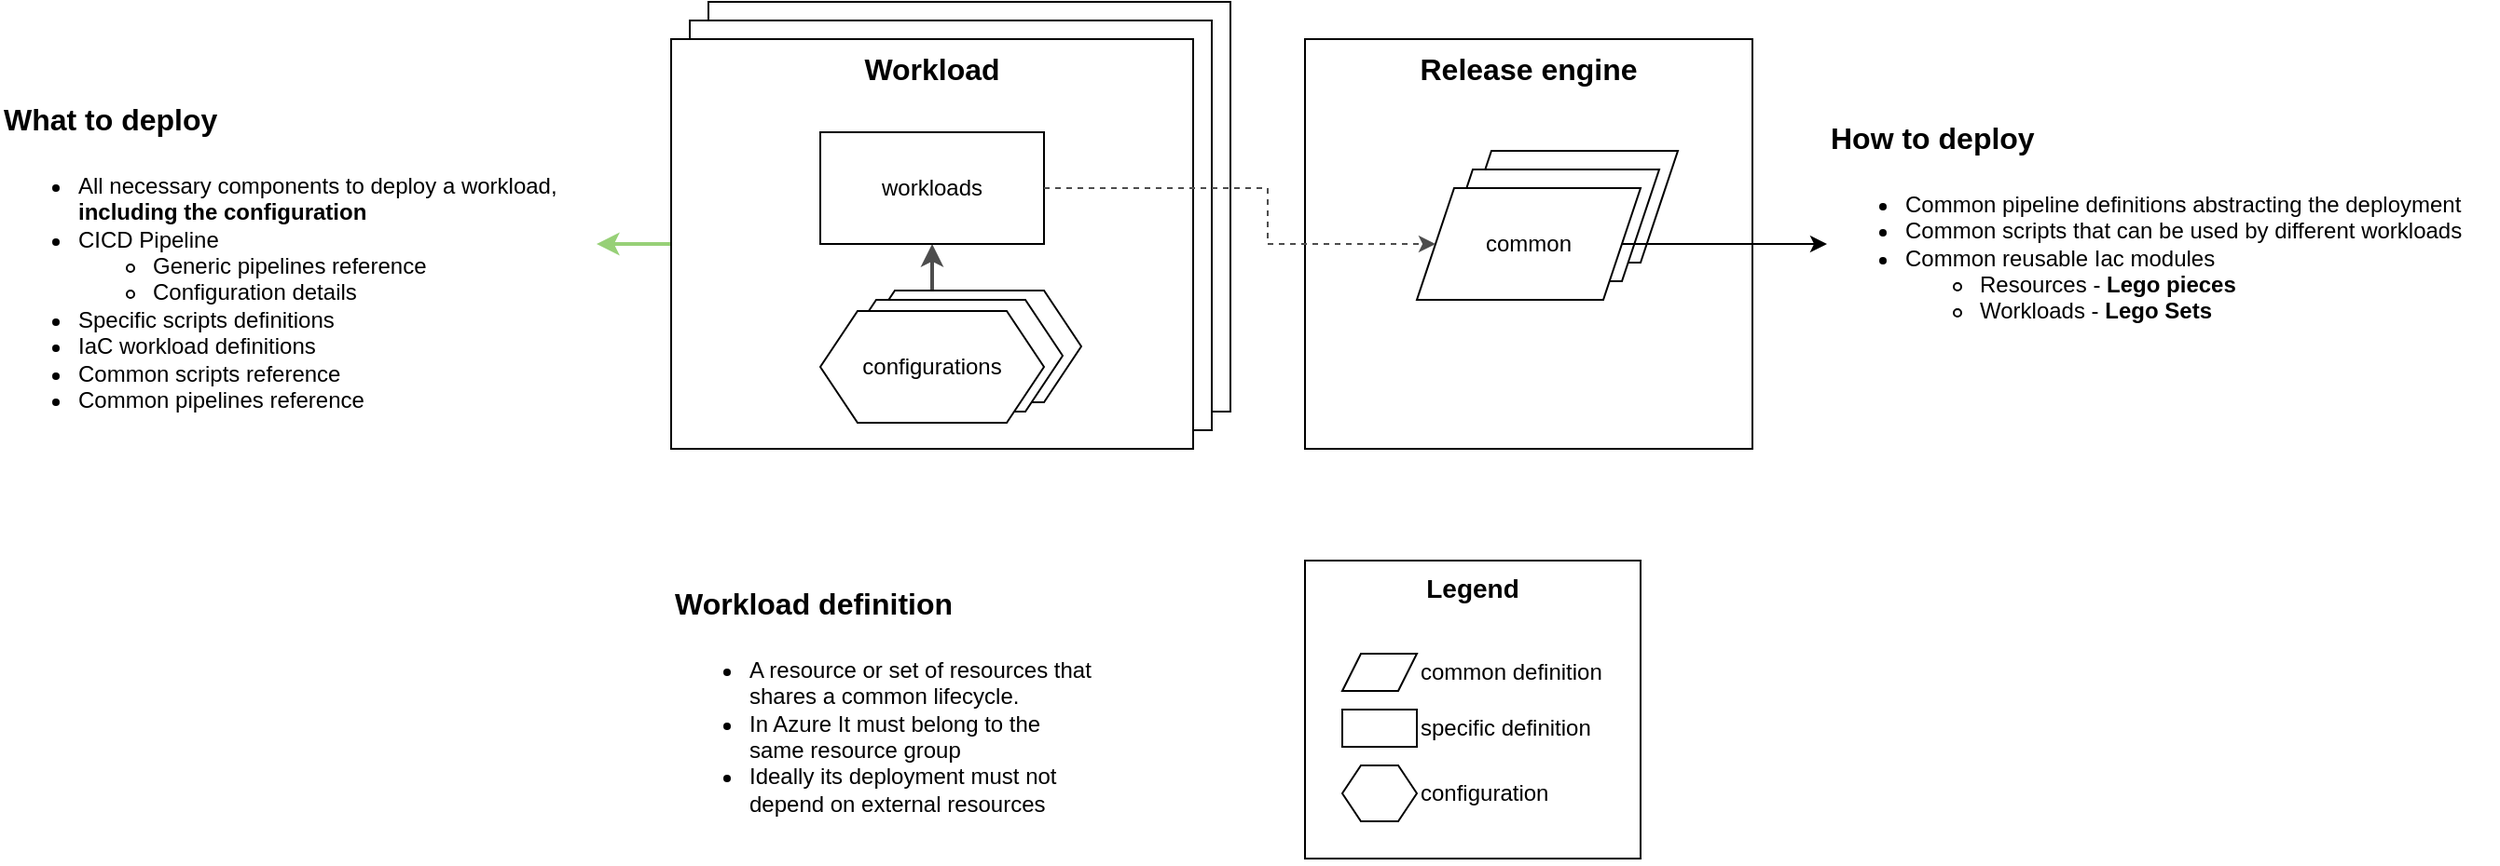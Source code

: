 <mxfile version="24.7.8" pages="10">
  <diagram name="01-Concept" id="JGfZtABeqXyQSt0rPt5V">
    <mxGraphModel dx="1995" dy="1097" grid="1" gridSize="10" guides="1" tooltips="1" connect="1" arrows="1" fold="1" page="0" pageScale="1" pageWidth="850" pageHeight="1100" math="0" shadow="0">
      <root>
        <mxCell id="VihTXUbD5qJmvzOflRzG-0" />
        <mxCell id="VihTXUbD5qJmvzOflRzG-1" parent="VihTXUbD5qJmvzOflRzG-0" />
        <mxCell id="VihTXUbD5qJmvzOflRzG-9" value="&lt;font style=&quot;font-size: 16px;&quot;&gt;Release engine&lt;/font&gt;" style="rounded=0;whiteSpace=wrap;html=1;verticalAlign=top;fontStyle=1" parent="VihTXUbD5qJmvzOflRzG-1" vertex="1">
          <mxGeometry x="-20" y="-320" width="240" height="220" as="geometry" />
        </mxCell>
        <mxCell id="EG0uwMmJfZZ3BPwE9Khh-2" value="common" style="rounded=0;whiteSpace=wrap;html=1;shape=parallelogram;perimeter=parallelogramPerimeter;fixedSize=1;" parent="VihTXUbD5qJmvzOflRzG-1" vertex="1">
          <mxGeometry x="60" y="-260" width="120" height="60" as="geometry" />
        </mxCell>
        <mxCell id="EG0uwMmJfZZ3BPwE9Khh-1" value="common" style="rounded=0;whiteSpace=wrap;html=1;shape=parallelogram;perimeter=parallelogramPerimeter;fixedSize=1;" parent="VihTXUbD5qJmvzOflRzG-1" vertex="1">
          <mxGeometry x="50" y="-250" width="120" height="60" as="geometry" />
        </mxCell>
        <mxCell id="VihTXUbD5qJmvzOflRzG-2" value="Workload" style="rounded=0;whiteSpace=wrap;html=1;verticalAlign=top;fontSize=16;fontStyle=1" parent="VihTXUbD5qJmvzOflRzG-1" vertex="1">
          <mxGeometry x="-340" y="-340" width="280" height="220" as="geometry" />
        </mxCell>
        <mxCell id="VihTXUbD5qJmvzOflRzG-3" value="Workload" style="rounded=0;whiteSpace=wrap;html=1;verticalAlign=top;fontSize=16;fontStyle=1" parent="VihTXUbD5qJmvzOflRzG-1" vertex="1">
          <mxGeometry x="-350" y="-330" width="280" height="220" as="geometry" />
        </mxCell>
        <mxCell id="VihTXUbD5qJmvzOflRzG-6" value="Legend" style="rounded=0;whiteSpace=wrap;html=1;verticalAlign=top;fontSize=14;fontStyle=1" parent="VihTXUbD5qJmvzOflRzG-1" vertex="1">
          <mxGeometry x="-20" y="-40" width="180" height="160" as="geometry" />
        </mxCell>
        <mxCell id="VihTXUbD5qJmvzOflRzG-12" style="rounded=0;orthogonalLoop=1;jettySize=auto;html=1;entryX=0;entryY=0.5;entryDx=0;entryDy=0;" parent="VihTXUbD5qJmvzOflRzG-1" source="VihTXUbD5qJmvzOflRzG-13" target="VihTXUbD5qJmvzOflRzG-17" edge="1">
          <mxGeometry relative="1" as="geometry">
            <mxPoint x="230" y="4.211" as="targetPoint" />
          </mxGeometry>
        </mxCell>
        <mxCell id="VihTXUbD5qJmvzOflRzG-13" value="common" style="rounded=0;whiteSpace=wrap;html=1;shape=parallelogram;perimeter=parallelogramPerimeter;fixedSize=1;" parent="VihTXUbD5qJmvzOflRzG-1" vertex="1">
          <mxGeometry x="40" y="-240" width="120" height="60" as="geometry" />
        </mxCell>
        <mxCell id="VihTXUbD5qJmvzOflRzG-17" value="&lt;h1 style=&quot;margin-top: 0px;&quot;&gt;&lt;font style=&quot;font-size: 16px;&quot;&gt;How to deploy&lt;/font&gt;&lt;/h1&gt;&lt;p&gt;&lt;/p&gt;&lt;ul&gt;&lt;li&gt;Common pipeline definitions abstracting the deployment&amp;nbsp;&lt;/li&gt;&lt;li&gt;Common&amp;nbsp;scripts that can be used by different workloads&lt;/li&gt;&lt;li&gt;Common reusable Iac modules&lt;/li&gt;&lt;ul&gt;&lt;li&gt;Resources - &lt;b&gt;Lego pieces&lt;/b&gt;&lt;/li&gt;&lt;li&gt;Workloads - &lt;b&gt;Lego Sets&lt;/b&gt;&lt;/li&gt;&lt;/ul&gt;&lt;/ul&gt;&lt;p&gt;&lt;/p&gt;" style="text;html=1;whiteSpace=wrap;overflow=hidden;rounded=0;" parent="VihTXUbD5qJmvzOflRzG-1" vertex="1">
          <mxGeometry x="260" y="-290" width="360" height="160" as="geometry" />
        </mxCell>
        <mxCell id="VihTXUbD5qJmvzOflRzG-19" value="&lt;h1 style=&quot;margin-top: 0px;&quot;&gt;&lt;font style=&quot;font-size: 16px;&quot;&gt;Workload definition&lt;/font&gt;&lt;/h1&gt;&lt;p&gt;&lt;/p&gt;&lt;ul&gt;&lt;li&gt;&lt;span style=&quot;background-color: initial;&quot;&gt;A resource or set of resources that shares a common lifecycle.&lt;/span&gt;&lt;/li&gt;&lt;li&gt;&lt;span style=&quot;background-color: initial;&quot;&gt;In Azure It must belong to the same resource group&lt;/span&gt;&lt;/li&gt;&lt;li&gt;&lt;span style=&quot;background-color: initial;&quot;&gt;Ideally its deployment must not depend on external resources&lt;/span&gt;&lt;/li&gt;&lt;/ul&gt;&lt;p&gt;&lt;/p&gt;" style="text;html=1;whiteSpace=wrap;overflow=hidden;rounded=0;" parent="VihTXUbD5qJmvzOflRzG-1" vertex="1">
          <mxGeometry x="-360" y="-40" width="230" height="160" as="geometry" />
        </mxCell>
        <mxCell id="VihTXUbD5qJmvzOflRzG-23" style="shape=connector;rounded=0;orthogonalLoop=1;jettySize=auto;html=1;strokeColor=#97D077;strokeWidth=2;align=center;verticalAlign=middle;fontFamily=Helvetica;fontSize=11;fontColor=default;labelBackgroundColor=default;endArrow=classic;" parent="VihTXUbD5qJmvzOflRzG-1" source="VihTXUbD5qJmvzOflRzG-24" target="VihTXUbD5qJmvzOflRzG-28" edge="1">
          <mxGeometry relative="1" as="geometry" />
        </mxCell>
        <mxCell id="VihTXUbD5qJmvzOflRzG-24" value="&lt;span style=&quot;font-weight: 700;&quot;&gt;Workload&lt;/span&gt;" style="rounded=0;whiteSpace=wrap;html=1;verticalAlign=top;fontSize=16;" parent="VihTXUbD5qJmvzOflRzG-1" vertex="1">
          <mxGeometry x="-360" y="-320" width="280" height="220" as="geometry" />
        </mxCell>
        <mxCell id="VihTXUbD5qJmvzOflRzG-25" style="edgeStyle=orthogonalEdgeStyle;rounded=0;orthogonalLoop=1;jettySize=auto;html=1;strokeColor=#4D4D4D;strokeWidth=2;align=center;verticalAlign=middle;fontFamily=Helvetica;fontSize=11;fontColor=default;labelBackgroundColor=default;endArrow=classic;" parent="VihTXUbD5qJmvzOflRzG-1" source="VihTXUbD5qJmvzOflRzG-26" target="VihTXUbD5qJmvzOflRzG-27" edge="1">
          <mxGeometry relative="1" as="geometry" />
        </mxCell>
        <mxCell id="VihTXUbD5qJmvzOflRzG-27" value="workloads" style="rounded=0;whiteSpace=wrap;html=1;" parent="VihTXUbD5qJmvzOflRzG-1" vertex="1">
          <mxGeometry x="-280" y="-270" width="120" height="60" as="geometry" />
        </mxCell>
        <mxCell id="VihTXUbD5qJmvzOflRzG-28" value="&lt;h1 style=&quot;margin-top: 0px;&quot;&gt;&lt;font style=&quot;font-size: 16px;&quot;&gt;What to deploy&lt;/font&gt;&lt;/h1&gt;&lt;p&gt;&lt;/p&gt;&lt;ul&gt;&lt;li&gt;All necessary components to deploy a workload, &lt;b&gt;including the configuration&lt;/b&gt;&lt;/li&gt;&lt;li&gt;CICD Pipeline&lt;/li&gt;&lt;ul&gt;&lt;li&gt;Generic pipelines reference&lt;/li&gt;&lt;li&gt;Configuration details&lt;/li&gt;&lt;/ul&gt;&lt;li&gt;Specific scripts definitions&lt;/li&gt;&lt;li&gt;IaC workload definitions&lt;/li&gt;&lt;li&gt;Common&amp;nbsp;scripts reference&lt;/li&gt;&lt;li&gt;Common&amp;nbsp;pipelines reference&lt;/li&gt;&lt;/ul&gt;&lt;p&gt;&lt;/p&gt;" style="text;html=1;whiteSpace=wrap;overflow=hidden;rounded=0;" parent="VihTXUbD5qJmvzOflRzG-1" vertex="1">
          <mxGeometry x="-720" y="-300" width="320" height="180" as="geometry" />
        </mxCell>
        <mxCell id="VihTXUbD5qJmvzOflRzG-29" style="edgeStyle=orthogonalEdgeStyle;rounded=0;orthogonalLoop=1;jettySize=auto;html=1;entryX=0;entryY=0.5;entryDx=0;entryDy=0;dashed=1;strokeColor=#4D4D4D;strokeWidth=1;align=center;verticalAlign=middle;fontFamily=Helvetica;fontSize=11;fontColor=default;labelBackgroundColor=default;endArrow=classic;exitX=1;exitY=0.5;exitDx=0;exitDy=0;" parent="VihTXUbD5qJmvzOflRzG-1" source="VihTXUbD5qJmvzOflRzG-27" target="VihTXUbD5qJmvzOflRzG-13" edge="1">
          <mxGeometry relative="1" as="geometry">
            <mxPoint x="-100" y="-90" as="sourcePoint" />
            <Array as="points">
              <mxPoint x="-40" y="-240" />
              <mxPoint x="-40" y="-210" />
            </Array>
          </mxGeometry>
        </mxCell>
        <mxCell id="VihTXUbD5qJmvzOflRzG-30" value="specific definition" style="rounded=0;html=1;verticalAlign=middle;fontSize=12;labelPosition=right;verticalLabelPosition=middle;align=left;" parent="VihTXUbD5qJmvzOflRzG-1" vertex="1">
          <mxGeometry y="40" width="40" height="20" as="geometry" />
        </mxCell>
        <mxCell id="VihTXUbD5qJmvzOflRzG-31" value="configuration" style="rounded=0;whiteSpace=wrap;html=1;shape=hexagon;perimeter=hexagonPerimeter2;fixedSize=1;size=10;labelPosition=right;verticalLabelPosition=middle;align=left;verticalAlign=middle;" parent="VihTXUbD5qJmvzOflRzG-1" vertex="1">
          <mxGeometry y="70" width="40" height="30" as="geometry" />
        </mxCell>
        <mxCell id="VihTXUbD5qJmvzOflRzG-35" value="common definition" style="rounded=0;html=1;shape=parallelogram;perimeter=parallelogramPerimeter;fixedSize=1;size=10;labelPosition=right;verticalLabelPosition=middle;align=left;verticalAlign=middle;" parent="VihTXUbD5qJmvzOflRzG-1" vertex="1">
          <mxGeometry y="10" width="40" height="20" as="geometry" />
        </mxCell>
        <mxCell id="SBEuFaWYNrq8_hLzJUPW-1" value="" style="rounded=0;whiteSpace=wrap;html=1;shape=hexagon;perimeter=hexagonPerimeter2;fixedSize=1;" vertex="1" parent="VihTXUbD5qJmvzOflRzG-1">
          <mxGeometry x="-260" y="-185" width="120" height="60" as="geometry" />
        </mxCell>
        <mxCell id="SBEuFaWYNrq8_hLzJUPW-0" value="" style="rounded=0;whiteSpace=wrap;html=1;shape=hexagon;perimeter=hexagonPerimeter2;fixedSize=1;" vertex="1" parent="VihTXUbD5qJmvzOflRzG-1">
          <mxGeometry x="-270" y="-180" width="120" height="60" as="geometry" />
        </mxCell>
        <mxCell id="VihTXUbD5qJmvzOflRzG-26" value="configurations" style="rounded=0;whiteSpace=wrap;html=1;shape=hexagon;perimeter=hexagonPerimeter2;fixedSize=1;" parent="VihTXUbD5qJmvzOflRzG-1" vertex="1">
          <mxGeometry x="-280" y="-174" width="120" height="60" as="geometry" />
        </mxCell>
      </root>
    </mxGraphModel>
  </diagram>
  <diagram name="02-Workload Landing Zones" id="uZYudVQPHU_vc_ltYV39">
    <mxGraphModel dx="3875" dy="1807" grid="1" gridSize="10" guides="1" tooltips="1" connect="1" arrows="1" fold="1" page="0" pageScale="1" pageWidth="850" pageHeight="1100" math="0" shadow="0">
      <root>
        <mxCell id="0" />
        <mxCell id="1" parent="0" />
        <mxCell id="n1wj8ilp30sT0dtZRg4E-35" value="&lt;span style=&quot;font-size: 16px;&quot;&gt;Workloads definitions&lt;/span&gt;" style="rounded=0;whiteSpace=wrap;html=1;verticalAlign=top;fontStyle=1" parent="1" vertex="1">
          <mxGeometry x="140" y="-360" width="220" height="140" as="geometry" />
        </mxCell>
        <mxCell id="n1wj8ilp30sT0dtZRg4E-36" value="&lt;span style=&quot;font-size: 16px;&quot;&gt;Workloads definitions&lt;/span&gt;" style="rounded=0;whiteSpace=wrap;html=1;verticalAlign=top;fontStyle=1" parent="1" vertex="1">
          <mxGeometry x="130" y="-350" width="220" height="140" as="geometry" />
        </mxCell>
        <mxCell id="n1wj8ilp30sT0dtZRg4E-37" value="&lt;span style=&quot;font-size: 16px;&quot;&gt;Application definitions&lt;/span&gt;" style="rounded=0;whiteSpace=wrap;html=1;verticalAlign=top;fontStyle=1" parent="1" vertex="1">
          <mxGeometry x="120" y="-340" width="220" height="140" as="geometry" />
        </mxCell>
        <mxCell id="n1wj8ilp30sT0dtZRg4E-38" style="shape=connector;rounded=0;orthogonalLoop=1;jettySize=auto;html=1;strokeColor=#009CCC;strokeWidth=3;align=center;verticalAlign=middle;fontFamily=Helvetica;fontSize=11;fontColor=default;labelBackgroundColor=default;endArrow=classic;" parent="1" source="n1wj8ilp30sT0dtZRg4E-52" target="AePoLHNEawQoPUJs_e6X-6" edge="1">
          <mxGeometry relative="1" as="geometry">
            <mxPoint x="-350" y="-230" as="sourcePoint" />
            <mxPoint x="-140" y="-410" as="targetPoint" />
          </mxGeometry>
        </mxCell>
        <mxCell id="n1wj8ilp30sT0dtZRg4E-39" value="&lt;font style=&quot;font-size: 16px;&quot;&gt;Release engine&lt;/font&gt;" style="rounded=0;whiteSpace=wrap;html=1;verticalAlign=bottom;fontStyle=1" parent="1" vertex="1">
          <mxGeometry x="120" y="-120" width="220" height="160" as="geometry" />
        </mxCell>
        <mxCell id="n1wj8ilp30sT0dtZRg4E-40" style="rounded=0;orthogonalLoop=1;jettySize=auto;html=1;strokeColor=#009CCC;exitX=1;exitY=0.5;exitDx=0;exitDy=0;entryX=0;entryY=0.5;entryDx=0;entryDy=0;entryPerimeter=0;strokeWidth=3;" parent="1" source="n1wj8ilp30sT0dtZRg4E-39" target="AePoLHNEawQoPUJs_e6X-9" edge="1">
          <mxGeometry relative="1" as="geometry">
            <mxPoint x="340" y="-5.789" as="targetPoint" />
          </mxGeometry>
        </mxCell>
        <mxCell id="n1wj8ilp30sT0dtZRg4E-41" value="release engine&amp;nbsp;&lt;div&gt;core&lt;/div&gt;" style="rounded=0;whiteSpace=wrap;html=1;fillColor=#dae8fc;strokeColor=#6c8ebf;shape=parallelogram;perimeter=parallelogramPerimeter;fixedSize=1;" parent="1" vertex="1">
          <mxGeometry x="170" y="-70" width="120" height="60" as="geometry" />
        </mxCell>
        <mxCell id="n1wj8ilp30sT0dtZRg4E-42" style="edgeStyle=orthogonalEdgeStyle;rounded=0;orthogonalLoop=1;jettySize=auto;html=1;entryX=0.5;entryY=0;entryDx=0;entryDy=0;strokeWidth=1;strokeColor=#4D4D4D;dashed=1;" parent="1" source="n1wj8ilp30sT0dtZRg4E-64" target="n1wj8ilp30sT0dtZRg4E-41" edge="1">
          <mxGeometry relative="1" as="geometry" />
        </mxCell>
        <mxCell id="n1wj8ilp30sT0dtZRg4E-43" style="rounded=0;orthogonalLoop=1;jettySize=auto;html=1;strokeColor=#009CCC;entryX=0;entryY=0.5;entryDx=0;entryDy=0;entryPerimeter=0;strokeWidth=3;" parent="1" source="n1wj8ilp30sT0dtZRg4E-37" target="AePoLHNEawQoPUJs_e6X-8" edge="1">
          <mxGeometry relative="1" as="geometry">
            <mxPoint x="390" y="-180.208" as="targetPoint" />
          </mxGeometry>
        </mxCell>
        <mxCell id="n1wj8ilp30sT0dtZRg4E-50" value="Workload Landing Zone Configuration" style="rounded=0;whiteSpace=wrap;html=1;verticalAlign=top;fontSize=16;fontStyle=1;fillColor=default;" parent="1" vertex="1">
          <mxGeometry x="-300" y="-360" width="320" height="140" as="geometry" />
        </mxCell>
        <mxCell id="n1wj8ilp30sT0dtZRg4E-51" value="Workload Landing Zone Configuration" style="rounded=0;whiteSpace=wrap;html=1;verticalAlign=top;fontSize=16;fontStyle=1;fillColor=default;" parent="1" vertex="1">
          <mxGeometry x="-310" y="-350" width="320" height="140" as="geometry" />
        </mxCell>
        <mxCell id="n1wj8ilp30sT0dtZRg4E-52" value="Application Implementation" style="rounded=0;whiteSpace=wrap;html=1;verticalAlign=top;fontSize=16;fontStyle=1;fillColor=default;" parent="1" vertex="1">
          <mxGeometry x="-320" y="-340" width="320" height="140" as="geometry" />
        </mxCell>
        <mxCell id="n1wj8ilp30sT0dtZRg4E-53" value="pattern configuration" style="rounded=0;whiteSpace=wrap;html=1;fillColor=#ffe6cc;strokeColor=#d79b00;shape=hexagon;perimeter=hexagonPerimeter2;fixedSize=1;" parent="1" vertex="1">
          <mxGeometry x="-300" y="-280" width="120" height="60" as="geometry" />
        </mxCell>
        <mxCell id="n1wj8ilp30sT0dtZRg4E-54" value="" style="edgeStyle=orthogonalEdgeStyle;rounded=0;orthogonalLoop=1;jettySize=auto;html=1;strokeWidth=1;strokeColor=#4D4D4D;exitX=0;exitY=0.5;exitDx=0;exitDy=0;" parent="1" source="n1wj8ilp30sT0dtZRg4E-61" target="n1wj8ilp30sT0dtZRg4E-53" edge="1">
          <mxGeometry relative="1" as="geometry">
            <mxPoint x="150" y="-250" as="sourcePoint" />
            <mxPoint x="-180" y="-250" as="targetPoint" />
          </mxGeometry>
        </mxCell>
        <mxCell id="n1wj8ilp30sT0dtZRg4E-60" style="edgeStyle=orthogonalEdgeStyle;shape=connector;rounded=0;orthogonalLoop=1;jettySize=auto;html=1;strokeColor=#4D4D4D;strokeWidth=1;align=center;verticalAlign=middle;fontFamily=Helvetica;fontSize=11;fontColor=default;labelBackgroundColor=default;endArrow=classic;dashed=1;" parent="1" source="n1wj8ilp30sT0dtZRg4E-61" target="n1wj8ilp30sT0dtZRg4E-64" edge="1">
          <mxGeometry relative="1" as="geometry" />
        </mxCell>
        <mxCell id="n1wj8ilp30sT0dtZRg4E-61" value="pattern reference" style="rounded=0;whiteSpace=wrap;html=1;fillColor=#ffe6cc;strokeColor=#d79b00;dashed=1;dashPattern=1 2;opacity=60;" parent="1" vertex="1">
          <mxGeometry x="-140" y="-280" width="120" height="60" as="geometry" />
        </mxCell>
        <mxCell id="n1wj8ilp30sT0dtZRg4E-62" value="" style="rounded=0;whiteSpace=wrap;html=1;fillColor=#e1d5e7;strokeColor=#9673a6;" parent="1" vertex="1">
          <mxGeometry x="190" y="-300" width="120" height="60" as="geometry" />
        </mxCell>
        <mxCell id="n1wj8ilp30sT0dtZRg4E-63" value="" style="rounded=0;whiteSpace=wrap;html=1;fillColor=#e1d5e7;strokeColor=#9673a6;" parent="1" vertex="1">
          <mxGeometry x="180" y="-290" width="120" height="60" as="geometry" />
        </mxCell>
        <mxCell id="n1wj8ilp30sT0dtZRg4E-64" value="pattern definitions" style="rounded=0;whiteSpace=wrap;html=1;fillColor=#e1d5e7;strokeColor=#9673a6;" parent="1" vertex="1">
          <mxGeometry x="170" y="-280" width="120" height="60" as="geometry" />
        </mxCell>
        <mxCell id="AePoLHNEawQoPUJs_e6X-2" value="&lt;h1 style=&quot;color: rgb(0, 0, 0); margin-top: 0px;&quot;&gt;&lt;font style=&quot;font-size: 16px;&quot;&gt;Definition of&amp;nbsp;&lt;/font&gt;&lt;span style=&quot;font-size: 16px; background-color: initial;&quot;&gt;Application&amp;nbsp;&lt;/span&gt;&lt;/h1&gt;&lt;p style=&quot;color: rgb(0, 0, 0); font-size: 12px; text-align: left;&quot;&gt;&lt;/p&gt;&lt;ul style=&quot;color: rgb(0, 0, 0); font-size: 12px;&quot;&gt;&lt;li style=&quot;text-align: left;&quot;&gt;&lt;span style=&quot;background-color: initial;&quot;&gt;A resource or set of resources that shares a common lifecycle.&lt;/span&gt;&lt;/li&gt;&lt;li style=&quot;text-align: left;&quot;&gt;&lt;span style=&quot;background-color: initial;&quot;&gt;In Azure It must belong to the same resource group&lt;/span&gt;&lt;/li&gt;&lt;li style=&quot;text-align: left;&quot;&gt;&lt;span style=&quot;background-color: initial;&quot;&gt;Ideally its deployment must not depend on external resources&lt;/span&gt;&lt;/li&gt;&lt;/ul&gt;" style="shape=note;strokeWidth=2;fontSize=14;size=20;whiteSpace=wrap;html=1;fillColor=#ffe6cc;strokeColor=#d79b00;" vertex="1" parent="1">
          <mxGeometry x="-320" y="120" width="240" height="160" as="geometry" />
        </mxCell>
        <mxCell id="AePoLHNEawQoPUJs_e6X-6" value="&lt;h1 style=&quot;color: rgb(51, 51, 51); margin-top: 0px;&quot;&gt;&lt;font style=&quot;font-size: 16px;&quot;&gt;What to deploy -&amp;nbsp;&lt;/font&gt;&lt;span style=&quot;font-size: 16px; background-color: initial;&quot;&gt;Application Landing Zones&amp;nbsp;&lt;/span&gt;&lt;span style=&quot;background-color: initial; font-size: 16px;&quot;&gt;configuration&lt;/span&gt;&lt;/h1&gt;&lt;h1 style=&quot;color: rgb(0, 0, 0); margin-top: 0px;&quot;&gt;&lt;p style=&quot;color: rgb(51, 51, 51); font-size: 12px; font-weight: 400; text-align: left;&quot;&gt;&lt;/p&gt;&lt;ul style=&quot;color: rgb(51, 51, 51); font-size: 12px; font-weight: 400; text-align: left;&quot;&gt;&lt;li&gt;Configurations necessary to deploy an application&lt;/li&gt;&lt;li&gt;CICD Pipeline&lt;/li&gt;&lt;ul&gt;&lt;li&gt;Common pipelines reference&lt;/li&gt;&lt;li&gt;Configuration details&lt;/li&gt;&lt;/ul&gt;&lt;/ul&gt;&lt;/h1&gt;" style="shape=note;strokeWidth=2;fontSize=14;size=20;whiteSpace=wrap;html=1;fillColor=#fff2cc;strokeColor=#d6b656;fontColor=#666600;" vertex="1" parent="1">
          <mxGeometry x="-320" y="-150" width="320" height="200" as="geometry" />
        </mxCell>
        <mxCell id="AePoLHNEawQoPUJs_e6X-8" value="&lt;h1 style=&quot;color: rgb(0, 0, 0); margin-top: 0px;&quot;&gt;&lt;font style=&quot;font-size: 16px;&quot;&gt;What to deploy - Application Landing Zones&lt;/font&gt;&lt;/h1&gt;&lt;h1 style=&quot;color: rgb(51, 51, 51); margin-top: 0px;&quot;&gt;&lt;p style=&quot;color: rgb(0, 0, 0); font-size: 12px; font-weight: 400; text-align: left;&quot;&gt;&lt;/p&gt;&lt;ul style=&quot;color: rgb(0, 0, 0); font-size: 12px; font-weight: 400; text-align: left;&quot;&gt;&lt;li&gt;All necessary components to deploy an application,&amp;nbsp;&lt;b&gt;except the configuration&lt;/b&gt;&lt;/li&gt;&lt;li&gt;CICD Pipeline Template&lt;/li&gt;&lt;li&gt;Specific scripts definitions&lt;/li&gt;&lt;li&gt;Common IaC application module reference (1x1 relationship)&lt;/li&gt;&lt;li&gt;Common&amp;nbsp;scripts reference&lt;/li&gt;&lt;li&gt;Common&amp;nbsp;pipelines reference&lt;/li&gt;&lt;/ul&gt;&lt;/h1&gt;" style="shape=note;strokeWidth=2;fontSize=14;size=20;whiteSpace=wrap;html=1;fillColor=#fff2cc;strokeColor=#d6b656;fontColor=#666600;" vertex="1" parent="1">
          <mxGeometry x="480" y="-370" width="340" height="200" as="geometry" />
        </mxCell>
        <mxCell id="AePoLHNEawQoPUJs_e6X-9" value="&lt;h1 style=&quot;color: rgb(0, 0, 0); margin-top: 0px;&quot;&gt;&lt;font style=&quot;font-size: 16px;&quot;&gt;How to deploy&lt;/font&gt;&lt;/h1&gt;&lt;h1 style=&quot;color: rgb(0, 0, 0); margin-top: 0px;&quot;&gt;&lt;p style=&quot;font-size: 12px; font-weight: 400; text-align: left;&quot;&gt;&lt;/p&gt;&lt;ul style=&quot;font-size: 12px; font-weight: 400; text-align: left;&quot;&gt;&lt;li&gt;Common pipeline definitions abstracting the deployment&amp;nbsp;&lt;/li&gt;&lt;li&gt;Common&amp;nbsp;scripts that can be used by different applications&lt;/li&gt;&lt;li&gt;Common reusable Iac modules&lt;/li&gt;&lt;ul&gt;&lt;li&gt;Resources - Lego pieces&lt;/li&gt;&lt;li&gt;Applications - Lego Sets&lt;/li&gt;&lt;/ul&gt;&lt;/ul&gt;&lt;/h1&gt;" style="shape=note;strokeWidth=2;fontSize=14;size=20;whiteSpace=wrap;html=1;fillColor=#fff2cc;strokeColor=#d6b656;fontColor=#666600;" vertex="1" parent="1">
          <mxGeometry x="480" y="-120" width="340" height="160" as="geometry" />
        </mxCell>
        <mxCell id="AePoLHNEawQoPUJs_e6X-10" value="&lt;h1 style=&quot;color: rgb(0, 0, 0); margin-top: 0px;&quot;&gt;&lt;font style=&quot;font-size: 16px;&quot;&gt;Definition of&amp;nbsp;&lt;/font&gt;&lt;span style=&quot;font-size: 16px; background-color: initial;&quot;&gt;Pattern&lt;/span&gt;&lt;/h1&gt;&lt;p style=&quot;color: rgb(0, 0, 0); font-size: 12px; text-align: left;&quot;&gt;&lt;/p&gt;&lt;ul style=&quot;color: rgb(0, 0, 0); font-size: 12px;&quot;&gt;&lt;li style=&quot;text-align: left;&quot;&gt;&lt;span style=&quot;background-color: initial;&quot;&gt;A set of infrastructure as code resources that representas an application.&lt;/span&gt;&lt;/li&gt;&lt;li style=&quot;text-align: left;&quot;&gt;&lt;span style=&quot;background-color: initial;&quot;&gt;In Azure It must deploy into one resource group&lt;/span&gt;&lt;/li&gt;&lt;li style=&quot;text-align: left;&quot;&gt;&lt;span style=&quot;background-color: initial;&quot;&gt;Ideally its deployment must highly coupled with other patterns&amp;nbsp;&lt;/span&gt;&lt;/li&gt;&lt;/ul&gt;" style="shape=note;strokeWidth=2;fontSize=14;size=20;whiteSpace=wrap;html=1;fillColor=#ffe6cc;strokeColor=#d79b00;" vertex="1" parent="1">
          <mxGeometry x="-40" y="120" width="240" height="160" as="geometry" />
        </mxCell>
        <mxCell id="fZBfeCPTToNYOZaXe8xz-2" value="release-engine-pattern-template" style="shape=image;verticalLabelPosition=middle;labelBackgroundColor=default;verticalAlign=middle;aspect=fixed;imageAspect=0;image=https://upload.wikimedia.org/wikipedia/commons/thumb/3/3f/Git_icon.svg/1024px-Git_icon.svg.png;labelPosition=right;align=left;" vertex="1" parent="1">
          <mxGeometry x="150" y="-190" width="20" height="20" as="geometry" />
        </mxCell>
        <mxCell id="fZBfeCPTToNYOZaXe8xz-4" value="release-engine-config-template" style="shape=image;verticalLabelPosition=middle;labelBackgroundColor=default;verticalAlign=middle;aspect=fixed;imageAspect=0;image=https://upload.wikimedia.org/wikipedia/commons/thumb/3/3f/Git_icon.svg/1024px-Git_icon.svg.png;labelPosition=right;align=left;" vertex="1" parent="1">
          <mxGeometry x="-240" y="-190" width="20" height="20" as="geometry" />
        </mxCell>
        <mxCell id="fZBfeCPTToNYOZaXe8xz-5" value="release-engine-core" style="shape=image;verticalLabelPosition=middle;labelBackgroundColor=default;verticalAlign=middle;aspect=fixed;imageAspect=0;image=https://upload.wikimedia.org/wikipedia/commons/thumb/3/3f/Git_icon.svg/1024px-Git_icon.svg.png;labelPosition=right;align=left;" vertex="1" parent="1">
          <mxGeometry x="170" y="50" width="20" height="20" as="geometry" />
        </mxCell>
      </root>
    </mxGraphModel>
  </diagram>
  <diagram name="03-Custom workload" id="C7puSfax8ay6aK15q5jZ">
    <mxGraphModel dx="3505" dy="1539" grid="1" gridSize="10" guides="1" tooltips="1" connect="1" arrows="1" fold="1" page="0" pageScale="1" pageWidth="850" pageHeight="1100" math="0" shadow="0">
      <root>
        <mxCell id="YckaluZxP7hGMrgoHZ-8-0" />
        <mxCell id="YckaluZxP7hGMrgoHZ-8-1" parent="YckaluZxP7hGMrgoHZ-8-0" />
        <mxCell id="PY3SOjvpVwS20TWQiDoL-1" value="&lt;font style=&quot;font-size: 16px;&quot;&gt;Release engine&lt;/font&gt;" style="rounded=0;whiteSpace=wrap;html=1;verticalAlign=top;fontStyle=1" parent="YckaluZxP7hGMrgoHZ-8-1" vertex="1">
          <mxGeometry x="60" y="-360" width="240" height="360" as="geometry" />
        </mxCell>
        <mxCell id="PY3SOjvpVwS20TWQiDoL-2" value="workloads" style="rounded=0;whiteSpace=wrap;html=1;fillColor=#dae8fc;strokeColor=#6c8ebf;" parent="YckaluZxP7hGMrgoHZ-8-1" vertex="1">
          <mxGeometry x="130" y="-300" width="120" height="60" as="geometry" />
        </mxCell>
        <mxCell id="PY3SOjvpVwS20TWQiDoL-3" value="workloads" style="rounded=0;whiteSpace=wrap;html=1;fillColor=#dae8fc;strokeColor=#6c8ebf;" parent="YckaluZxP7hGMrgoHZ-8-1" vertex="1">
          <mxGeometry x="120" y="-290" width="120" height="60" as="geometry" />
        </mxCell>
        <mxCell id="PY3SOjvpVwS20TWQiDoL-4" style="rounded=0;orthogonalLoop=1;jettySize=auto;html=1;entryX=0;entryY=0.5;entryDx=0;entryDy=0;strokeColor=#97D077;" parent="YckaluZxP7hGMrgoHZ-8-1" source="PY3SOjvpVwS20TWQiDoL-5" target="PY3SOjvpVwS20TWQiDoL-9" edge="1">
          <mxGeometry relative="1" as="geometry">
            <mxPoint x="310" y="-15.789" as="targetPoint" />
          </mxGeometry>
        </mxCell>
        <mxCell id="PY3SOjvpVwS20TWQiDoL-5" value="common" style="rounded=0;whiteSpace=wrap;html=1;fillColor=#dae8fc;strokeColor=#6c8ebf;shape=parallelogram;perimeter=parallelogramPerimeter;fixedSize=1;" parent="YckaluZxP7hGMrgoHZ-8-1" vertex="1">
          <mxGeometry x="110" y="-80" width="120" height="60" as="geometry" />
        </mxCell>
        <mxCell id="PY3SOjvpVwS20TWQiDoL-6" style="edgeStyle=orthogonalEdgeStyle;rounded=0;orthogonalLoop=1;jettySize=auto;html=1;entryX=0.5;entryY=0;entryDx=0;entryDy=0;strokeWidth=1;strokeColor=#4D4D4D;" parent="YckaluZxP7hGMrgoHZ-8-1" source="PY3SOjvpVwS20TWQiDoL-8" target="PY3SOjvpVwS20TWQiDoL-5" edge="1">
          <mxGeometry relative="1" as="geometry" />
        </mxCell>
        <mxCell id="PY3SOjvpVwS20TWQiDoL-7" style="rounded=0;orthogonalLoop=1;jettySize=auto;html=1;strokeColor=#97D077;" parent="YckaluZxP7hGMrgoHZ-8-1" source="PY3SOjvpVwS20TWQiDoL-8" target="PY3SOjvpVwS20TWQiDoL-10" edge="1">
          <mxGeometry relative="1" as="geometry">
            <mxPoint x="360" y="-190.208" as="targetPoint" />
          </mxGeometry>
        </mxCell>
        <mxCell id="PY3SOjvpVwS20TWQiDoL-8" value="workloads" style="rounded=0;whiteSpace=wrap;html=1;fillColor=#dae8fc;strokeColor=#6c8ebf;" parent="YckaluZxP7hGMrgoHZ-8-1" vertex="1">
          <mxGeometry x="110" y="-280" width="120" height="60" as="geometry" />
        </mxCell>
        <mxCell id="PY3SOjvpVwS20TWQiDoL-9" value="&lt;h1 style=&quot;margin-top: 0px;&quot;&gt;&lt;font style=&quot;font-size: 16px;&quot;&gt;How to deploy&lt;/font&gt;&lt;/h1&gt;&lt;p&gt;&lt;/p&gt;&lt;ul&gt;&lt;li&gt;Common pipeline definitions abstracting the deployment&amp;nbsp;&lt;/li&gt;&lt;li&gt;Common&amp;nbsp;scripts that can be used by different workloads&lt;/li&gt;&lt;li&gt;Common reusable Iac modules&lt;/li&gt;&lt;ul&gt;&lt;li&gt;Resources - Lego pieces&lt;/li&gt;&lt;li&gt;Workloads - Lego Sets&lt;/li&gt;&lt;/ul&gt;&lt;/ul&gt;&lt;p&gt;&lt;/p&gt;" style="text;html=1;whiteSpace=wrap;overflow=hidden;rounded=0;" parent="YckaluZxP7hGMrgoHZ-8-1" vertex="1">
          <mxGeometry x="340" y="-130" width="360" height="160" as="geometry" />
        </mxCell>
        <mxCell id="PY3SOjvpVwS20TWQiDoL-10" value="&lt;h1 style=&quot;margin-top: 0px;&quot;&gt;&lt;font style=&quot;font-size: 16px;&quot;&gt;What to deploy - Workloads Landing Zones&lt;/font&gt;&lt;/h1&gt;&lt;p&gt;&lt;/p&gt;&lt;ul&gt;&lt;li&gt;All necessary components to deploy a workload, &lt;b&gt;except the configuration&lt;/b&gt;&lt;/li&gt;&lt;li&gt;CICD Pipeline Template&lt;/li&gt;&lt;li&gt;Specific scripts definitions&lt;/li&gt;&lt;li&gt;Common IaC workload module reference (1x1 relationship)&lt;/li&gt;&lt;li&gt;Common&amp;nbsp;scripts reference&lt;/li&gt;&lt;li&gt;Common&amp;nbsp;pipelines reference&lt;/li&gt;&lt;/ul&gt;&lt;p&gt;&lt;/p&gt;" style="text;html=1;whiteSpace=wrap;overflow=hidden;rounded=0;" parent="YckaluZxP7hGMrgoHZ-8-1" vertex="1">
          <mxGeometry x="340" y="-340" width="350" height="180" as="geometry" />
        </mxCell>
        <mxCell id="PY3SOjvpVwS20TWQiDoL-11" value="&lt;h1 style=&quot;margin-top: 0px;&quot;&gt;&lt;font style=&quot;font-size: 16px;&quot;&gt;Workload definition&lt;/font&gt;&lt;/h1&gt;&lt;p&gt;&lt;/p&gt;&lt;ul&gt;&lt;li&gt;&lt;span style=&quot;background-color: initial;&quot;&gt;A resource or set of resources that shares a common lifecycle.&lt;/span&gt;&lt;/li&gt;&lt;li&gt;&lt;span style=&quot;background-color: initial;&quot;&gt;In Azure It must belong to the same resource group&lt;/span&gt;&lt;/li&gt;&lt;li&gt;&lt;span style=&quot;background-color: initial;&quot;&gt;Ideally its deployment must not depend on external resources&lt;/span&gt;&lt;/li&gt;&lt;/ul&gt;&lt;p&gt;&lt;/p&gt;" style="text;html=1;whiteSpace=wrap;overflow=hidden;rounded=0;" parent="YckaluZxP7hGMrgoHZ-8-1" vertex="1">
          <mxGeometry x="120" y="40" width="230" height="160" as="geometry" />
        </mxCell>
        <mxCell id="PY3SOjvpVwS20TWQiDoL-13" style="shape=connector;rounded=0;orthogonalLoop=1;jettySize=auto;html=1;strokeColor=#97D077;strokeWidth=1;align=center;verticalAlign=middle;fontFamily=Helvetica;fontSize=11;fontColor=default;labelBackgroundColor=default;endArrow=classic;exitX=0;exitY=0.5;exitDx=0;exitDy=0;entryX=1;entryY=0.5;entryDx=0;entryDy=0;" parent="YckaluZxP7hGMrgoHZ-8-1" source="0Wse3wfRfO2aaGWjJ0cq-2" target="PY3SOjvpVwS20TWQiDoL-14" edge="1">
          <mxGeometry relative="1" as="geometry">
            <mxPoint x="-320" y="-70" as="sourcePoint" />
          </mxGeometry>
        </mxCell>
        <mxCell id="PY3SOjvpVwS20TWQiDoL-14" value="&lt;h1 style=&quot;margin-top: 0px;&quot;&gt;&lt;font style=&quot;font-size: 16px;&quot;&gt;What to deploy - Custom workloads&lt;/font&gt;&lt;/h1&gt;&lt;p&gt;&lt;/p&gt;&lt;ul&gt;&lt;li&gt;All necessary components to deploy a workload, &lt;b&gt;including the configuration&lt;/b&gt;&lt;/li&gt;&lt;li&gt;CICD Pipeline&lt;/li&gt;&lt;ul&gt;&lt;li&gt;Generic pipelines reference&lt;/li&gt;&lt;li&gt;Configuration details&lt;/li&gt;&lt;/ul&gt;&lt;li&gt;Specific scripts definitions&lt;/li&gt;&lt;li&gt;IaC workload definitions&lt;/li&gt;&lt;li&gt;Common&amp;nbsp;scripts reference&lt;/li&gt;&lt;li&gt;Common&amp;nbsp;pipelines reference&lt;/li&gt;&lt;/ul&gt;&lt;p&gt;&lt;/p&gt;" style="text;html=1;whiteSpace=wrap;overflow=hidden;rounded=0;" parent="YckaluZxP7hGMrgoHZ-8-1" vertex="1">
          <mxGeometry x="-720" y="-160" width="320" height="180" as="geometry" />
        </mxCell>
        <mxCell id="PY3SOjvpVwS20TWQiDoL-15" value="Legend" style="rounded=0;whiteSpace=wrap;html=1;verticalAlign=top;fontSize=13;fontStyle=1;fillColor=none;" parent="YckaluZxP7hGMrgoHZ-8-1" vertex="1">
          <mxGeometry x="-320" y="40" width="340" height="160" as="geometry" />
        </mxCell>
        <mxCell id="PY3SOjvpVwS20TWQiDoL-16" value="specific definition" style="rounded=0;html=1;verticalAlign=middle;fontSize=12;labelPosition=right;verticalLabelPosition=middle;align=left;" parent="YckaluZxP7hGMrgoHZ-8-1" vertex="1">
          <mxGeometry x="-310" y="110" width="40" height="20" as="geometry" />
        </mxCell>
        <mxCell id="PY3SOjvpVwS20TWQiDoL-17" value="configuration" style="rounded=0;whiteSpace=wrap;html=1;shape=hexagon;perimeter=hexagonPerimeter2;fixedSize=1;size=10;labelPosition=right;verticalLabelPosition=middle;align=left;verticalAlign=middle;" parent="YckaluZxP7hGMrgoHZ-8-1" vertex="1">
          <mxGeometry x="-310" y="140" width="40" height="20" as="geometry" />
        </mxCell>
        <mxCell id="PY3SOjvpVwS20TWQiDoL-19" value="shared repository" style="rounded=0;html=1;fillColor=#dae8fc;strokeColor=none;labelPosition=right;verticalLabelPosition=middle;align=left;verticalAlign=middle;" parent="YckaluZxP7hGMrgoHZ-8-1" vertex="1">
          <mxGeometry x="-150" y="80" width="40" height="20" as="geometry" />
        </mxCell>
        <mxCell id="PY3SOjvpVwS20TWQiDoL-20" value="optional" style="endArrow=none;dashed=1;html=1;rounded=0;strokeColor=#4D4D4D;strokeWidth=2;align=left;verticalAlign=middle;fontFamily=Helvetica;fontSize=11;fontColor=default;labelBackgroundColor=default;edgeStyle=orthogonalEdgeStyle;labelPosition=right;verticalLabelPosition=middle;spacingLeft=19;" parent="YckaluZxP7hGMrgoHZ-8-1" edge="1">
          <mxGeometry width="50" height="50" relative="1" as="geometry">
            <mxPoint x="-150" y="149.76" as="sourcePoint" />
            <mxPoint x="-110" y="149.76" as="targetPoint" />
          </mxGeometry>
        </mxCell>
        <mxCell id="PY3SOjvpVwS20TWQiDoL-21" value="common definition" style="rounded=0;html=1;shape=parallelogram;perimeter=parallelogramPerimeter;fixedSize=1;size=10;labelPosition=right;verticalLabelPosition=middle;align=left;verticalAlign=middle;" parent="YckaluZxP7hGMrgoHZ-8-1" vertex="1">
          <mxGeometry x="-310" y="80" width="40" height="20" as="geometry" />
        </mxCell>
        <mxCell id="PY3SOjvpVwS20TWQiDoL-22" value="custom workload" style="rounded=0;html=1;fillColor=#e1d5e7;strokeColor=none;dashed=1;labelPosition=right;verticalLabelPosition=middle;align=left;verticalAlign=middle;" parent="YckaluZxP7hGMrgoHZ-8-1" vertex="1">
          <mxGeometry x="-150" y="110" width="40" height="20" as="geometry" />
        </mxCell>
        <mxCell id="0Wse3wfRfO2aaGWjJ0cq-0" value="Workload Landing Zone Configuration" style="rounded=0;whiteSpace=wrap;html=1;verticalAlign=top;fontSize=16;fontStyle=1;fillColor=default;dashed=1;" parent="YckaluZxP7hGMrgoHZ-8-1" vertex="1">
          <mxGeometry x="-300" y="-160" width="320" height="140" as="geometry" />
        </mxCell>
        <mxCell id="0Wse3wfRfO2aaGWjJ0cq-1" value="Workload Landing Zone Configuration" style="rounded=0;whiteSpace=wrap;html=1;verticalAlign=top;fontSize=16;fontStyle=1;fillColor=default;dashed=1;" parent="YckaluZxP7hGMrgoHZ-8-1" vertex="1">
          <mxGeometry x="-310" y="-150" width="320" height="140" as="geometry" />
        </mxCell>
        <mxCell id="0Wse3wfRfO2aaGWjJ0cq-2" value="&lt;b&gt;Custom workload implementation&lt;/b&gt;" style="rounded=0;whiteSpace=wrap;html=1;verticalAlign=top;fontSize=16;fontStyle=1;fillColor=default;dashed=1;" parent="YckaluZxP7hGMrgoHZ-8-1" vertex="1">
          <mxGeometry x="-320" y="-140" width="320" height="140" as="geometry" />
        </mxCell>
        <mxCell id="0Wse3wfRfO2aaGWjJ0cq-3" value="workload configuration" style="rounded=0;whiteSpace=wrap;html=1;fillColor=#ffe6cc;strokeColor=#d79b00;shape=hexagon;perimeter=hexagonPerimeter2;fixedSize=1;" parent="YckaluZxP7hGMrgoHZ-8-1" vertex="1">
          <mxGeometry x="-300" y="-80" width="120" height="60" as="geometry" />
        </mxCell>
        <mxCell id="0Wse3wfRfO2aaGWjJ0cq-4" value="" style="edgeStyle=orthogonalEdgeStyle;rounded=0;orthogonalLoop=1;jettySize=auto;html=1;strokeWidth=1;strokeColor=#4D4D4D;entryX=0;entryY=0.5;entryDx=0;entryDy=0;" parent="YckaluZxP7hGMrgoHZ-8-1" source="0Wse3wfRfO2aaGWjJ0cq-3" target="0Wse3wfRfO2aaGWjJ0cq-7" edge="1">
          <mxGeometry relative="1" as="geometry">
            <mxPoint x="-180" y="-50" as="sourcePoint" />
            <mxPoint x="-140" y="-50" as="targetPoint" />
          </mxGeometry>
        </mxCell>
        <mxCell id="0Wse3wfRfO2aaGWjJ0cq-5" value="" style="rounded=0;whiteSpace=wrap;html=1;fillColor=#e1d5e7;strokeColor=#9673a6;" parent="YckaluZxP7hGMrgoHZ-8-1" vertex="1">
          <mxGeometry x="-130" y="-100" width="120" height="60" as="geometry" />
        </mxCell>
        <mxCell id="0Wse3wfRfO2aaGWjJ0cq-6" value="" style="rounded=0;whiteSpace=wrap;html=1;fillColor=#e1d5e7;strokeColor=#9673a6;" parent="YckaluZxP7hGMrgoHZ-8-1" vertex="1">
          <mxGeometry x="-140" y="-90" width="120" height="60" as="geometry" />
        </mxCell>
        <mxCell id="0Wse3wfRfO2aaGWjJ0cq-7" value="workload definitions" style="rounded=0;whiteSpace=wrap;html=1;fillColor=#e1d5e7;strokeColor=#9673a6;" parent="YckaluZxP7hGMrgoHZ-8-1" vertex="1">
          <mxGeometry x="-150" y="-80" width="120" height="60" as="geometry" />
        </mxCell>
        <mxCell id="PY3SOjvpVwS20TWQiDoL-34" style="edgeStyle=orthogonalEdgeStyle;rounded=0;orthogonalLoop=1;jettySize=auto;html=1;entryX=0;entryY=0.5;entryDx=0;entryDy=0;dashed=1;strokeColor=#4D4D4D;strokeWidth=1;align=center;verticalAlign=middle;fontFamily=Helvetica;fontSize=11;fontColor=default;labelBackgroundColor=default;endArrow=classic;exitX=1;exitY=0.75;exitDx=0;exitDy=0;" parent="YckaluZxP7hGMrgoHZ-8-1" source="0Wse3wfRfO2aaGWjJ0cq-5" target="PY3SOjvpVwS20TWQiDoL-8" edge="1">
          <mxGeometry relative="1" as="geometry">
            <mxPoint x="-20" y="-250" as="sourcePoint" />
          </mxGeometry>
        </mxCell>
      </root>
    </mxGraphModel>
  </diagram>
  <diagram name="Copy of 04-Complete scenario" id="lC4PDaXciEGtvL3IPzOy">
    <mxGraphModel dx="3505" dy="1939" grid="1" gridSize="10" guides="1" tooltips="1" connect="1" arrows="1" fold="1" page="0" pageScale="1" pageWidth="850" pageHeight="1100" math="0" shadow="0">
      <root>
        <mxCell id="wNWOf4pl7NKcGbTz3ewz-0" />
        <mxCell id="wNWOf4pl7NKcGbTz3ewz-1" parent="wNWOf4pl7NKcGbTz3ewz-0" />
        <mxCell id="gVDhwxTOdrdvwO9ApS1X-2" value="&lt;span style=&quot;font-size: 16px;&quot;&gt;Workloads definitions&lt;/span&gt;" style="rounded=0;whiteSpace=wrap;html=1;verticalAlign=top;fontStyle=1" parent="wNWOf4pl7NKcGbTz3ewz-1" vertex="1">
          <mxGeometry x="100" y="-360" width="220" height="140" as="geometry" />
        </mxCell>
        <mxCell id="gVDhwxTOdrdvwO9ApS1X-1" value="&lt;span style=&quot;font-size: 16px;&quot;&gt;Workloads definitions&lt;/span&gt;" style="rounded=0;whiteSpace=wrap;html=1;verticalAlign=top;fontStyle=1" parent="wNWOf4pl7NKcGbTz3ewz-1" vertex="1">
          <mxGeometry x="90" y="-350" width="220" height="140" as="geometry" />
        </mxCell>
        <mxCell id="gVDhwxTOdrdvwO9ApS1X-0" value="&lt;span style=&quot;font-size: 16px;&quot;&gt;Workloads definitions&lt;/span&gt;" style="rounded=0;whiteSpace=wrap;html=1;verticalAlign=top;fontStyle=1" parent="wNWOf4pl7NKcGbTz3ewz-1" vertex="1">
          <mxGeometry x="80" y="-340" width="220" height="140" as="geometry" />
        </mxCell>
        <mxCell id="wNWOf4pl7NKcGbTz3ewz-2" style="shape=connector;rounded=0;orthogonalLoop=1;jettySize=auto;html=1;strokeColor=#97D077;strokeWidth=1;align=center;verticalAlign=middle;fontFamily=Helvetica;fontSize=11;fontColor=default;labelBackgroundColor=default;endArrow=classic;exitX=0;exitY=0.5;exitDx=0;exitDy=0;entryX=1;entryY=0.5;entryDx=0;entryDy=0;" parent="wNWOf4pl7NKcGbTz3ewz-1" source="wNWOf4pl7NKcGbTz3ewz-27" target="wNWOf4pl7NKcGbTz3ewz-14" edge="1">
          <mxGeometry relative="1" as="geometry">
            <mxPoint x="-360" y="-240" as="sourcePoint" />
          </mxGeometry>
        </mxCell>
        <mxCell id="wNWOf4pl7NKcGbTz3ewz-3" value="&lt;font style=&quot;font-size: 16px;&quot;&gt;Release engine&lt;/font&gt;" style="rounded=0;whiteSpace=wrap;html=1;verticalAlign=top;fontStyle=1" parent="wNWOf4pl7NKcGbTz3ewz-1" vertex="1">
          <mxGeometry x="80" y="-160" width="220" height="160" as="geometry" />
        </mxCell>
        <mxCell id="wNWOf4pl7NKcGbTz3ewz-6" style="rounded=0;orthogonalLoop=1;jettySize=auto;html=1;entryX=0;entryY=0.5;entryDx=0;entryDy=0;strokeColor=#97D077;" parent="wNWOf4pl7NKcGbTz3ewz-1" source="wNWOf4pl7NKcGbTz3ewz-7" target="wNWOf4pl7NKcGbTz3ewz-11" edge="1">
          <mxGeometry relative="1" as="geometry">
            <mxPoint x="330" y="-15.789" as="targetPoint" />
          </mxGeometry>
        </mxCell>
        <mxCell id="wNWOf4pl7NKcGbTz3ewz-7" value="release engine" style="rounded=0;whiteSpace=wrap;html=1;fillColor=#dae8fc;strokeColor=#6c8ebf;shape=parallelogram;perimeter=parallelogramPerimeter;fixedSize=1;" parent="wNWOf4pl7NKcGbTz3ewz-1" vertex="1">
          <mxGeometry x="130" y="-80" width="120" height="60" as="geometry" />
        </mxCell>
        <mxCell id="wNWOf4pl7NKcGbTz3ewz-8" style="edgeStyle=orthogonalEdgeStyle;rounded=0;orthogonalLoop=1;jettySize=auto;html=1;entryX=0.5;entryY=0;entryDx=0;entryDy=0;strokeWidth=1;strokeColor=#4D4D4D;" parent="wNWOf4pl7NKcGbTz3ewz-1" source="wNWOf4pl7NKcGbTz3ewz-10" target="wNWOf4pl7NKcGbTz3ewz-7" edge="1">
          <mxGeometry relative="1" as="geometry" />
        </mxCell>
        <mxCell id="wNWOf4pl7NKcGbTz3ewz-9" style="rounded=0;orthogonalLoop=1;jettySize=auto;html=1;strokeColor=#97D077;exitX=0.5;exitY=0;exitDx=0;exitDy=0;" parent="wNWOf4pl7NKcGbTz3ewz-1" source="gVDhwxTOdrdvwO9ApS1X-2" target="wNWOf4pl7NKcGbTz3ewz-12" edge="1">
          <mxGeometry relative="1" as="geometry">
            <mxPoint x="380" y="-190.208" as="targetPoint" />
          </mxGeometry>
        </mxCell>
        <mxCell id="wNWOf4pl7NKcGbTz3ewz-11" value="&lt;h1 style=&quot;margin-top: 0px;&quot;&gt;&lt;font style=&quot;font-size: 16px;&quot;&gt;How to deploy&lt;/font&gt;&lt;/h1&gt;&lt;p&gt;&lt;/p&gt;&lt;ul&gt;&lt;li&gt;Common pipeline definitions abstracting the deployment&amp;nbsp;&lt;/li&gt;&lt;li&gt;Common&amp;nbsp;scripts that can be used by different workloads&lt;/li&gt;&lt;li&gt;Common reusable Iac modules&lt;/li&gt;&lt;ul&gt;&lt;li&gt;Resources - Lego pieces&lt;/li&gt;&lt;li&gt;Workloads - Lego Sets&lt;/li&gt;&lt;/ul&gt;&lt;/ul&gt;&lt;p&gt;&lt;/p&gt;" style="text;html=1;whiteSpace=wrap;overflow=hidden;rounded=0;" parent="wNWOf4pl7NKcGbTz3ewz-1" vertex="1">
          <mxGeometry x="360" y="-130" width="360" height="160" as="geometry" />
        </mxCell>
        <mxCell id="wNWOf4pl7NKcGbTz3ewz-12" value="&lt;h1 style=&quot;margin-top: 0px;&quot;&gt;&lt;font style=&quot;font-size: 16px;&quot;&gt;What to deploy - Workloads Landing Zones&lt;/font&gt;&lt;/h1&gt;&lt;p&gt;&lt;/p&gt;&lt;ul&gt;&lt;li&gt;All necessary components to deploy a workload, &lt;b&gt;except the configuration&lt;/b&gt;&lt;/li&gt;&lt;li&gt;CICD Pipeline Template&lt;/li&gt;&lt;li&gt;Specific scripts definitions&lt;/li&gt;&lt;li&gt;Common IaC workload module reference (1x1 relationship)&lt;/li&gt;&lt;li&gt;Common&amp;nbsp;scripts reference&lt;/li&gt;&lt;li&gt;Common&amp;nbsp;pipelines reference&lt;/li&gt;&lt;/ul&gt;&lt;p&gt;&lt;/p&gt;" style="text;html=1;whiteSpace=wrap;overflow=hidden;rounded=0;" parent="wNWOf4pl7NKcGbTz3ewz-1" vertex="1">
          <mxGeometry x="35" y="-640" width="350" height="180" as="geometry" />
        </mxCell>
        <mxCell id="wNWOf4pl7NKcGbTz3ewz-13" value="&lt;h1 style=&quot;margin-top: 0px;&quot;&gt;&lt;font style=&quot;font-size: 16px;&quot;&gt;Workload definition&lt;/font&gt;&lt;/h1&gt;&lt;p&gt;&lt;/p&gt;&lt;ul&gt;&lt;li&gt;&lt;span style=&quot;background-color: initial;&quot;&gt;A resource or set of resources that shares a common lifecycle.&lt;/span&gt;&lt;/li&gt;&lt;li&gt;&lt;span style=&quot;background-color: initial;&quot;&gt;In Azure It must belong to the same resource group&lt;/span&gt;&lt;/li&gt;&lt;li&gt;&lt;span style=&quot;background-color: initial;&quot;&gt;Ideally its deployment must not depend on external resources&lt;/span&gt;&lt;/li&gt;&lt;/ul&gt;&lt;p&gt;&lt;/p&gt;" style="text;html=1;whiteSpace=wrap;overflow=hidden;rounded=0;" parent="wNWOf4pl7NKcGbTz3ewz-1" vertex="1">
          <mxGeometry x="80" y="40" width="230" height="160" as="geometry" />
        </mxCell>
        <mxCell id="wNWOf4pl7NKcGbTz3ewz-14" value="&lt;h1 style=&quot;margin-top: 0px;&quot;&gt;&lt;font style=&quot;font-size: 16px;&quot;&gt;What to deploy -&amp;nbsp;&lt;/font&gt;&lt;span style=&quot;font-size: 16px; background-color: initial;&quot;&gt;Workloads Landing Zones&amp;nbsp;&lt;/span&gt;&lt;span style=&quot;background-color: initial; font-size: 16px;&quot;&gt;configuration&lt;/span&gt;&lt;/h1&gt;&lt;p&gt;&lt;/p&gt;&lt;ul&gt;&lt;li&gt;Configurations necessary to deploy a workload&amp;nbsp;&lt;/li&gt;&lt;li&gt;CICD Pipeline&lt;/li&gt;&lt;ul&gt;&lt;li&gt;Common pipelines reference&lt;/li&gt;&lt;li&gt;Configuration details&lt;/li&gt;&lt;/ul&gt;&lt;/ul&gt;&lt;p&gt;&lt;/p&gt;" style="text;html=1;whiteSpace=wrap;overflow=hidden;rounded=0;" parent="wNWOf4pl7NKcGbTz3ewz-1" vertex="1">
          <mxGeometry x="-720" y="-360" width="320" height="180" as="geometry" />
        </mxCell>
        <mxCell id="wNWOf4pl7NKcGbTz3ewz-15" style="shape=connector;rounded=0;orthogonalLoop=1;jettySize=auto;html=1;strokeColor=#97D077;strokeWidth=1;align=center;verticalAlign=middle;fontFamily=Helvetica;fontSize=11;fontColor=default;labelBackgroundColor=default;endArrow=classic;exitX=0;exitY=0.5;exitDx=0;exitDy=0;entryX=1;entryY=0.5;entryDx=0;entryDy=0;" parent="wNWOf4pl7NKcGbTz3ewz-1" source="wNWOf4pl7NKcGbTz3ewz-32" target="wNWOf4pl7NKcGbTz3ewz-16" edge="1">
          <mxGeometry relative="1" as="geometry">
            <mxPoint x="-360" y="10" as="sourcePoint" />
          </mxGeometry>
        </mxCell>
        <mxCell id="wNWOf4pl7NKcGbTz3ewz-16" value="&lt;h1 style=&quot;margin-top: 0px;&quot;&gt;&lt;font style=&quot;font-size: 16px;&quot;&gt;What to deploy - Custom workloads&lt;/font&gt;&lt;/h1&gt;&lt;p&gt;&lt;/p&gt;&lt;ul&gt;&lt;li&gt;All necessary components to deploy a workload, &lt;b&gt;including the configuration&lt;/b&gt;&lt;/li&gt;&lt;li&gt;CICD Pipeline&lt;/li&gt;&lt;ul&gt;&lt;li&gt;Generic pipelines reference&lt;/li&gt;&lt;li&gt;Configuration details&lt;/li&gt;&lt;/ul&gt;&lt;li&gt;Specific scripts definitions&lt;/li&gt;&lt;li&gt;IaC workload definitions&lt;/li&gt;&lt;li&gt;Common&amp;nbsp;scripts reference&lt;/li&gt;&lt;li&gt;Common&amp;nbsp;pipelines reference&lt;/li&gt;&lt;/ul&gt;&lt;p&gt;&lt;/p&gt;" style="text;html=1;whiteSpace=wrap;overflow=hidden;rounded=0;" parent="wNWOf4pl7NKcGbTz3ewz-1" vertex="1">
          <mxGeometry x="-720" y="-160" width="320" height="180" as="geometry" />
        </mxCell>
        <mxCell id="wNWOf4pl7NKcGbTz3ewz-25" value="Workload Landing Zone Configuration" style="rounded=0;whiteSpace=wrap;html=1;verticalAlign=top;fontSize=16;fontStyle=1;fillColor=default;" parent="wNWOf4pl7NKcGbTz3ewz-1" vertex="1">
          <mxGeometry x="-300" y="-360" width="320" height="140" as="geometry" />
        </mxCell>
        <mxCell id="wNWOf4pl7NKcGbTz3ewz-26" value="Workload Landing Zone Configuration" style="rounded=0;whiteSpace=wrap;html=1;verticalAlign=top;fontSize=16;fontStyle=1;fillColor=default;" parent="wNWOf4pl7NKcGbTz3ewz-1" vertex="1">
          <mxGeometry x="-310" y="-350" width="320" height="140" as="geometry" />
        </mxCell>
        <mxCell id="wNWOf4pl7NKcGbTz3ewz-27" value="Workload Implementation" style="rounded=0;whiteSpace=wrap;html=1;verticalAlign=top;fontSize=16;fontStyle=1;fillColor=default;" parent="wNWOf4pl7NKcGbTz3ewz-1" vertex="1">
          <mxGeometry x="-320" y="-340" width="320" height="140" as="geometry" />
        </mxCell>
        <mxCell id="wNWOf4pl7NKcGbTz3ewz-28" value="workload&amp;nbsp; configuration" style="rounded=0;whiteSpace=wrap;html=1;fillColor=#ffe6cc;strokeColor=#d79b00;shape=hexagon;perimeter=hexagonPerimeter2;fixedSize=1;" parent="wNWOf4pl7NKcGbTz3ewz-1" vertex="1">
          <mxGeometry x="-300" y="-280" width="120" height="60" as="geometry" />
        </mxCell>
        <mxCell id="wNWOf4pl7NKcGbTz3ewz-29" value="" style="edgeStyle=orthogonalEdgeStyle;rounded=0;orthogonalLoop=1;jettySize=auto;html=1;strokeWidth=1;strokeColor=#4D4D4D;entryX=0;entryY=0.5;entryDx=0;entryDy=0;" parent="wNWOf4pl7NKcGbTz3ewz-1" source="wNWOf4pl7NKcGbTz3ewz-28" target="wNWOf4pl7NKcGbTz3ewz-38" edge="1">
          <mxGeometry relative="1" as="geometry">
            <mxPoint x="-180" y="-250" as="sourcePoint" />
            <mxPoint x="150" y="-250" as="targetPoint" />
          </mxGeometry>
        </mxCell>
        <mxCell id="wNWOf4pl7NKcGbTz3ewz-30" value="Workload Landing Zone Configuration" style="rounded=0;whiteSpace=wrap;html=1;verticalAlign=top;fontSize=16;fontStyle=1;fillColor=default;dashed=1;" parent="wNWOf4pl7NKcGbTz3ewz-1" vertex="1">
          <mxGeometry x="-300" y="-160" width="320" height="140" as="geometry" />
        </mxCell>
        <mxCell id="wNWOf4pl7NKcGbTz3ewz-31" value="Workload Landing Zone Configuration" style="rounded=0;whiteSpace=wrap;html=1;verticalAlign=top;fontSize=16;fontStyle=1;fillColor=default;dashed=1;" parent="wNWOf4pl7NKcGbTz3ewz-1" vertex="1">
          <mxGeometry x="-310" y="-150" width="320" height="140" as="geometry" />
        </mxCell>
        <mxCell id="wNWOf4pl7NKcGbTz3ewz-32" value="&lt;b&gt;Custom workload implementation&lt;/b&gt;" style="rounded=0;whiteSpace=wrap;html=1;verticalAlign=top;fontSize=16;fontStyle=1;fillColor=default;dashed=1;" parent="wNWOf4pl7NKcGbTz3ewz-1" vertex="1">
          <mxGeometry x="-320" y="-140" width="320" height="140" as="geometry" />
        </mxCell>
        <mxCell id="wNWOf4pl7NKcGbTz3ewz-33" value="workload configuration" style="rounded=0;whiteSpace=wrap;html=1;fillColor=#ffe6cc;strokeColor=#d79b00;shape=hexagon;perimeter=hexagonPerimeter2;fixedSize=1;" parent="wNWOf4pl7NKcGbTz3ewz-1" vertex="1">
          <mxGeometry x="-300" y="-80" width="120" height="60" as="geometry" />
        </mxCell>
        <mxCell id="wNWOf4pl7NKcGbTz3ewz-34" value="" style="edgeStyle=orthogonalEdgeStyle;rounded=0;orthogonalLoop=1;jettySize=auto;html=1;strokeWidth=1;strokeColor=#4D4D4D;entryX=0;entryY=0.5;entryDx=0;entryDy=0;" parent="wNWOf4pl7NKcGbTz3ewz-1" source="wNWOf4pl7NKcGbTz3ewz-33" target="8NIw-OZyvZKx_jjs5seG-4" edge="1">
          <mxGeometry relative="1" as="geometry">
            <mxPoint x="-180" y="-50" as="sourcePoint" />
            <mxPoint x="-140" y="-50" as="targetPoint" />
          </mxGeometry>
        </mxCell>
        <mxCell id="wNWOf4pl7NKcGbTz3ewz-37" style="edgeStyle=orthogonalEdgeStyle;shape=connector;rounded=0;orthogonalLoop=1;jettySize=auto;html=1;strokeColor=#4D4D4D;strokeWidth=1;align=center;verticalAlign=middle;fontFamily=Helvetica;fontSize=11;fontColor=default;labelBackgroundColor=default;endArrow=classic;" parent="wNWOf4pl7NKcGbTz3ewz-1" source="wNWOf4pl7NKcGbTz3ewz-38" target="wNWOf4pl7NKcGbTz3ewz-10" edge="1">
          <mxGeometry relative="1" as="geometry" />
        </mxCell>
        <mxCell id="wNWOf4pl7NKcGbTz3ewz-38" value="workload reference" style="rounded=0;whiteSpace=wrap;html=1;fillColor=#ffe6cc;strokeColor=#d79b00;dashed=1;dashPattern=1 2;opacity=60;" parent="wNWOf4pl7NKcGbTz3ewz-1" vertex="1">
          <mxGeometry x="-140" y="-280" width="120" height="60" as="geometry" />
        </mxCell>
        <mxCell id="8NIw-OZyvZKx_jjs5seG-1" value="" style="rounded=0;whiteSpace=wrap;html=1;fillColor=#e1d5e7;strokeColor=#9673a6;" parent="wNWOf4pl7NKcGbTz3ewz-1" vertex="1">
          <mxGeometry x="150" y="-300" width="120" height="60" as="geometry" />
        </mxCell>
        <mxCell id="8NIw-OZyvZKx_jjs5seG-0" value="" style="rounded=0;whiteSpace=wrap;html=1;fillColor=#e1d5e7;strokeColor=#9673a6;" parent="wNWOf4pl7NKcGbTz3ewz-1" vertex="1">
          <mxGeometry x="140" y="-290" width="120" height="60" as="geometry" />
        </mxCell>
        <mxCell id="wNWOf4pl7NKcGbTz3ewz-10" value="workload definitions" style="rounded=0;whiteSpace=wrap;html=1;fillColor=#e1d5e7;strokeColor=#9673a6;" parent="wNWOf4pl7NKcGbTz3ewz-1" vertex="1">
          <mxGeometry x="130" y="-280" width="120" height="60" as="geometry" />
        </mxCell>
        <mxCell id="8NIw-OZyvZKx_jjs5seG-2" value="" style="rounded=0;whiteSpace=wrap;html=1;fillColor=#e1d5e7;strokeColor=#9673a6;" parent="wNWOf4pl7NKcGbTz3ewz-1" vertex="1">
          <mxGeometry x="-130" y="-100" width="120" height="60" as="geometry" />
        </mxCell>
        <mxCell id="8NIw-OZyvZKx_jjs5seG-3" value="" style="rounded=0;whiteSpace=wrap;html=1;fillColor=#e1d5e7;strokeColor=#9673a6;" parent="wNWOf4pl7NKcGbTz3ewz-1" vertex="1">
          <mxGeometry x="-140" y="-90" width="120" height="60" as="geometry" />
        </mxCell>
        <mxCell id="8NIw-OZyvZKx_jjs5seG-4" value="workload definitions" style="rounded=0;whiteSpace=wrap;html=1;fillColor=#e1d5e7;strokeColor=#9673a6;" parent="wNWOf4pl7NKcGbTz3ewz-1" vertex="1">
          <mxGeometry x="-150" y="-80" width="120" height="60" as="geometry" />
        </mxCell>
        <mxCell id="wNWOf4pl7NKcGbTz3ewz-36" style="edgeStyle=orthogonalEdgeStyle;rounded=0;orthogonalLoop=1;jettySize=auto;html=1;dashed=1;strokeColor=#4D4D4D;strokeWidth=1;align=center;verticalAlign=middle;fontFamily=Helvetica;fontSize=11;fontColor=default;labelBackgroundColor=default;endArrow=classic;" parent="wNWOf4pl7NKcGbTz3ewz-1" target="wNWOf4pl7NKcGbTz3ewz-7" edge="1">
          <mxGeometry relative="1" as="geometry">
            <mxPoint x="-10" y="-50" as="sourcePoint" />
          </mxGeometry>
        </mxCell>
      </root>
    </mxGraphModel>
  </diagram>
  <diagram id="deAfAOzT_jcBmU7eMJ0Y" name="Workloads">
    <mxGraphModel dx="3505" dy="1539" grid="1" gridSize="10" guides="1" tooltips="1" connect="1" arrows="1" fold="1" page="0" pageScale="1" pageWidth="850" pageHeight="1100" math="0" shadow="0">
      <root>
        <mxCell id="0" />
        <mxCell id="1" parent="0" />
        <mxCell id="pmPH-Jo2ENhBDtU5JFes-9" value="&lt;span style=&quot;font-size: 16px;&quot;&gt;Workloads definitions&lt;/span&gt;" style="rounded=0;whiteSpace=wrap;html=1;verticalAlign=top;fontStyle=1;dashed=1;" parent="1" vertex="1">
          <mxGeometry x="-450" y="-240" width="290" height="260" as="geometry" />
        </mxCell>
        <mxCell id="pmPH-Jo2ENhBDtU5JFes-10" value="yaml pipeline" style="rounded=0;whiteSpace=wrap;html=1;fillColor=#e1d5e7;strokeColor=#9673a6;" parent="1" vertex="1">
          <mxGeometry x="-300" y="-200" width="120" height="60" as="geometry" />
        </mxCell>
        <mxCell id="pmPH-Jo2ENhBDtU5JFes-11" value="bicep resource module" style="rounded=0;whiteSpace=wrap;html=1;fillColor=#ffe6cc;strokeColor=#d79b00;opacity=90;" parent="1" vertex="1">
          <mxGeometry x="-430" y="-130" width="120" height="60" as="geometry" />
        </mxCell>
        <mxCell id="pmPH-Jo2ENhBDtU5JFes-12" value="powershell scripts" style="rounded=0;whiteSpace=wrap;html=1;fillColor=#e1d5e7;strokeColor=#9673a6;" parent="1" vertex="1">
          <mxGeometry x="-430" y="-200" width="120" height="60" as="geometry" />
        </mxCell>
        <mxCell id="pmPH-Jo2ENhBDtU5JFes-13" value="bicep workload module" style="rounded=0;whiteSpace=wrap;html=1;fillColor=#ffe6cc;strokeColor=#d79b00;opacity=90;" parent="1" vertex="1">
          <mxGeometry x="-300" y="-130" width="120" height="60" as="geometry" />
        </mxCell>
        <mxCell id="pmPH-Jo2ENhBDtU5JFes-29" style="edgeStyle=orthogonalEdgeStyle;rounded=0;orthogonalLoop=1;jettySize=auto;html=1;" parent="1" source="pmPH-Jo2ENhBDtU5JFes-15" target="pmPH-Jo2ENhBDtU5JFes-26" edge="1">
          <mxGeometry relative="1" as="geometry" />
        </mxCell>
        <mxCell id="pmPH-Jo2ENhBDtU5JFes-15" value="&lt;span style=&quot;font-size: 16px;&quot;&gt;REG - Release Engine&lt;/span&gt;" style="rounded=0;whiteSpace=wrap;html=1;verticalAlign=top;fontStyle=1" parent="1" vertex="1">
          <mxGeometry x="-90" y="-240" width="290" height="120" as="geometry" />
        </mxCell>
        <mxCell id="pmPH-Jo2ENhBDtU5JFes-16" value="yaml pipeline" style="rounded=0;whiteSpace=wrap;html=1;fillColor=#e1d5e7;strokeColor=#9673a6;" parent="1" vertex="1">
          <mxGeometry x="60" y="-200" width="120" height="60" as="geometry" />
        </mxCell>
        <mxCell id="pmPH-Jo2ENhBDtU5JFes-18" value="powershell scripts" style="rounded=0;whiteSpace=wrap;html=1;fillColor=#e1d5e7;strokeColor=#9673a6;" parent="1" vertex="1">
          <mxGeometry x="-70" y="-200" width="120" height="60" as="geometry" />
        </mxCell>
        <mxCell id="pmPH-Jo2ENhBDtU5JFes-20" value="anything required" style="rounded=0;whiteSpace=wrap;html=1;fillColor=#e1d5e7;strokeColor=#9673a6;" parent="1" vertex="1">
          <mxGeometry x="-365" y="-60" width="120" height="60" as="geometry" />
        </mxCell>
        <mxCell id="pmPH-Jo2ENhBDtU5JFes-30" style="edgeStyle=orthogonalEdgeStyle;rounded=0;orthogonalLoop=1;jettySize=auto;html=1;entryX=0.5;entryY=0;entryDx=0;entryDy=0;" parent="1" source="pmPH-Jo2ENhBDtU5JFes-21" target="pmPH-Jo2ENhBDtU5JFes-26" edge="1">
          <mxGeometry relative="1" as="geometry" />
        </mxCell>
        <mxCell id="pmPH-Jo2ENhBDtU5JFes-21" value="&lt;span style=&quot;font-size: 16px;&quot;&gt;SVM - SSC Verified Modules&lt;/span&gt;" style="rounded=0;whiteSpace=wrap;html=1;verticalAlign=top;fontStyle=1;opacity=90;" parent="1" vertex="1">
          <mxGeometry x="240" y="-240" width="290" height="120" as="geometry" />
        </mxCell>
        <mxCell id="pmPH-Jo2ENhBDtU5JFes-24" value="bicep resource module" style="rounded=0;whiteSpace=wrap;html=1;fillColor=#ffe6cc;strokeColor=#d79b00;opacity=90;" parent="1" vertex="1">
          <mxGeometry x="260" y="-200" width="120" height="60" as="geometry" />
        </mxCell>
        <mxCell id="pmPH-Jo2ENhBDtU5JFes-25" value="bicep workload module" style="rounded=0;whiteSpace=wrap;html=1;fillColor=#ffe6cc;strokeColor=#d79b00;opacity=90;" parent="1" vertex="1">
          <mxGeometry x="390" y="-200" width="120" height="60" as="geometry" />
        </mxCell>
        <mxCell id="pmPH-Jo2ENhBDtU5JFes-26" value="&lt;span style=&quot;font-size: 16px;&quot;&gt;Observability Platform&lt;/span&gt;" style="rounded=0;whiteSpace=wrap;html=1;verticalAlign=top;fontStyle=1" parent="1" vertex="1">
          <mxGeometry x="70" y="-10" width="290" height="190" as="geometry" />
        </mxCell>
        <mxCell id="pmPH-Jo2ENhBDtU5JFes-27" value="yaml pipeline" style="rounded=0;whiteSpace=wrap;html=1;fillColor=#e1d5e7;strokeColor=#9673a6;" parent="1" vertex="1">
          <mxGeometry x="220" y="30" width="120" height="60" as="geometry" />
        </mxCell>
        <mxCell id="pmPH-Jo2ENhBDtU5JFes-28" value="powershell scripts" style="rounded=0;whiteSpace=wrap;html=1;fillColor=#e1d5e7;strokeColor=#9673a6;" parent="1" vertex="1">
          <mxGeometry x="90" y="30" width="120" height="60" as="geometry" />
        </mxCell>
        <mxCell id="pmPH-Jo2ENhBDtU5JFes-31" value="bicep resource module" style="rounded=0;whiteSpace=wrap;html=1;fillColor=#ffe6cc;strokeColor=#d79b00;opacity=90;" parent="1" vertex="1">
          <mxGeometry x="90" y="100" width="120" height="60" as="geometry" />
        </mxCell>
        <mxCell id="pmPH-Jo2ENhBDtU5JFes-32" value="bicep workload module" style="rounded=0;whiteSpace=wrap;html=1;fillColor=#ffe6cc;strokeColor=#d79b00;opacity=90;" parent="1" vertex="1">
          <mxGeometry x="220" y="100" width="120" height="60" as="geometry" />
        </mxCell>
      </root>
    </mxGraphModel>
  </diagram>
  <diagram id="NnFoDfDTlpVqOkstWAHN" name="Platform Landing Zone Implementation">
    <mxGraphModel dx="449" dy="1594" grid="1" gridSize="10" guides="1" tooltips="1" connect="1" arrows="1" fold="1" page="0" pageScale="1" pageWidth="850" pageHeight="1100" math="0" shadow="0">
      <root>
        <mxCell id="0" />
        <mxCell id="1" parent="0" />
        <mxCell id="lCKtp4qxTORkXNh9MYYM-103" value="" style="ellipse;whiteSpace=wrap;html=1;aspect=fixed;rounded=1;strokeColor=#82b366;align=center;verticalAlign=middle;arcSize=4;fontFamily=Helvetica;fontSize=12;fontColor=default;fillColor=#d5e8d4;" parent="1" vertex="1">
          <mxGeometry x="1710" y="-335" width="930" height="930" as="geometry" />
        </mxCell>
        <mxCell id="lCKtp4qxTORkXNh9MYYM-104" value="" style="ellipse;whiteSpace=wrap;html=1;aspect=fixed;rounded=1;strokeColor=#6c8ebf;align=center;verticalAlign=middle;arcSize=4;fontFamily=Helvetica;fontSize=12;fontColor=default;fillColor=#dae8fc;" parent="1" vertex="1">
          <mxGeometry x="1895" y="-150" width="560" height="560" as="geometry" />
        </mxCell>
        <mxCell id="lCKtp4qxTORkXNh9MYYM-105" value="" style="ellipse;whiteSpace=wrap;html=1;aspect=fixed;rounded=1;strokeColor=#d79b00;align=center;verticalAlign=middle;arcSize=4;fontFamily=Helvetica;fontSize=12;fontColor=default;fillColor=#ffe6cc;" parent="1" vertex="1">
          <mxGeometry x="2065" y="20" width="220" height="220" as="geometry" />
        </mxCell>
        <mxCell id="lCKtp4qxTORkXNh9MYYM-106" value="Generic Bicep Deployment" style="rounded=0;whiteSpace=wrap;html=1;strokeColor=default;align=center;verticalAlign=middle;fontFamily=Helvetica;fontSize=12;fontColor=default;labelBackgroundColor=default;fillColor=default;" parent="1" vertex="1">
          <mxGeometry x="2115" y="100" width="120" height="60" as="geometry" />
        </mxCell>
        <mxCell id="lCKtp4qxTORkXNh9MYYM-107" style="edgeStyle=none;shape=connector;rounded=0;orthogonalLoop=1;jettySize=auto;html=1;dashed=1;strokeColor=default;align=center;verticalAlign=middle;fontFamily=Helvetica;fontSize=11;fontColor=default;labelBackgroundColor=default;endArrow=classic;" parent="1" source="lCKtp4qxTORkXNh9MYYM-108" target="lCKtp4qxTORkXNh9MYYM-106" edge="1">
          <mxGeometry relative="1" as="geometry" />
        </mxCell>
        <mxCell id="lCKtp4qxTORkXNh9MYYM-108" value="Connectivity Hub Definition" style="rounded=0;whiteSpace=wrap;html=1;strokeColor=default;align=center;verticalAlign=middle;fontFamily=Helvetica;fontSize=12;fontColor=default;labelBackgroundColor=default;fillColor=default;" parent="1" vertex="1">
          <mxGeometry x="2115" y="-76" width="120" height="60" as="geometry" />
        </mxCell>
        <mxCell id="lCKtp4qxTORkXNh9MYYM-109" style="edgeStyle=none;shape=connector;rounded=0;orthogonalLoop=1;jettySize=auto;html=1;dashed=1;strokeColor=default;align=center;verticalAlign=middle;fontFamily=Helvetica;fontSize=11;fontColor=default;labelBackgroundColor=default;endArrow=classic;" parent="1" source="lCKtp4qxTORkXNh9MYYM-110" target="lCKtp4qxTORkXNh9MYYM-108" edge="1">
          <mxGeometry relative="1" as="geometry" />
        </mxCell>
        <mxCell id="lCKtp4qxTORkXNh9MYYM-110" value="Connectivity Hub Config" style="rounded=0;whiteSpace=wrap;html=1;strokeColor=#a198a1;align=center;verticalAlign=middle;fontFamily=Helvetica;fontSize=12;fontColor=default;labelBackgroundColor=default;fillColor=default;strokeWidth=2;" parent="1" vertex="1">
          <mxGeometry x="2205" y="-245" width="120" height="60" as="geometry" />
        </mxCell>
        <mxCell id="lCKtp4qxTORkXNh9MYYM-111" style="edgeStyle=none;shape=connector;rounded=0;orthogonalLoop=1;jettySize=auto;html=1;entryX=1;entryY=0.5;entryDx=0;entryDy=0;dashed=1;strokeColor=default;align=center;verticalAlign=middle;fontFamily=Helvetica;fontSize=11;fontColor=default;labelBackgroundColor=default;endArrow=classic;" parent="1" source="lCKtp4qxTORkXNh9MYYM-112" target="lCKtp4qxTORkXNh9MYYM-106" edge="1">
          <mxGeometry relative="1" as="geometry" />
        </mxCell>
        <mxCell id="lCKtp4qxTORkXNh9MYYM-112" value="Platform&amp;nbsp;&lt;div&gt;Observability Definition&lt;/div&gt;" style="rounded=0;whiteSpace=wrap;html=1;strokeColor=default;align=center;verticalAlign=middle;fontFamily=Helvetica;fontSize=12;fontColor=default;labelBackgroundColor=default;fillColor=default;" parent="1" vertex="1">
          <mxGeometry x="2287.5" width="120" height="60" as="geometry" />
        </mxCell>
        <mxCell id="lCKtp4qxTORkXNh9MYYM-113" style="rounded=0;orthogonalLoop=1;jettySize=auto;html=1;entryX=0.75;entryY=1;entryDx=0;entryDy=0;dashed=1;" parent="1" source="lCKtp4qxTORkXNh9MYYM-114" target="lCKtp4qxTORkXNh9MYYM-106" edge="1">
          <mxGeometry relative="1" as="geometry" />
        </mxCell>
        <mxCell id="lCKtp4qxTORkXNh9MYYM-114" value="Hybrid Connectivity Definition" style="rounded=0;whiteSpace=wrap;html=1;strokeColor=default;align=center;verticalAlign=middle;fontFamily=Helvetica;fontSize=12;fontColor=default;labelBackgroundColor=default;fillColor=default;" parent="1" vertex="1">
          <mxGeometry x="2296.5" y="175" width="120" height="60" as="geometry" />
        </mxCell>
        <mxCell id="lCKtp4qxTORkXNh9MYYM-115" style="rounded=0;orthogonalLoop=1;jettySize=auto;html=1;dashed=1;" parent="1" source="lCKtp4qxTORkXNh9MYYM-116" target="lCKtp4qxTORkXNh9MYYM-106" edge="1">
          <mxGeometry relative="1" as="geometry" />
        </mxCell>
        <mxCell id="lCKtp4qxTORkXNh9MYYM-116" value="Azure Firewall&amp;nbsp;&lt;div&gt;Rules Definition&lt;/div&gt;" style="rounded=0;whiteSpace=wrap;html=1;strokeColor=default;align=center;verticalAlign=middle;fontFamily=Helvetica;fontSize=12;fontColor=default;labelBackgroundColor=default;fillColor=default;" parent="1" vertex="1">
          <mxGeometry x="1967.5" y="220" width="120" height="60" as="geometry" />
        </mxCell>
        <mxCell id="lCKtp4qxTORkXNh9MYYM-117" value="&lt;div&gt;Secure Access Definition&lt;/div&gt;" style="rounded=0;whiteSpace=wrap;html=1;strokeColor=default;align=center;verticalAlign=middle;fontFamily=Helvetica;fontSize=12;fontColor=default;labelBackgroundColor=default;fillColor=default;" parent="1" vertex="1">
          <mxGeometry x="1927.5" y="30" width="120" height="60" as="geometry" />
        </mxCell>
        <mxCell id="lCKtp4qxTORkXNh9MYYM-118" style="edgeStyle=none;shape=connector;rounded=0;orthogonalLoop=1;jettySize=auto;html=1;entryX=1;entryY=0.25;entryDx=0;entryDy=0;dashed=1;strokeColor=#A8A8A8;align=center;verticalAlign=middle;fontFamily=Helvetica;fontSize=11;fontColor=default;labelBackgroundColor=default;endArrow=classic;fillOpacity=75;" parent="1" source="lCKtp4qxTORkXNh9MYYM-119" target="lCKtp4qxTORkXNh9MYYM-202" edge="1">
          <mxGeometry relative="1" as="geometry" />
        </mxCell>
        <mxCell id="lCKtp4qxTORkXNh9MYYM-119" value="Platform&amp;nbsp;&lt;div&gt;Observability Def +&amp;nbsp;&lt;/div&gt;&lt;div&gt;Config&lt;/div&gt;" style="rounded=0;whiteSpace=wrap;html=1;strokeColor=#ffd700;align=center;verticalAlign=middle;fontFamily=Helvetica;fontSize=12;fontColor=default;labelBackgroundColor=default;fillColor=default;strokeWidth=2;" parent="1" vertex="1">
          <mxGeometry x="2446.25" y="-97.5" width="120" height="60" as="geometry" />
        </mxCell>
        <mxCell id="lCKtp4qxTORkXNh9MYYM-120" style="edgeStyle=none;shape=connector;rounded=0;orthogonalLoop=1;jettySize=auto;html=1;entryX=1;entryY=0.5;entryDx=0;entryDy=0;dashed=1;strokeColor=default;align=center;verticalAlign=middle;fontFamily=Helvetica;fontSize=11;fontColor=default;labelBackgroundColor=default;endArrow=classic;" parent="1" source="lCKtp4qxTORkXNh9MYYM-121" target="lCKtp4qxTORkXNh9MYYM-114" edge="1">
          <mxGeometry relative="1" as="geometry" />
        </mxCell>
        <mxCell id="lCKtp4qxTORkXNh9MYYM-121" value="Hybrid Connectivity Config" style="rounded=0;whiteSpace=wrap;html=1;strokeColor=#ffd700;align=center;verticalAlign=middle;fontFamily=Helvetica;fontSize=12;fontColor=default;labelBackgroundColor=default;fillColor=default;strokeWidth=2;" parent="1" vertex="1">
          <mxGeometry x="2496.5" y="190" width="120" height="60" as="geometry" />
        </mxCell>
        <mxCell id="lCKtp4qxTORkXNh9MYYM-122" style="edgeStyle=none;shape=connector;rounded=0;orthogonalLoop=1;jettySize=auto;html=1;dashed=1;strokeColor=default;align=center;verticalAlign=middle;fontFamily=Helvetica;fontSize=11;fontColor=default;labelBackgroundColor=default;endArrow=classic;entryX=0.5;entryY=1;entryDx=0;entryDy=0;" parent="1" source="lCKtp4qxTORkXNh9MYYM-123" target="lCKtp4qxTORkXNh9MYYM-116" edge="1">
          <mxGeometry relative="1" as="geometry" />
        </mxCell>
        <mxCell id="lCKtp4qxTORkXNh9MYYM-123" value="Azure Firewall&amp;nbsp;&lt;div&gt;Rules Config&lt;/div&gt;" style="rounded=0;whiteSpace=wrap;html=1;strokeColor=#a198a1;align=center;verticalAlign=middle;fontFamily=Helvetica;fontSize=12;fontColor=default;labelBackgroundColor=default;fillColor=default;strokeWidth=2;" parent="1" vertex="1">
          <mxGeometry x="1907.5" y="380" width="120" height="60" as="geometry" />
        </mxCell>
        <mxCell id="lCKtp4qxTORkXNh9MYYM-124" value="&lt;div&gt;Secure&amp;nbsp;&lt;/div&gt;&lt;div&gt;Access Config&lt;/div&gt;" style="rounded=0;whiteSpace=wrap;html=1;strokeColor=#ffd700;align=center;verticalAlign=middle;fontFamily=Helvetica;fontSize=12;fontColor=default;labelBackgroundColor=default;fillColor=default;strokeWidth=2;" parent="1" vertex="1">
          <mxGeometry x="1785" y="-60" width="120" height="60" as="geometry" />
        </mxCell>
        <mxCell id="lCKtp4qxTORkXNh9MYYM-125" style="edgeStyle=none;shape=connector;rounded=0;orthogonalLoop=1;jettySize=auto;html=1;dashed=1;strokeColor=default;align=center;verticalAlign=middle;fontFamily=Helvetica;fontSize=11;fontColor=default;labelBackgroundColor=default;endArrow=classic;" parent="1" source="lCKtp4qxTORkXNh9MYYM-126" target="lCKtp4qxTORkXNh9MYYM-108" edge="1">
          <mxGeometry relative="1" as="geometry" />
        </mxCell>
        <mxCell id="lCKtp4qxTORkXNh9MYYM-126" value="Connectivity Hub Config" style="rounded=0;whiteSpace=wrap;html=1;strokeColor=#ffd700;align=center;verticalAlign=middle;fontFamily=Helvetica;fontSize=12;fontColor=default;labelBackgroundColor=default;fillColor=default;strokeWidth=2;" parent="1" vertex="1">
          <mxGeometry x="2025" y="-245" width="120" height="60" as="geometry" />
        </mxCell>
        <mxCell id="lCKtp4qxTORkXNh9MYYM-127" value="" style="group" parent="1" vertex="1" connectable="0">
          <mxGeometry x="2215" y="-275" width="22.5" height="26" as="geometry" />
        </mxCell>
        <mxCell id="lCKtp4qxTORkXNh9MYYM-128" value="" style="image;aspect=fixed;html=1;points=[];align=center;fontSize=12;image=img/lib/azure2/other/Entra_Identity.svg;" parent="lCKtp4qxTORkXNh9MYYM-127" vertex="1">
          <mxGeometry width="22.5" height="20" as="geometry" />
        </mxCell>
        <mxCell id="lCKtp4qxTORkXNh9MYYM-129" value="Production Tenant" style="shape=image;verticalLabelPosition=middle;labelBackgroundColor=none;verticalAlign=middle;aspect=fixed;imageAspect=0;image=https://cdn-icons-png.flaticon.com/512/8740/8740402.png;fontSize=9;labelPosition=right;align=left;" parent="lCKtp4qxTORkXNh9MYYM-127" vertex="1">
          <mxGeometry x="12.5" y="16" width="10" height="10" as="geometry" />
        </mxCell>
        <mxCell id="lCKtp4qxTORkXNh9MYYM-130" value="" style="group" parent="1" vertex="1" connectable="0">
          <mxGeometry x="2025" y="-275" width="22.5" height="25" as="geometry" />
        </mxCell>
        <mxCell id="lCKtp4qxTORkXNh9MYYM-131" value="" style="image;aspect=fixed;html=1;points=[];align=center;fontSize=12;image=img/lib/azure2/other/Entra_Identity.svg;" parent="lCKtp4qxTORkXNh9MYYM-130" vertex="1">
          <mxGeometry width="22.5" height="20" as="geometry" />
        </mxCell>
        <mxCell id="lCKtp4qxTORkXNh9MYYM-132" value="Canary Tenant" style="shape=image;verticalLabelPosition=middle;labelBackgroundColor=none;verticalAlign=middle;aspect=fixed;imageAspect=0;image=https://cdn-icons-png.flaticon.com/512/9161/9161346.png;fontSize=9;labelPosition=right;align=left;" parent="lCKtp4qxTORkXNh9MYYM-130" vertex="1">
          <mxGeometry x="12.5" y="15" width="10" height="10" as="geometry" />
        </mxCell>
        <mxCell id="lCKtp4qxTORkXNh9MYYM-133" style="edgeStyle=none;shape=connector;rounded=0;orthogonalLoop=1;jettySize=auto;html=1;entryX=1;entryY=0.75;entryDx=0;entryDy=0;dashed=1;strokeColor=#A8A8A8;align=center;verticalAlign=middle;fontFamily=Helvetica;fontSize=11;fontColor=default;labelBackgroundColor=default;endArrow=classic;" parent="1" source="lCKtp4qxTORkXNh9MYYM-134" target="lCKtp4qxTORkXNh9MYYM-202" edge="1">
          <mxGeometry relative="1" as="geometry" />
        </mxCell>
        <mxCell id="lCKtp4qxTORkXNh9MYYM-134" value="Platform&amp;nbsp;&lt;div&gt;Observability Def +&amp;nbsp;&lt;/div&gt;&lt;div&gt;Config&lt;/div&gt;" style="rounded=0;whiteSpace=wrap;html=1;strokeColor=#a198a1;align=center;verticalAlign=middle;fontFamily=Helvetica;fontSize=12;fontColor=default;labelBackgroundColor=default;fillColor=default;strokeWidth=2;" parent="1" vertex="1">
          <mxGeometry x="2486.25" y="30" width="120" height="60" as="geometry" />
        </mxCell>
        <mxCell id="lCKtp4qxTORkXNh9MYYM-135" style="edgeStyle=none;shape=connector;rounded=0;orthogonalLoop=1;jettySize=auto;html=1;entryX=0.5;entryY=1;entryDx=0;entryDy=0;dashed=1;strokeColor=default;align=center;verticalAlign=middle;fontFamily=Helvetica;fontSize=11;fontColor=default;labelBackgroundColor=default;endArrow=classic;" parent="1" source="lCKtp4qxTORkXNh9MYYM-136" target="lCKtp4qxTORkXNh9MYYM-114" edge="1">
          <mxGeometry relative="1" as="geometry" />
        </mxCell>
        <mxCell id="lCKtp4qxTORkXNh9MYYM-136" value="Hybrid Connectivity Config" style="rounded=0;whiteSpace=wrap;html=1;strokeColor=#a198a1;align=center;verticalAlign=middle;fontFamily=Helvetica;fontSize=12;fontColor=default;labelBackgroundColor=default;fillColor=default;strokeWidth=2;" parent="1" vertex="1">
          <mxGeometry x="2426.25" y="325" width="120" height="60" as="geometry" />
        </mxCell>
        <mxCell id="lCKtp4qxTORkXNh9MYYM-137" style="edgeStyle=none;shape=connector;rounded=0;orthogonalLoop=1;jettySize=auto;html=1;entryX=0;entryY=0.5;entryDx=0;entryDy=0;dashed=1;strokeColor=default;align=center;verticalAlign=middle;fontFamily=Helvetica;fontSize=11;fontColor=default;labelBackgroundColor=default;endArrow=classic;" parent="1" source="lCKtp4qxTORkXNh9MYYM-138" target="lCKtp4qxTORkXNh9MYYM-116" edge="1">
          <mxGeometry relative="1" as="geometry" />
        </mxCell>
        <mxCell id="lCKtp4qxTORkXNh9MYYM-138" value="Azure Firewall&amp;nbsp;&lt;div&gt;Rules Config&lt;/div&gt;" style="rounded=0;whiteSpace=wrap;html=1;strokeColor=#ffd700;align=center;verticalAlign=middle;fontFamily=Helvetica;fontSize=12;fontColor=default;labelBackgroundColor=default;fillColor=default;strokeWidth=2;" parent="1" vertex="1">
          <mxGeometry x="1767.5" y="250" width="120" height="60" as="geometry" />
        </mxCell>
        <mxCell id="lCKtp4qxTORkXNh9MYYM-139" style="edgeStyle=none;shape=connector;rounded=0;orthogonalLoop=1;jettySize=auto;html=1;dashed=1;strokeColor=default;align=center;verticalAlign=middle;fontFamily=Helvetica;fontSize=11;fontColor=default;labelBackgroundColor=default;endArrow=classic;entryX=0.01;entryY=0.668;entryDx=0;entryDy=0;entryPerimeter=0;" parent="1" source="lCKtp4qxTORkXNh9MYYM-140" target="lCKtp4qxTORkXNh9MYYM-117" edge="1">
          <mxGeometry relative="1" as="geometry" />
        </mxCell>
        <mxCell id="lCKtp4qxTORkXNh9MYYM-140" value="&lt;div&gt;Secure Access&amp;nbsp;&lt;/div&gt;&lt;div&gt;Config&lt;/div&gt;" style="rounded=0;whiteSpace=wrap;html=1;strokeColor=#a198a1;align=center;verticalAlign=middle;fontFamily=Helvetica;fontSize=12;fontColor=default;labelBackgroundColor=default;fillColor=default;strokeWidth=2;" parent="1" vertex="1">
          <mxGeometry x="1747.5" y="86" width="120" height="60" as="geometry" />
        </mxCell>
        <mxCell id="lCKtp4qxTORkXNh9MYYM-141" value="" style="group" parent="1" vertex="1" connectable="0">
          <mxGeometry x="1745" y="50" width="22.5" height="26" as="geometry" />
        </mxCell>
        <mxCell id="lCKtp4qxTORkXNh9MYYM-142" value="" style="image;aspect=fixed;html=1;points=[];align=center;fontSize=12;image=img/lib/azure2/other/Entra_Identity.svg;" parent="lCKtp4qxTORkXNh9MYYM-141" vertex="1">
          <mxGeometry width="22.5" height="20" as="geometry" />
        </mxCell>
        <mxCell id="lCKtp4qxTORkXNh9MYYM-143" value="Production Tenant" style="shape=image;verticalLabelPosition=middle;labelBackgroundColor=none;verticalAlign=middle;aspect=fixed;imageAspect=0;image=https://cdn-icons-png.flaticon.com/512/8740/8740402.png;fontSize=9;labelPosition=right;align=left;" parent="lCKtp4qxTORkXNh9MYYM-141" vertex="1">
          <mxGeometry x="12.5" y="16" width="10" height="10" as="geometry" />
        </mxCell>
        <mxCell id="lCKtp4qxTORkXNh9MYYM-144" value="" style="group" parent="1" vertex="1" connectable="0">
          <mxGeometry x="1795" y="-90" width="22.5" height="25" as="geometry" />
        </mxCell>
        <mxCell id="lCKtp4qxTORkXNh9MYYM-145" value="" style="image;aspect=fixed;html=1;points=[];align=center;fontSize=12;image=img/lib/azure2/other/Entra_Identity.svg;" parent="lCKtp4qxTORkXNh9MYYM-144" vertex="1">
          <mxGeometry width="22.5" height="20" as="geometry" />
        </mxCell>
        <mxCell id="lCKtp4qxTORkXNh9MYYM-146" value="Canary Tenant" style="shape=image;verticalLabelPosition=middle;labelBackgroundColor=none;verticalAlign=middle;aspect=fixed;imageAspect=0;image=https://cdn-icons-png.flaticon.com/512/9161/9161346.png;fontSize=9;labelPosition=right;align=left;" parent="lCKtp4qxTORkXNh9MYYM-144" vertex="1">
          <mxGeometry x="12.5" y="15" width="10" height="10" as="geometry" />
        </mxCell>
        <mxCell id="lCKtp4qxTORkXNh9MYYM-147" value="" style="group" parent="1" vertex="1" connectable="0">
          <mxGeometry x="1777.5" y="220" width="22.5" height="25" as="geometry" />
        </mxCell>
        <mxCell id="lCKtp4qxTORkXNh9MYYM-148" value="" style="image;aspect=fixed;html=1;points=[];align=center;fontSize=12;image=img/lib/azure2/other/Entra_Identity.svg;" parent="lCKtp4qxTORkXNh9MYYM-147" vertex="1">
          <mxGeometry width="22.5" height="20" as="geometry" />
        </mxCell>
        <mxCell id="lCKtp4qxTORkXNh9MYYM-149" value="Canary Tenant" style="shape=image;verticalLabelPosition=middle;labelBackgroundColor=none;verticalAlign=middle;aspect=fixed;imageAspect=0;image=https://cdn-icons-png.flaticon.com/512/9161/9161346.png;fontSize=9;labelPosition=right;align=left;" parent="lCKtp4qxTORkXNh9MYYM-147" vertex="1">
          <mxGeometry x="12.5" y="15" width="10" height="10" as="geometry" />
        </mxCell>
        <mxCell id="lCKtp4qxTORkXNh9MYYM-150" value="" style="group" parent="1" vertex="1" connectable="0">
          <mxGeometry x="2496.5" y="160" width="22.5" height="25" as="geometry" />
        </mxCell>
        <mxCell id="lCKtp4qxTORkXNh9MYYM-151" value="" style="image;aspect=fixed;html=1;points=[];align=center;fontSize=12;image=img/lib/azure2/other/Entra_Identity.svg;" parent="lCKtp4qxTORkXNh9MYYM-150" vertex="1">
          <mxGeometry width="22.5" height="20" as="geometry" />
        </mxCell>
        <mxCell id="lCKtp4qxTORkXNh9MYYM-152" value="Canary Tenant" style="shape=image;verticalLabelPosition=middle;labelBackgroundColor=none;verticalAlign=middle;aspect=fixed;imageAspect=0;image=https://cdn-icons-png.flaticon.com/512/9161/9161346.png;fontSize=9;labelPosition=right;align=left;" parent="lCKtp4qxTORkXNh9MYYM-150" vertex="1">
          <mxGeometry x="12.5" y="15" width="10" height="10" as="geometry" />
        </mxCell>
        <mxCell id="lCKtp4qxTORkXNh9MYYM-153" value="" style="group" parent="1" vertex="1" connectable="0">
          <mxGeometry x="2426.25" y="-137.5" width="22.5" height="25" as="geometry" />
        </mxCell>
        <mxCell id="lCKtp4qxTORkXNh9MYYM-154" value="" style="image;aspect=fixed;html=1;points=[];align=center;fontSize=12;image=img/lib/azure2/other/Entra_Identity.svg;" parent="lCKtp4qxTORkXNh9MYYM-153" vertex="1">
          <mxGeometry width="22.5" height="20" as="geometry" />
        </mxCell>
        <mxCell id="lCKtp4qxTORkXNh9MYYM-155" value="Canary Tenant" style="shape=image;verticalLabelPosition=middle;labelBackgroundColor=none;verticalAlign=middle;aspect=fixed;imageAspect=0;image=https://cdn-icons-png.flaticon.com/512/9161/9161346.png;fontSize=9;labelPosition=right;align=left;" parent="lCKtp4qxTORkXNh9MYYM-153" vertex="1">
          <mxGeometry x="12.5" y="15" width="10" height="10" as="geometry" />
        </mxCell>
        <mxCell id="lCKtp4qxTORkXNh9MYYM-156" value="" style="group" parent="1" vertex="1" connectable="0">
          <mxGeometry x="1907.5" y="350" width="22.5" height="26" as="geometry" />
        </mxCell>
        <mxCell id="lCKtp4qxTORkXNh9MYYM-157" value="" style="image;aspect=fixed;html=1;points=[];align=center;fontSize=12;image=img/lib/azure2/other/Entra_Identity.svg;" parent="lCKtp4qxTORkXNh9MYYM-156" vertex="1">
          <mxGeometry width="22.5" height="20" as="geometry" />
        </mxCell>
        <mxCell id="lCKtp4qxTORkXNh9MYYM-158" value="Production Tenant" style="shape=image;verticalLabelPosition=middle;labelBackgroundColor=none;verticalAlign=middle;aspect=fixed;imageAspect=0;image=https://cdn-icons-png.flaticon.com/512/8740/8740402.png;fontSize=9;labelPosition=right;align=left;" parent="lCKtp4qxTORkXNh9MYYM-156" vertex="1">
          <mxGeometry x="12.5" y="16" width="10" height="10" as="geometry" />
        </mxCell>
        <mxCell id="lCKtp4qxTORkXNh9MYYM-159" value="" style="group" parent="1" vertex="1" connectable="0">
          <mxGeometry x="2426.25" y="295" width="22.5" height="26" as="geometry" />
        </mxCell>
        <mxCell id="lCKtp4qxTORkXNh9MYYM-160" value="" style="image;aspect=fixed;html=1;points=[];align=center;fontSize=12;image=img/lib/azure2/other/Entra_Identity.svg;" parent="lCKtp4qxTORkXNh9MYYM-159" vertex="1">
          <mxGeometry width="22.5" height="20" as="geometry" />
        </mxCell>
        <mxCell id="lCKtp4qxTORkXNh9MYYM-161" value="Production Tenant" style="shape=image;verticalLabelPosition=middle;labelBackgroundColor=none;verticalAlign=middle;aspect=fixed;imageAspect=0;image=https://cdn-icons-png.flaticon.com/512/8740/8740402.png;fontSize=9;labelPosition=right;align=left;" parent="lCKtp4qxTORkXNh9MYYM-159" vertex="1">
          <mxGeometry x="12.5" y="16" width="10" height="10" as="geometry" />
        </mxCell>
        <mxCell id="lCKtp4qxTORkXNh9MYYM-162" value="" style="group" parent="1" vertex="1" connectable="0">
          <mxGeometry x="2476.25" width="22.5" height="26" as="geometry" />
        </mxCell>
        <mxCell id="lCKtp4qxTORkXNh9MYYM-163" value="" style="image;aspect=fixed;html=1;points=[];align=center;fontSize=12;image=img/lib/azure2/other/Entra_Identity.svg;" parent="lCKtp4qxTORkXNh9MYYM-162" vertex="1">
          <mxGeometry width="22.5" height="20" as="geometry" />
        </mxCell>
        <mxCell id="lCKtp4qxTORkXNh9MYYM-164" value="Production Tenant" style="shape=image;verticalLabelPosition=middle;labelBackgroundColor=none;verticalAlign=middle;aspect=fixed;imageAspect=0;image=https://cdn-icons-png.flaticon.com/512/8740/8740402.png;fontSize=9;labelPosition=right;align=left;" parent="lCKtp4qxTORkXNh9MYYM-162" vertex="1">
          <mxGeometry x="12.5" y="16" width="10" height="10" as="geometry" />
        </mxCell>
        <mxCell id="lCKtp4qxTORkXNh9MYYM-165" value="&lt;span style=&quot;color: rgb(0, 0, 0); font-family: Helvetica; font-size: 16px; font-style: normal; font-variant-ligatures: normal; font-variant-caps: normal; font-weight: 700; letter-spacing: normal; orphans: 2; text-indent: 0px; text-transform: none; widows: 2; word-spacing: 0px; -webkit-text-stroke-width: 0px; white-space: normal; background-color: rgb(255, 255, 255); text-decoration-thickness: initial; text-decoration-style: initial; text-decoration-color: initial; float: none; display: inline !important;&quot;&gt;Release Engine - Platform Landing Zone Example- Repository Dependency&lt;/span&gt;" style="text;whiteSpace=wrap;html=1;fontFamily=Helvetica;fontSize=12;fontColor=default;labelBackgroundColor=default;align=center;" parent="1" vertex="1">
          <mxGeometry x="1966.95" y="-390" width="416.1" height="40" as="geometry" />
        </mxCell>
        <mxCell id="lCKtp4qxTORkXNh9MYYM-166" value="" style="image;sketch=0;aspect=fixed;points=[];align=left;fontSize=12;image=img/lib/mscae/Azure_Repos.svg;fontFamily=Helvetica;fontColor=default;labelBackgroundColor=none;labelPosition=right;verticalLabelPosition=middle;verticalAlign=middle;" parent="1" vertex="1">
          <mxGeometry x="1790" y="-56" width="18" height="20" as="geometry" />
        </mxCell>
        <mxCell id="lCKtp4qxTORkXNh9MYYM-167" value="" style="image;sketch=0;aspect=fixed;points=[];align=left;fontSize=12;image=img/lib/mscae/Azure_Repos.svg;fontFamily=Helvetica;fontColor=default;labelBackgroundColor=none;labelPosition=right;verticalLabelPosition=middle;verticalAlign=middle;" parent="1" vertex="1">
          <mxGeometry x="1755" y="120" width="18" height="20" as="geometry" />
        </mxCell>
        <mxCell id="lCKtp4qxTORkXNh9MYYM-168" value="&lt;span style=&quot;color: rgb(0, 0, 0); font-family: Helvetica; font-size: 12px; font-style: normal; font-variant-ligatures: normal; font-variant-caps: normal; letter-spacing: normal; orphans: 2; text-align: left; text-indent: 0px; text-transform: none; widows: 2; word-spacing: 0px; -webkit-text-stroke-width: 0px; white-space: nowrap; text-decoration-thickness: initial; text-decoration-style: initial; text-decoration-color: initial; float: none; display: inline !important;&quot;&gt;Workload Configuration Layer&lt;/span&gt;" style="text;whiteSpace=wrap;html=1;fontFamily=Helvetica;fontSize=11;fontColor=default;labelBackgroundColor=none;fontStyle=1" parent="1" vertex="1">
          <mxGeometry x="2080" y="-315" width="190" height="40" as="geometry" />
        </mxCell>
        <mxCell id="lCKtp4qxTORkXNh9MYYM-169" value="&lt;span style=&quot;color: rgb(0, 0, 0); font-family: Helvetica; font-size: 12px; font-style: normal; font-variant-ligatures: normal; font-variant-caps: normal; letter-spacing: normal; orphans: 2; text-indent: 0px; text-transform: none; widows: 2; word-spacing: 0px; -webkit-text-stroke-width: 0px; white-space: nowrap; text-decoration-thickness: initial; text-decoration-style: initial; text-decoration-color: initial; float: none; display: inline !important;&quot;&gt;Workload Definition Layer&lt;/span&gt;" style="text;whiteSpace=wrap;html=1;fontFamily=Helvetica;fontSize=11;fontColor=default;labelBackgroundColor=none;fontStyle=1;align=center;" parent="1" vertex="1">
          <mxGeometry x="2080" y="-127.5" width="190" height="40" as="geometry" />
        </mxCell>
        <mxCell id="lCKtp4qxTORkXNh9MYYM-170" value="&lt;span style=&quot;color: rgb(0, 0, 0); font-family: Helvetica; font-size: 12px; font-style: normal; font-variant-ligatures: normal; font-variant-caps: normal; letter-spacing: normal; orphans: 2; text-indent: 0px; text-transform: none; widows: 2; word-spacing: 0px; -webkit-text-stroke-width: 0px; white-space: nowrap; text-decoration-thickness: initial; text-decoration-style: initial; text-decoration-color: initial; float: none; display: inline !important;&quot;&gt;Release Engine Layer&lt;/span&gt;" style="text;whiteSpace=wrap;html=1;fontFamily=Helvetica;fontSize=11;fontColor=default;labelBackgroundColor=none;fontStyle=1;align=center;" parent="1" vertex="1">
          <mxGeometry x="2080" y="60" width="190" height="40" as="geometry" />
        </mxCell>
        <mxCell id="lCKtp4qxTORkXNh9MYYM-171" value="" style="image;sketch=0;aspect=fixed;points=[];align=left;fontSize=12;image=img/lib/mscae/Azure_Repos.svg;fontFamily=Helvetica;fontColor=default;labelBackgroundColor=none;labelPosition=right;verticalLabelPosition=middle;verticalAlign=middle;" parent="1" vertex="1">
          <mxGeometry x="2030.25" y="-208" width="18" height="20" as="geometry" />
        </mxCell>
        <mxCell id="lCKtp4qxTORkXNh9MYYM-172" value="" style="image;sketch=0;aspect=fixed;points=[];align=left;fontSize=12;image=img/lib/mscae/Azure_Repos.svg;fontFamily=Helvetica;fontColor=default;labelBackgroundColor=none;labelPosition=right;verticalLabelPosition=middle;verticalAlign=middle;" parent="1" vertex="1">
          <mxGeometry x="2208" y="-208" width="18" height="20" as="geometry" />
        </mxCell>
        <mxCell id="lCKtp4qxTORkXNh9MYYM-173" value="" style="image;sketch=0;aspect=fixed;points=[];align=left;fontSize=12;image=img/lib/mscae/Azure_Repos.svg;fontFamily=Helvetica;fontColor=default;labelBackgroundColor=none;labelPosition=right;verticalLabelPosition=middle;verticalAlign=middle;" parent="1" vertex="1">
          <mxGeometry x="2448.75" y="-60.5" width="18" height="20" as="geometry" />
        </mxCell>
        <mxCell id="lCKtp4qxTORkXNh9MYYM-174" value="" style="image;sketch=0;aspect=fixed;points=[];align=left;fontSize=12;image=img/lib/mscae/Azure_Repos.svg;fontFamily=Helvetica;fontColor=default;labelBackgroundColor=none;labelPosition=right;verticalLabelPosition=middle;verticalAlign=middle;" parent="1" vertex="1">
          <mxGeometry x="2488.25" y="68" width="18" height="20" as="geometry" />
        </mxCell>
        <mxCell id="lCKtp4qxTORkXNh9MYYM-175" value="" style="image;sketch=0;aspect=fixed;points=[];align=left;fontSize=12;image=img/lib/mscae/Azure_Repos.svg;fontFamily=Helvetica;fontColor=default;labelBackgroundColor=none;labelPosition=right;verticalLabelPosition=middle;verticalAlign=middle;" parent="1" vertex="1">
          <mxGeometry x="2500.75" y="227" width="18" height="20" as="geometry" />
        </mxCell>
        <mxCell id="lCKtp4qxTORkXNh9MYYM-176" value="" style="image;sketch=0;aspect=fixed;points=[];align=left;fontSize=12;image=img/lib/mscae/Azure_Repos.svg;fontFamily=Helvetica;fontColor=default;labelBackgroundColor=none;labelPosition=right;verticalLabelPosition=middle;verticalAlign=middle;" parent="1" vertex="1">
          <mxGeometry x="2429.25" y="362" width="18" height="20" as="geometry" />
        </mxCell>
        <mxCell id="lCKtp4qxTORkXNh9MYYM-177" value="" style="image;sketch=0;aspect=fixed;points=[];align=left;fontSize=12;image=img/lib/mscae/Azure_Repos.svg;fontFamily=Helvetica;fontColor=default;labelBackgroundColor=none;labelPosition=right;verticalLabelPosition=middle;verticalAlign=middle;" parent="1" vertex="1">
          <mxGeometry x="1909.75" y="417" width="18" height="20" as="geometry" />
        </mxCell>
        <mxCell id="lCKtp4qxTORkXNh9MYYM-178" value="" style="image;sketch=0;aspect=fixed;points=[];align=left;fontSize=12;image=img/lib/mscae/Azure_Repos.svg;fontFamily=Helvetica;fontColor=default;labelBackgroundColor=none;labelPosition=right;verticalLabelPosition=middle;verticalAlign=middle;" parent="1" vertex="1">
          <mxGeometry x="1767.5" y="292" width="18" height="20" as="geometry" />
        </mxCell>
        <mxCell id="lCKtp4qxTORkXNh9MYYM-179" value="" style="image;sketch=0;aspect=fixed;points=[];align=left;fontSize=12;image=img/lib/mscae/Azure_Repos.svg;fontFamily=Helvetica;fontColor=default;labelBackgroundColor=none;labelPosition=right;verticalLabelPosition=middle;verticalAlign=middle;" parent="1" vertex="1">
          <mxGeometry x="2290.5" y="37" width="18" height="20" as="geometry" />
        </mxCell>
        <mxCell id="lCKtp4qxTORkXNh9MYYM-180" value="" style="image;sketch=0;aspect=fixed;points=[];align=left;fontSize=12;image=img/lib/mscae/Azure_Repos.svg;fontFamily=Helvetica;fontColor=default;labelBackgroundColor=none;labelPosition=right;verticalLabelPosition=middle;verticalAlign=middle;" parent="1" vertex="1">
          <mxGeometry x="2299.5" y="212" width="18" height="20" as="geometry" />
        </mxCell>
        <mxCell id="lCKtp4qxTORkXNh9MYYM-181" value="" style="image;sketch=0;aspect=fixed;points=[];align=left;fontSize=12;image=img/lib/mscae/Azure_Repos.svg;fontFamily=Helvetica;fontColor=default;labelBackgroundColor=none;labelPosition=right;verticalLabelPosition=middle;verticalAlign=middle;" parent="1" vertex="1">
          <mxGeometry x="1970.5" y="257" width="18" height="20" as="geometry" />
        </mxCell>
        <mxCell id="lCKtp4qxTORkXNh9MYYM-182" value="" style="image;sketch=0;aspect=fixed;points=[];align=left;fontSize=12;image=img/lib/mscae/Azure_Repos.svg;fontFamily=Helvetica;fontColor=default;labelBackgroundColor=none;labelPosition=right;verticalLabelPosition=middle;verticalAlign=middle;" parent="1" vertex="1">
          <mxGeometry x="1929.5" y="68" width="18" height="20" as="geometry" />
        </mxCell>
        <mxCell id="lCKtp4qxTORkXNh9MYYM-183" value="" style="image;sketch=0;aspect=fixed;points=[];align=left;fontSize=12;image=img/lib/mscae/Azure_Repos.svg;fontFamily=Helvetica;fontColor=default;labelBackgroundColor=none;labelPosition=right;verticalLabelPosition=middle;verticalAlign=middle;" parent="1" vertex="1">
          <mxGeometry x="2118" y="-35.5" width="18" height="20" as="geometry" />
        </mxCell>
        <mxCell id="lCKtp4qxTORkXNh9MYYM-184" value="" style="image;sketch=0;aspect=fixed;points=[];align=left;fontSize=12;image=img/lib/mscae/Azure_Repos.svg;fontFamily=Helvetica;fontColor=default;labelBackgroundColor=none;labelPosition=right;verticalLabelPosition=middle;verticalAlign=middle;" parent="1" vertex="1">
          <mxGeometry x="2118" y="137" width="18" height="20" as="geometry" />
        </mxCell>
        <mxCell id="lCKtp4qxTORkXNh9MYYM-185" style="edgeStyle=none;shape=connector;rounded=0;orthogonalLoop=1;jettySize=auto;html=1;entryX=0.005;entryY=0.362;entryDx=0;entryDy=0;entryPerimeter=0;dashed=1;strokeColor=default;align=center;verticalAlign=middle;fontFamily=Helvetica;fontSize=11;fontColor=default;labelBackgroundColor=default;endArrow=classic;" parent="1" source="lCKtp4qxTORkXNh9MYYM-124" target="lCKtp4qxTORkXNh9MYYM-117" edge="1">
          <mxGeometry relative="1" as="geometry" />
        </mxCell>
        <mxCell id="lCKtp4qxTORkXNh9MYYM-186" style="edgeStyle=none;shape=connector;rounded=0;orthogonalLoop=1;jettySize=auto;html=1;entryX=0.023;entryY=0.341;entryDx=0;entryDy=0;entryPerimeter=0;dashed=1;strokeColor=default;align=center;verticalAlign=middle;fontFamily=Helvetica;fontSize=11;fontColor=default;labelBackgroundColor=default;endArrow=classic;" parent="1" source="lCKtp4qxTORkXNh9MYYM-117" target="lCKtp4qxTORkXNh9MYYM-106" edge="1">
          <mxGeometry relative="1" as="geometry" />
        </mxCell>
        <mxCell id="lCKtp4qxTORkXNh9MYYM-187" style="edgeStyle=none;shape=connector;rounded=0;orthogonalLoop=1;jettySize=auto;html=1;dashed=1;strokeColor=default;align=center;verticalAlign=middle;fontFamily=Helvetica;fontSize=11;fontColor=default;labelBackgroundColor=default;endArrow=classic;" parent="1" source="lCKtp4qxTORkXNh9MYYM-188" target="lCKtp4qxTORkXNh9MYYM-106" edge="1">
          <mxGeometry relative="1" as="geometry" />
        </mxCell>
        <mxCell id="lCKtp4qxTORkXNh9MYYM-188" value="Subscription&amp;nbsp;&lt;div&gt;Vending Definition&lt;/div&gt;" style="rounded=0;whiteSpace=wrap;html=1;strokeColor=default;align=center;verticalAlign=middle;fontFamily=Helvetica;fontSize=12;fontColor=default;labelBackgroundColor=default;fillColor=default;" parent="1" vertex="1">
          <mxGeometry x="2145" y="310" width="120" height="60" as="geometry" />
        </mxCell>
        <mxCell id="lCKtp4qxTORkXNh9MYYM-189" style="edgeStyle=none;shape=connector;rounded=0;orthogonalLoop=1;jettySize=auto;html=1;entryX=0.75;entryY=1;entryDx=0;entryDy=0;dashed=1;strokeColor=default;align=center;verticalAlign=middle;fontFamily=Helvetica;fontSize=11;fontColor=default;labelBackgroundColor=default;endArrow=classic;" parent="1" source="lCKtp4qxTORkXNh9MYYM-190" target="lCKtp4qxTORkXNh9MYYM-188" edge="1">
          <mxGeometry relative="1" as="geometry" />
        </mxCell>
        <mxCell id="lCKtp4qxTORkXNh9MYYM-190" value="Subscription&amp;nbsp;&lt;div&gt;Vending Config&lt;/div&gt;" style="rounded=0;whiteSpace=wrap;html=1;strokeColor=#ffd700;align=center;verticalAlign=middle;fontFamily=Helvetica;fontSize=12;fontColor=default;labelBackgroundColor=default;fillColor=default;strokeWidth=2;" parent="1" vertex="1">
          <mxGeometry x="2296.5" y="450" width="120" height="60" as="geometry" />
        </mxCell>
        <mxCell id="lCKtp4qxTORkXNh9MYYM-191" style="edgeStyle=none;shape=connector;rounded=0;orthogonalLoop=1;jettySize=auto;html=1;entryX=0.5;entryY=1;entryDx=0;entryDy=0;dashed=1;strokeColor=default;align=center;verticalAlign=middle;fontFamily=Helvetica;fontSize=11;fontColor=default;labelBackgroundColor=default;endArrow=classic;" parent="1" source="lCKtp4qxTORkXNh9MYYM-192" target="lCKtp4qxTORkXNh9MYYM-188" edge="1">
          <mxGeometry relative="1" as="geometry" />
        </mxCell>
        <mxCell id="lCKtp4qxTORkXNh9MYYM-192" value="Subscription&amp;nbsp;&lt;div&gt;Vending Config&lt;/div&gt;" style="rounded=0;whiteSpace=wrap;html=1;strokeColor=#a198a1;align=center;verticalAlign=middle;fontFamily=Helvetica;fontSize=12;fontColor=default;labelBackgroundColor=default;fillColor=default;strokeWidth=2;" parent="1" vertex="1">
          <mxGeometry x="2118" y="482" width="120" height="60" as="geometry" />
        </mxCell>
        <mxCell id="lCKtp4qxTORkXNh9MYYM-193" value="" style="group" parent="1" vertex="1" connectable="0">
          <mxGeometry x="2296.5" y="420" width="22.5" height="25" as="geometry" />
        </mxCell>
        <mxCell id="lCKtp4qxTORkXNh9MYYM-194" value="" style="image;aspect=fixed;html=1;points=[];align=center;fontSize=12;image=img/lib/azure2/other/Entra_Identity.svg;" parent="lCKtp4qxTORkXNh9MYYM-193" vertex="1">
          <mxGeometry width="22.5" height="20" as="geometry" />
        </mxCell>
        <mxCell id="lCKtp4qxTORkXNh9MYYM-195" value="Canary Tenant" style="shape=image;verticalLabelPosition=middle;labelBackgroundColor=none;verticalAlign=middle;aspect=fixed;imageAspect=0;image=https://cdn-icons-png.flaticon.com/512/9161/9161346.png;fontSize=9;labelPosition=right;align=left;" parent="lCKtp4qxTORkXNh9MYYM-193" vertex="1">
          <mxGeometry x="12.5" y="15" width="10" height="10" as="geometry" />
        </mxCell>
        <mxCell id="lCKtp4qxTORkXNh9MYYM-196" value="" style="group" parent="1" vertex="1" connectable="0">
          <mxGeometry x="2118" y="452" width="22.5" height="26" as="geometry" />
        </mxCell>
        <mxCell id="lCKtp4qxTORkXNh9MYYM-197" value="" style="image;aspect=fixed;html=1;points=[];align=center;fontSize=12;image=img/lib/azure2/other/Entra_Identity.svg;" parent="lCKtp4qxTORkXNh9MYYM-196" vertex="1">
          <mxGeometry width="22.5" height="20" as="geometry" />
        </mxCell>
        <mxCell id="lCKtp4qxTORkXNh9MYYM-198" value="Production Tenant" style="shape=image;verticalLabelPosition=middle;labelBackgroundColor=none;verticalAlign=middle;aspect=fixed;imageAspect=0;image=https://cdn-icons-png.flaticon.com/512/8740/8740402.png;fontSize=9;labelPosition=right;align=left;" parent="lCKtp4qxTORkXNh9MYYM-196" vertex="1">
          <mxGeometry x="12.5" y="16" width="10" height="10" as="geometry" />
        </mxCell>
        <mxCell id="lCKtp4qxTORkXNh9MYYM-199" value="" style="image;sketch=0;aspect=fixed;points=[];align=left;fontSize=12;image=img/lib/mscae/Azure_Repos.svg;fontFamily=Helvetica;fontColor=default;labelBackgroundColor=none;labelPosition=right;verticalLabelPosition=middle;verticalAlign=middle;" parent="1" vertex="1">
          <mxGeometry x="2300.75" y="487" width="18" height="20" as="geometry" />
        </mxCell>
        <mxCell id="lCKtp4qxTORkXNh9MYYM-200" value="" style="image;sketch=0;aspect=fixed;points=[];align=left;fontSize=12;image=img/lib/mscae/Azure_Repos.svg;fontFamily=Helvetica;fontColor=default;labelBackgroundColor=none;labelPosition=right;verticalLabelPosition=middle;verticalAlign=middle;" parent="1" vertex="1">
          <mxGeometry x="2121" y="519" width="18" height="20" as="geometry" />
        </mxCell>
        <mxCell id="lCKtp4qxTORkXNh9MYYM-201" value="" style="image;sketch=0;aspect=fixed;points=[];align=left;fontSize=12;image=img/lib/mscae/Azure_Repos.svg;fontFamily=Helvetica;fontColor=default;labelBackgroundColor=none;labelPosition=right;verticalLabelPosition=middle;verticalAlign=middle;" parent="1" vertex="1">
          <mxGeometry x="2148" y="347" width="18" height="20" as="geometry" />
        </mxCell>
        <mxCell id="lCKtp4qxTORkXNh9MYYM-202" value="" style="rounded=0;whiteSpace=wrap;html=1;strokeColor=none;align=center;verticalAlign=middle;fontFamily=Helvetica;fontSize=12;fontColor=default;labelBackgroundColor=default;fillColor=default;glass=0;fillOpacity=75;" parent="1" vertex="1">
          <mxGeometry x="2287.5" width="120" height="60" as="geometry" />
        </mxCell>
        <mxCell id="lCKtp4qxTORkXNh9MYYM-203" value="" style="rounded=0;whiteSpace=wrap;html=1;strokeColor=none;align=center;verticalAlign=middle;fontFamily=Helvetica;fontSize=12;fontColor=default;labelBackgroundColor=default;fillColor=default;glass=0;fillOpacity=75;" parent="1" vertex="1">
          <mxGeometry x="2445.25" y="-98.5" width="120" height="60" as="geometry" />
        </mxCell>
        <mxCell id="lCKtp4qxTORkXNh9MYYM-204" value="" style="rounded=0;whiteSpace=wrap;html=1;strokeColor=none;align=center;verticalAlign=middle;fontFamily=Helvetica;fontSize=12;fontColor=default;labelBackgroundColor=default;fillColor=default;glass=0;fillOpacity=75;" parent="1" vertex="1">
          <mxGeometry x="2485.25" y="29" width="120" height="60" as="geometry" />
        </mxCell>
      </root>
    </mxGraphModel>
  </diagram>
  <diagram name="Copy of Platform Landing Zone Implementation" id="_oTkntYDZ6sH7EMh2c36">
    <mxGraphModel dx="-550" dy="1021" grid="1" gridSize="10" guides="1" tooltips="1" connect="1" arrows="1" fold="1" page="0" pageScale="1" pageWidth="850" pageHeight="1100" math="0" shadow="0">
      <root>
        <mxCell id="Mb_sj3tuLSfqFeLUkRQo-0" />
        <mxCell id="Mb_sj3tuLSfqFeLUkRQo-1" parent="Mb_sj3tuLSfqFeLUkRQo-0" />
        <mxCell id="Mb_sj3tuLSfqFeLUkRQo-2" value="" style="ellipse;whiteSpace=wrap;html=1;aspect=fixed;rounded=1;strokeColor=#82b366;align=center;verticalAlign=middle;arcSize=4;fontFamily=Helvetica;fontSize=12;fontColor=default;fillColor=#d5e8d4;" vertex="1" parent="Mb_sj3tuLSfqFeLUkRQo-1">
          <mxGeometry x="1710" y="-335" width="930" height="930" as="geometry" />
        </mxCell>
        <mxCell id="Mb_sj3tuLSfqFeLUkRQo-3" value="" style="ellipse;whiteSpace=wrap;html=1;aspect=fixed;rounded=1;strokeColor=#6c8ebf;align=center;verticalAlign=middle;arcSize=4;fontFamily=Helvetica;fontSize=12;fontColor=default;fillColor=#dae8fc;" vertex="1" parent="Mb_sj3tuLSfqFeLUkRQo-1">
          <mxGeometry x="1895" y="-150" width="560" height="560" as="geometry" />
        </mxCell>
        <mxCell id="Mb_sj3tuLSfqFeLUkRQo-4" value="" style="ellipse;whiteSpace=wrap;html=1;aspect=fixed;rounded=1;strokeColor=#d79b00;align=center;verticalAlign=middle;arcSize=4;fontFamily=Helvetica;fontSize=12;fontColor=default;fillColor=#ffe6cc;" vertex="1" parent="Mb_sj3tuLSfqFeLUkRQo-1">
          <mxGeometry x="2065" y="20" width="220" height="220" as="geometry" />
        </mxCell>
        <mxCell id="Mb_sj3tuLSfqFeLUkRQo-5" value="Generic Bicep Deployment" style="rounded=0;whiteSpace=wrap;html=1;strokeColor=default;align=center;verticalAlign=middle;fontFamily=Helvetica;fontSize=12;fontColor=default;labelBackgroundColor=default;fillColor=default;" vertex="1" parent="Mb_sj3tuLSfqFeLUkRQo-1">
          <mxGeometry x="2115" y="100" width="120" height="60" as="geometry" />
        </mxCell>
        <mxCell id="Mb_sj3tuLSfqFeLUkRQo-6" style="edgeStyle=none;shape=connector;rounded=0;orthogonalLoop=1;jettySize=auto;html=1;dashed=1;strokeColor=default;align=center;verticalAlign=middle;fontFamily=Helvetica;fontSize=11;fontColor=default;labelBackgroundColor=default;endArrow=classic;" edge="1" parent="Mb_sj3tuLSfqFeLUkRQo-1" source="Mb_sj3tuLSfqFeLUkRQo-7" target="Mb_sj3tuLSfqFeLUkRQo-5">
          <mxGeometry relative="1" as="geometry" />
        </mxCell>
        <mxCell id="Mb_sj3tuLSfqFeLUkRQo-7" value="Connectivity Hub Definition" style="rounded=0;whiteSpace=wrap;html=1;strokeColor=default;align=center;verticalAlign=middle;fontFamily=Helvetica;fontSize=12;fontColor=default;labelBackgroundColor=default;fillColor=default;" vertex="1" parent="Mb_sj3tuLSfqFeLUkRQo-1">
          <mxGeometry x="2115" y="-76" width="120" height="60" as="geometry" />
        </mxCell>
        <mxCell id="Mb_sj3tuLSfqFeLUkRQo-8" style="edgeStyle=none;shape=connector;rounded=0;orthogonalLoop=1;jettySize=auto;html=1;dashed=1;strokeColor=default;align=center;verticalAlign=middle;fontFamily=Helvetica;fontSize=11;fontColor=default;labelBackgroundColor=default;endArrow=classic;" edge="1" parent="Mb_sj3tuLSfqFeLUkRQo-1" source="Mb_sj3tuLSfqFeLUkRQo-9" target="Mb_sj3tuLSfqFeLUkRQo-7">
          <mxGeometry relative="1" as="geometry" />
        </mxCell>
        <mxCell id="Mb_sj3tuLSfqFeLUkRQo-9" value="Connectivity Hub Config" style="rounded=0;whiteSpace=wrap;html=1;strokeColor=#a198a1;align=center;verticalAlign=middle;fontFamily=Helvetica;fontSize=12;fontColor=default;labelBackgroundColor=default;fillColor=default;strokeWidth=2;" vertex="1" parent="Mb_sj3tuLSfqFeLUkRQo-1">
          <mxGeometry x="2205" y="-245" width="120" height="60" as="geometry" />
        </mxCell>
        <mxCell id="Mb_sj3tuLSfqFeLUkRQo-10" style="edgeStyle=none;shape=connector;rounded=0;orthogonalLoop=1;jettySize=auto;html=1;entryX=1;entryY=0.5;entryDx=0;entryDy=0;dashed=1;strokeColor=default;align=center;verticalAlign=middle;fontFamily=Helvetica;fontSize=11;fontColor=default;labelBackgroundColor=default;endArrow=classic;" edge="1" parent="Mb_sj3tuLSfqFeLUkRQo-1" source="Mb_sj3tuLSfqFeLUkRQo-11" target="Mb_sj3tuLSfqFeLUkRQo-5">
          <mxGeometry relative="1" as="geometry" />
        </mxCell>
        <mxCell id="Mb_sj3tuLSfqFeLUkRQo-11" value="Platform&amp;nbsp;&lt;div&gt;Observability Definition&lt;/div&gt;" style="rounded=0;whiteSpace=wrap;html=1;strokeColor=default;align=center;verticalAlign=middle;fontFamily=Helvetica;fontSize=12;fontColor=default;labelBackgroundColor=default;fillColor=default;" vertex="1" parent="Mb_sj3tuLSfqFeLUkRQo-1">
          <mxGeometry x="2287.5" width="120" height="60" as="geometry" />
        </mxCell>
        <mxCell id="Mb_sj3tuLSfqFeLUkRQo-12" style="rounded=0;orthogonalLoop=1;jettySize=auto;html=1;entryX=0.75;entryY=1;entryDx=0;entryDy=0;dashed=1;" edge="1" parent="Mb_sj3tuLSfqFeLUkRQo-1" source="Mb_sj3tuLSfqFeLUkRQo-13" target="Mb_sj3tuLSfqFeLUkRQo-5">
          <mxGeometry relative="1" as="geometry" />
        </mxCell>
        <mxCell id="Mb_sj3tuLSfqFeLUkRQo-13" value="Hybrid Connectivity Definition" style="rounded=0;whiteSpace=wrap;html=1;strokeColor=default;align=center;verticalAlign=middle;fontFamily=Helvetica;fontSize=12;fontColor=default;labelBackgroundColor=default;fillColor=default;" vertex="1" parent="Mb_sj3tuLSfqFeLUkRQo-1">
          <mxGeometry x="2296.5" y="175" width="120" height="60" as="geometry" />
        </mxCell>
        <mxCell id="Mb_sj3tuLSfqFeLUkRQo-14" style="rounded=0;orthogonalLoop=1;jettySize=auto;html=1;dashed=1;" edge="1" parent="Mb_sj3tuLSfqFeLUkRQo-1" source="Mb_sj3tuLSfqFeLUkRQo-15" target="Mb_sj3tuLSfqFeLUkRQo-5">
          <mxGeometry relative="1" as="geometry" />
        </mxCell>
        <mxCell id="Mb_sj3tuLSfqFeLUkRQo-15" value="Azure Firewall&amp;nbsp;&lt;div&gt;Rules Definition&lt;/div&gt;" style="rounded=0;whiteSpace=wrap;html=1;strokeColor=default;align=center;verticalAlign=middle;fontFamily=Helvetica;fontSize=12;fontColor=default;labelBackgroundColor=default;fillColor=default;" vertex="1" parent="Mb_sj3tuLSfqFeLUkRQo-1">
          <mxGeometry x="1967.5" y="220" width="120" height="60" as="geometry" />
        </mxCell>
        <mxCell id="Mb_sj3tuLSfqFeLUkRQo-16" value="&lt;div&gt;Secure Access Definition&lt;/div&gt;" style="rounded=0;whiteSpace=wrap;html=1;strokeColor=default;align=center;verticalAlign=middle;fontFamily=Helvetica;fontSize=12;fontColor=default;labelBackgroundColor=default;fillColor=default;" vertex="1" parent="Mb_sj3tuLSfqFeLUkRQo-1">
          <mxGeometry x="1927.5" y="30" width="120" height="60" as="geometry" />
        </mxCell>
        <mxCell id="Mb_sj3tuLSfqFeLUkRQo-17" style="edgeStyle=none;shape=connector;rounded=0;orthogonalLoop=1;jettySize=auto;html=1;entryX=1;entryY=0.25;entryDx=0;entryDy=0;dashed=1;strokeColor=#A8A8A8;align=center;verticalAlign=middle;fontFamily=Helvetica;fontSize=11;fontColor=default;labelBackgroundColor=default;endArrow=classic;fillOpacity=75;" edge="1" parent="Mb_sj3tuLSfqFeLUkRQo-1" source="Mb_sj3tuLSfqFeLUkRQo-18" target="Mb_sj3tuLSfqFeLUkRQo-101">
          <mxGeometry relative="1" as="geometry" />
        </mxCell>
        <mxCell id="Mb_sj3tuLSfqFeLUkRQo-18" value="Platform&amp;nbsp;&lt;div&gt;Observability Def +&amp;nbsp;&lt;/div&gt;&lt;div&gt;Config&lt;/div&gt;" style="rounded=0;whiteSpace=wrap;html=1;strokeColor=#ffd700;align=center;verticalAlign=middle;fontFamily=Helvetica;fontSize=12;fontColor=default;labelBackgroundColor=default;fillColor=default;strokeWidth=2;" vertex="1" parent="Mb_sj3tuLSfqFeLUkRQo-1">
          <mxGeometry x="2446.25" y="-97.5" width="120" height="60" as="geometry" />
        </mxCell>
        <mxCell id="Mb_sj3tuLSfqFeLUkRQo-19" style="edgeStyle=none;shape=connector;rounded=0;orthogonalLoop=1;jettySize=auto;html=1;entryX=1;entryY=0.5;entryDx=0;entryDy=0;dashed=1;strokeColor=default;align=center;verticalAlign=middle;fontFamily=Helvetica;fontSize=11;fontColor=default;labelBackgroundColor=default;endArrow=classic;" edge="1" parent="Mb_sj3tuLSfqFeLUkRQo-1" source="Mb_sj3tuLSfqFeLUkRQo-20" target="Mb_sj3tuLSfqFeLUkRQo-13">
          <mxGeometry relative="1" as="geometry" />
        </mxCell>
        <mxCell id="Mb_sj3tuLSfqFeLUkRQo-20" value="Hybrid Connectivity Config" style="rounded=0;whiteSpace=wrap;html=1;strokeColor=#ffd700;align=center;verticalAlign=middle;fontFamily=Helvetica;fontSize=12;fontColor=default;labelBackgroundColor=default;fillColor=default;strokeWidth=2;" vertex="1" parent="Mb_sj3tuLSfqFeLUkRQo-1">
          <mxGeometry x="2496.5" y="190" width="120" height="60" as="geometry" />
        </mxCell>
        <mxCell id="Mb_sj3tuLSfqFeLUkRQo-21" style="edgeStyle=none;shape=connector;rounded=0;orthogonalLoop=1;jettySize=auto;html=1;dashed=1;strokeColor=default;align=center;verticalAlign=middle;fontFamily=Helvetica;fontSize=11;fontColor=default;labelBackgroundColor=default;endArrow=classic;entryX=0.5;entryY=1;entryDx=0;entryDy=0;" edge="1" parent="Mb_sj3tuLSfqFeLUkRQo-1" source="Mb_sj3tuLSfqFeLUkRQo-22" target="Mb_sj3tuLSfqFeLUkRQo-15">
          <mxGeometry relative="1" as="geometry" />
        </mxCell>
        <mxCell id="Mb_sj3tuLSfqFeLUkRQo-22" value="Azure Firewall&amp;nbsp;&lt;div&gt;Rules Config&lt;/div&gt;" style="rounded=0;whiteSpace=wrap;html=1;strokeColor=#a198a1;align=center;verticalAlign=middle;fontFamily=Helvetica;fontSize=12;fontColor=default;labelBackgroundColor=default;fillColor=default;strokeWidth=2;" vertex="1" parent="Mb_sj3tuLSfqFeLUkRQo-1">
          <mxGeometry x="1907.5" y="380" width="120" height="60" as="geometry" />
        </mxCell>
        <mxCell id="Mb_sj3tuLSfqFeLUkRQo-23" value="&lt;div&gt;Secure&amp;nbsp;&lt;/div&gt;&lt;div&gt;Access Config&lt;/div&gt;" style="rounded=0;whiteSpace=wrap;html=1;strokeColor=#ffd700;align=center;verticalAlign=middle;fontFamily=Helvetica;fontSize=12;fontColor=default;labelBackgroundColor=default;fillColor=default;strokeWidth=2;" vertex="1" parent="Mb_sj3tuLSfqFeLUkRQo-1">
          <mxGeometry x="1785" y="-60" width="120" height="60" as="geometry" />
        </mxCell>
        <mxCell id="Mb_sj3tuLSfqFeLUkRQo-24" style="edgeStyle=none;shape=connector;rounded=0;orthogonalLoop=1;jettySize=auto;html=1;dashed=1;strokeColor=default;align=center;verticalAlign=middle;fontFamily=Helvetica;fontSize=11;fontColor=default;labelBackgroundColor=default;endArrow=classic;" edge="1" parent="Mb_sj3tuLSfqFeLUkRQo-1" source="Mb_sj3tuLSfqFeLUkRQo-25" target="Mb_sj3tuLSfqFeLUkRQo-7">
          <mxGeometry relative="1" as="geometry" />
        </mxCell>
        <mxCell id="Mb_sj3tuLSfqFeLUkRQo-25" value="Connectivity Hub Config" style="rounded=0;whiteSpace=wrap;html=1;strokeColor=#ffd700;align=center;verticalAlign=middle;fontFamily=Helvetica;fontSize=12;fontColor=default;labelBackgroundColor=default;fillColor=default;strokeWidth=2;" vertex="1" parent="Mb_sj3tuLSfqFeLUkRQo-1">
          <mxGeometry x="2025" y="-245" width="120" height="60" as="geometry" />
        </mxCell>
        <mxCell id="Mb_sj3tuLSfqFeLUkRQo-26" value="" style="group" vertex="1" connectable="0" parent="Mb_sj3tuLSfqFeLUkRQo-1">
          <mxGeometry x="2215" y="-275" width="22.5" height="26" as="geometry" />
        </mxCell>
        <mxCell id="Mb_sj3tuLSfqFeLUkRQo-27" value="" style="image;aspect=fixed;html=1;points=[];align=center;fontSize=12;image=img/lib/azure2/other/Entra_Identity.svg;" vertex="1" parent="Mb_sj3tuLSfqFeLUkRQo-26">
          <mxGeometry width="22.5" height="20" as="geometry" />
        </mxCell>
        <mxCell id="Mb_sj3tuLSfqFeLUkRQo-28" value="Production Tenant" style="shape=image;verticalLabelPosition=middle;labelBackgroundColor=none;verticalAlign=middle;aspect=fixed;imageAspect=0;image=https://cdn-icons-png.flaticon.com/512/8740/8740402.png;fontSize=9;labelPosition=right;align=left;" vertex="1" parent="Mb_sj3tuLSfqFeLUkRQo-26">
          <mxGeometry x="12.5" y="16" width="10" height="10" as="geometry" />
        </mxCell>
        <mxCell id="Mb_sj3tuLSfqFeLUkRQo-29" value="" style="group" vertex="1" connectable="0" parent="Mb_sj3tuLSfqFeLUkRQo-1">
          <mxGeometry x="2025" y="-275" width="22.5" height="25" as="geometry" />
        </mxCell>
        <mxCell id="Mb_sj3tuLSfqFeLUkRQo-30" value="" style="image;aspect=fixed;html=1;points=[];align=center;fontSize=12;image=img/lib/azure2/other/Entra_Identity.svg;" vertex="1" parent="Mb_sj3tuLSfqFeLUkRQo-29">
          <mxGeometry width="22.5" height="20" as="geometry" />
        </mxCell>
        <mxCell id="Mb_sj3tuLSfqFeLUkRQo-31" value="Canary Tenant" style="shape=image;verticalLabelPosition=middle;labelBackgroundColor=none;verticalAlign=middle;aspect=fixed;imageAspect=0;image=https://cdn-icons-png.flaticon.com/512/9161/9161346.png;fontSize=9;labelPosition=right;align=left;" vertex="1" parent="Mb_sj3tuLSfqFeLUkRQo-29">
          <mxGeometry x="12.5" y="15" width="10" height="10" as="geometry" />
        </mxCell>
        <mxCell id="Mb_sj3tuLSfqFeLUkRQo-32" style="edgeStyle=none;shape=connector;rounded=0;orthogonalLoop=1;jettySize=auto;html=1;entryX=1;entryY=0.75;entryDx=0;entryDy=0;dashed=1;strokeColor=#A8A8A8;align=center;verticalAlign=middle;fontFamily=Helvetica;fontSize=11;fontColor=default;labelBackgroundColor=default;endArrow=classic;" edge="1" parent="Mb_sj3tuLSfqFeLUkRQo-1" source="Mb_sj3tuLSfqFeLUkRQo-33" target="Mb_sj3tuLSfqFeLUkRQo-101">
          <mxGeometry relative="1" as="geometry" />
        </mxCell>
        <mxCell id="Mb_sj3tuLSfqFeLUkRQo-33" value="Platform&amp;nbsp;&lt;div&gt;Observability Def +&amp;nbsp;&lt;/div&gt;&lt;div&gt;Config&lt;/div&gt;" style="rounded=0;whiteSpace=wrap;html=1;strokeColor=#a198a1;align=center;verticalAlign=middle;fontFamily=Helvetica;fontSize=12;fontColor=default;labelBackgroundColor=default;fillColor=default;strokeWidth=2;" vertex="1" parent="Mb_sj3tuLSfqFeLUkRQo-1">
          <mxGeometry x="2486.25" y="30" width="120" height="60" as="geometry" />
        </mxCell>
        <mxCell id="Mb_sj3tuLSfqFeLUkRQo-34" style="edgeStyle=none;shape=connector;rounded=0;orthogonalLoop=1;jettySize=auto;html=1;entryX=0.5;entryY=1;entryDx=0;entryDy=0;dashed=1;strokeColor=default;align=center;verticalAlign=middle;fontFamily=Helvetica;fontSize=11;fontColor=default;labelBackgroundColor=default;endArrow=classic;" edge="1" parent="Mb_sj3tuLSfqFeLUkRQo-1" source="Mb_sj3tuLSfqFeLUkRQo-35" target="Mb_sj3tuLSfqFeLUkRQo-13">
          <mxGeometry relative="1" as="geometry" />
        </mxCell>
        <mxCell id="Mb_sj3tuLSfqFeLUkRQo-35" value="Hybrid Connectivity Config" style="rounded=0;whiteSpace=wrap;html=1;strokeColor=#a198a1;align=center;verticalAlign=middle;fontFamily=Helvetica;fontSize=12;fontColor=default;labelBackgroundColor=default;fillColor=default;strokeWidth=2;" vertex="1" parent="Mb_sj3tuLSfqFeLUkRQo-1">
          <mxGeometry x="2426.25" y="325" width="120" height="60" as="geometry" />
        </mxCell>
        <mxCell id="Mb_sj3tuLSfqFeLUkRQo-36" style="edgeStyle=none;shape=connector;rounded=0;orthogonalLoop=1;jettySize=auto;html=1;entryX=0;entryY=0.5;entryDx=0;entryDy=0;dashed=1;strokeColor=default;align=center;verticalAlign=middle;fontFamily=Helvetica;fontSize=11;fontColor=default;labelBackgroundColor=default;endArrow=classic;" edge="1" parent="Mb_sj3tuLSfqFeLUkRQo-1" source="Mb_sj3tuLSfqFeLUkRQo-37" target="Mb_sj3tuLSfqFeLUkRQo-15">
          <mxGeometry relative="1" as="geometry" />
        </mxCell>
        <mxCell id="Mb_sj3tuLSfqFeLUkRQo-37" value="Azure Firewall&amp;nbsp;&lt;div&gt;Rules Config&lt;/div&gt;" style="rounded=0;whiteSpace=wrap;html=1;strokeColor=#ffd700;align=center;verticalAlign=middle;fontFamily=Helvetica;fontSize=12;fontColor=default;labelBackgroundColor=default;fillColor=default;strokeWidth=2;" vertex="1" parent="Mb_sj3tuLSfqFeLUkRQo-1">
          <mxGeometry x="1767.5" y="250" width="120" height="60" as="geometry" />
        </mxCell>
        <mxCell id="Mb_sj3tuLSfqFeLUkRQo-38" style="edgeStyle=none;shape=connector;rounded=0;orthogonalLoop=1;jettySize=auto;html=1;dashed=1;strokeColor=default;align=center;verticalAlign=middle;fontFamily=Helvetica;fontSize=11;fontColor=default;labelBackgroundColor=default;endArrow=classic;entryX=0.01;entryY=0.668;entryDx=0;entryDy=0;entryPerimeter=0;" edge="1" parent="Mb_sj3tuLSfqFeLUkRQo-1" source="Mb_sj3tuLSfqFeLUkRQo-39" target="Mb_sj3tuLSfqFeLUkRQo-16">
          <mxGeometry relative="1" as="geometry" />
        </mxCell>
        <mxCell id="Mb_sj3tuLSfqFeLUkRQo-39" value="&lt;div&gt;Secure Access&amp;nbsp;&lt;/div&gt;&lt;div&gt;Config&lt;/div&gt;" style="rounded=0;whiteSpace=wrap;html=1;strokeColor=#a198a1;align=center;verticalAlign=middle;fontFamily=Helvetica;fontSize=12;fontColor=default;labelBackgroundColor=default;fillColor=default;strokeWidth=2;" vertex="1" parent="Mb_sj3tuLSfqFeLUkRQo-1">
          <mxGeometry x="1747.5" y="86" width="120" height="60" as="geometry" />
        </mxCell>
        <mxCell id="Mb_sj3tuLSfqFeLUkRQo-40" value="" style="group" vertex="1" connectable="0" parent="Mb_sj3tuLSfqFeLUkRQo-1">
          <mxGeometry x="1745" y="50" width="22.5" height="26" as="geometry" />
        </mxCell>
        <mxCell id="Mb_sj3tuLSfqFeLUkRQo-41" value="" style="image;aspect=fixed;html=1;points=[];align=center;fontSize=12;image=img/lib/azure2/other/Entra_Identity.svg;" vertex="1" parent="Mb_sj3tuLSfqFeLUkRQo-40">
          <mxGeometry width="22.5" height="20" as="geometry" />
        </mxCell>
        <mxCell id="Mb_sj3tuLSfqFeLUkRQo-42" value="Production Tenant" style="shape=image;verticalLabelPosition=middle;labelBackgroundColor=none;verticalAlign=middle;aspect=fixed;imageAspect=0;image=https://cdn-icons-png.flaticon.com/512/8740/8740402.png;fontSize=9;labelPosition=right;align=left;" vertex="1" parent="Mb_sj3tuLSfqFeLUkRQo-40">
          <mxGeometry x="12.5" y="16" width="10" height="10" as="geometry" />
        </mxCell>
        <mxCell id="Mb_sj3tuLSfqFeLUkRQo-43" value="" style="group" vertex="1" connectable="0" parent="Mb_sj3tuLSfqFeLUkRQo-1">
          <mxGeometry x="1795" y="-90" width="22.5" height="25" as="geometry" />
        </mxCell>
        <mxCell id="Mb_sj3tuLSfqFeLUkRQo-44" value="" style="image;aspect=fixed;html=1;points=[];align=center;fontSize=12;image=img/lib/azure2/other/Entra_Identity.svg;" vertex="1" parent="Mb_sj3tuLSfqFeLUkRQo-43">
          <mxGeometry width="22.5" height="20" as="geometry" />
        </mxCell>
        <mxCell id="Mb_sj3tuLSfqFeLUkRQo-45" value="Canary Tenant" style="shape=image;verticalLabelPosition=middle;labelBackgroundColor=none;verticalAlign=middle;aspect=fixed;imageAspect=0;image=https://cdn-icons-png.flaticon.com/512/9161/9161346.png;fontSize=9;labelPosition=right;align=left;" vertex="1" parent="Mb_sj3tuLSfqFeLUkRQo-43">
          <mxGeometry x="12.5" y="15" width="10" height="10" as="geometry" />
        </mxCell>
        <mxCell id="Mb_sj3tuLSfqFeLUkRQo-46" value="" style="group" vertex="1" connectable="0" parent="Mb_sj3tuLSfqFeLUkRQo-1">
          <mxGeometry x="1777.5" y="220" width="22.5" height="25" as="geometry" />
        </mxCell>
        <mxCell id="Mb_sj3tuLSfqFeLUkRQo-47" value="" style="image;aspect=fixed;html=1;points=[];align=center;fontSize=12;image=img/lib/azure2/other/Entra_Identity.svg;" vertex="1" parent="Mb_sj3tuLSfqFeLUkRQo-46">
          <mxGeometry width="22.5" height="20" as="geometry" />
        </mxCell>
        <mxCell id="Mb_sj3tuLSfqFeLUkRQo-48" value="Canary Tenant" style="shape=image;verticalLabelPosition=middle;labelBackgroundColor=none;verticalAlign=middle;aspect=fixed;imageAspect=0;image=https://cdn-icons-png.flaticon.com/512/9161/9161346.png;fontSize=9;labelPosition=right;align=left;" vertex="1" parent="Mb_sj3tuLSfqFeLUkRQo-46">
          <mxGeometry x="12.5" y="15" width="10" height="10" as="geometry" />
        </mxCell>
        <mxCell id="Mb_sj3tuLSfqFeLUkRQo-49" value="" style="group" vertex="1" connectable="0" parent="Mb_sj3tuLSfqFeLUkRQo-1">
          <mxGeometry x="2496.5" y="160" width="22.5" height="25" as="geometry" />
        </mxCell>
        <mxCell id="Mb_sj3tuLSfqFeLUkRQo-50" value="" style="image;aspect=fixed;html=1;points=[];align=center;fontSize=12;image=img/lib/azure2/other/Entra_Identity.svg;" vertex="1" parent="Mb_sj3tuLSfqFeLUkRQo-49">
          <mxGeometry width="22.5" height="20" as="geometry" />
        </mxCell>
        <mxCell id="Mb_sj3tuLSfqFeLUkRQo-51" value="Canary Tenant" style="shape=image;verticalLabelPosition=middle;labelBackgroundColor=none;verticalAlign=middle;aspect=fixed;imageAspect=0;image=https://cdn-icons-png.flaticon.com/512/9161/9161346.png;fontSize=9;labelPosition=right;align=left;" vertex="1" parent="Mb_sj3tuLSfqFeLUkRQo-49">
          <mxGeometry x="12.5" y="15" width="10" height="10" as="geometry" />
        </mxCell>
        <mxCell id="Mb_sj3tuLSfqFeLUkRQo-52" value="" style="group" vertex="1" connectable="0" parent="Mb_sj3tuLSfqFeLUkRQo-1">
          <mxGeometry x="2426.25" y="-137.5" width="22.5" height="25" as="geometry" />
        </mxCell>
        <mxCell id="Mb_sj3tuLSfqFeLUkRQo-53" value="" style="image;aspect=fixed;html=1;points=[];align=center;fontSize=12;image=img/lib/azure2/other/Entra_Identity.svg;" vertex="1" parent="Mb_sj3tuLSfqFeLUkRQo-52">
          <mxGeometry width="22.5" height="20" as="geometry" />
        </mxCell>
        <mxCell id="Mb_sj3tuLSfqFeLUkRQo-54" value="Canary Tenant" style="shape=image;verticalLabelPosition=middle;labelBackgroundColor=none;verticalAlign=middle;aspect=fixed;imageAspect=0;image=https://cdn-icons-png.flaticon.com/512/9161/9161346.png;fontSize=9;labelPosition=right;align=left;" vertex="1" parent="Mb_sj3tuLSfqFeLUkRQo-52">
          <mxGeometry x="12.5" y="15" width="10" height="10" as="geometry" />
        </mxCell>
        <mxCell id="Mb_sj3tuLSfqFeLUkRQo-55" value="" style="group" vertex="1" connectable="0" parent="Mb_sj3tuLSfqFeLUkRQo-1">
          <mxGeometry x="1907.5" y="350" width="22.5" height="26" as="geometry" />
        </mxCell>
        <mxCell id="Mb_sj3tuLSfqFeLUkRQo-56" value="" style="image;aspect=fixed;html=1;points=[];align=center;fontSize=12;image=img/lib/azure2/other/Entra_Identity.svg;" vertex="1" parent="Mb_sj3tuLSfqFeLUkRQo-55">
          <mxGeometry width="22.5" height="20" as="geometry" />
        </mxCell>
        <mxCell id="Mb_sj3tuLSfqFeLUkRQo-57" value="Production Tenant" style="shape=image;verticalLabelPosition=middle;labelBackgroundColor=none;verticalAlign=middle;aspect=fixed;imageAspect=0;image=https://cdn-icons-png.flaticon.com/512/8740/8740402.png;fontSize=9;labelPosition=right;align=left;" vertex="1" parent="Mb_sj3tuLSfqFeLUkRQo-55">
          <mxGeometry x="12.5" y="16" width="10" height="10" as="geometry" />
        </mxCell>
        <mxCell id="Mb_sj3tuLSfqFeLUkRQo-58" value="" style="group" vertex="1" connectable="0" parent="Mb_sj3tuLSfqFeLUkRQo-1">
          <mxGeometry x="2426.25" y="295" width="22.5" height="26" as="geometry" />
        </mxCell>
        <mxCell id="Mb_sj3tuLSfqFeLUkRQo-59" value="" style="image;aspect=fixed;html=1;points=[];align=center;fontSize=12;image=img/lib/azure2/other/Entra_Identity.svg;" vertex="1" parent="Mb_sj3tuLSfqFeLUkRQo-58">
          <mxGeometry width="22.5" height="20" as="geometry" />
        </mxCell>
        <mxCell id="Mb_sj3tuLSfqFeLUkRQo-60" value="Production Tenant" style="shape=image;verticalLabelPosition=middle;labelBackgroundColor=none;verticalAlign=middle;aspect=fixed;imageAspect=0;image=https://cdn-icons-png.flaticon.com/512/8740/8740402.png;fontSize=9;labelPosition=right;align=left;" vertex="1" parent="Mb_sj3tuLSfqFeLUkRQo-58">
          <mxGeometry x="12.5" y="16" width="10" height="10" as="geometry" />
        </mxCell>
        <mxCell id="Mb_sj3tuLSfqFeLUkRQo-61" value="" style="group" vertex="1" connectable="0" parent="Mb_sj3tuLSfqFeLUkRQo-1">
          <mxGeometry x="2476.25" width="22.5" height="26" as="geometry" />
        </mxCell>
        <mxCell id="Mb_sj3tuLSfqFeLUkRQo-62" value="" style="image;aspect=fixed;html=1;points=[];align=center;fontSize=12;image=img/lib/azure2/other/Entra_Identity.svg;" vertex="1" parent="Mb_sj3tuLSfqFeLUkRQo-61">
          <mxGeometry width="22.5" height="20" as="geometry" />
        </mxCell>
        <mxCell id="Mb_sj3tuLSfqFeLUkRQo-63" value="Production Tenant" style="shape=image;verticalLabelPosition=middle;labelBackgroundColor=none;verticalAlign=middle;aspect=fixed;imageAspect=0;image=https://cdn-icons-png.flaticon.com/512/8740/8740402.png;fontSize=9;labelPosition=right;align=left;" vertex="1" parent="Mb_sj3tuLSfqFeLUkRQo-61">
          <mxGeometry x="12.5" y="16" width="10" height="10" as="geometry" />
        </mxCell>
        <mxCell id="Mb_sj3tuLSfqFeLUkRQo-64" value="&lt;span style=&quot;color: rgb(0, 0, 0); font-family: Helvetica; font-size: 16px; font-style: normal; font-variant-ligatures: normal; font-variant-caps: normal; font-weight: 700; letter-spacing: normal; orphans: 2; text-indent: 0px; text-transform: none; widows: 2; word-spacing: 0px; -webkit-text-stroke-width: 0px; white-space: normal; background-color: rgb(255, 255, 255); text-decoration-thickness: initial; text-decoration-style: initial; text-decoration-color: initial; float: none; display: inline !important;&quot;&gt;Release Engine - Platform Landing Zone Example- Repository Dependency&lt;/span&gt;" style="text;whiteSpace=wrap;html=1;fontFamily=Helvetica;fontSize=12;fontColor=default;labelBackgroundColor=default;align=center;" vertex="1" parent="Mb_sj3tuLSfqFeLUkRQo-1">
          <mxGeometry x="1966.95" y="-390" width="416.1" height="40" as="geometry" />
        </mxCell>
        <mxCell id="Mb_sj3tuLSfqFeLUkRQo-65" value="" style="image;sketch=0;aspect=fixed;points=[];align=left;fontSize=12;image=img/lib/mscae/Azure_Repos.svg;fontFamily=Helvetica;fontColor=default;labelBackgroundColor=none;labelPosition=right;verticalLabelPosition=middle;verticalAlign=middle;" vertex="1" parent="Mb_sj3tuLSfqFeLUkRQo-1">
          <mxGeometry x="1790" y="-56" width="18" height="20" as="geometry" />
        </mxCell>
        <mxCell id="Mb_sj3tuLSfqFeLUkRQo-66" value="" style="image;sketch=0;aspect=fixed;points=[];align=left;fontSize=12;image=img/lib/mscae/Azure_Repos.svg;fontFamily=Helvetica;fontColor=default;labelBackgroundColor=none;labelPosition=right;verticalLabelPosition=middle;verticalAlign=middle;" vertex="1" parent="Mb_sj3tuLSfqFeLUkRQo-1">
          <mxGeometry x="1755" y="120" width="18" height="20" as="geometry" />
        </mxCell>
        <mxCell id="Mb_sj3tuLSfqFeLUkRQo-67" value="&lt;span style=&quot;color: rgb(0, 0, 0); font-family: Helvetica; font-size: 12px; font-style: normal; font-variant-ligatures: normal; font-variant-caps: normal; letter-spacing: normal; orphans: 2; text-align: left; text-indent: 0px; text-transform: none; widows: 2; word-spacing: 0px; -webkit-text-stroke-width: 0px; white-space: nowrap; text-decoration-thickness: initial; text-decoration-style: initial; text-decoration-color: initial; float: none; display: inline !important;&quot;&gt;Workload Configuration Layer&lt;/span&gt;" style="text;whiteSpace=wrap;html=1;fontFamily=Helvetica;fontSize=11;fontColor=default;labelBackgroundColor=none;fontStyle=1" vertex="1" parent="Mb_sj3tuLSfqFeLUkRQo-1">
          <mxGeometry x="2080" y="-315" width="190" height="40" as="geometry" />
        </mxCell>
        <mxCell id="Mb_sj3tuLSfqFeLUkRQo-68" value="&lt;span style=&quot;color: rgb(0, 0, 0); font-family: Helvetica; font-size: 12px; font-style: normal; font-variant-ligatures: normal; font-variant-caps: normal; letter-spacing: normal; orphans: 2; text-indent: 0px; text-transform: none; widows: 2; word-spacing: 0px; -webkit-text-stroke-width: 0px; white-space: nowrap; text-decoration-thickness: initial; text-decoration-style: initial; text-decoration-color: initial; float: none; display: inline !important;&quot;&gt;Workload Definition Layer&lt;/span&gt;" style="text;whiteSpace=wrap;html=1;fontFamily=Helvetica;fontSize=11;fontColor=default;labelBackgroundColor=none;fontStyle=1;align=center;" vertex="1" parent="Mb_sj3tuLSfqFeLUkRQo-1">
          <mxGeometry x="2080" y="-127.5" width="190" height="40" as="geometry" />
        </mxCell>
        <mxCell id="Mb_sj3tuLSfqFeLUkRQo-69" value="&lt;span style=&quot;color: rgb(0, 0, 0); font-family: Helvetica; font-size: 12px; font-style: normal; font-variant-ligatures: normal; font-variant-caps: normal; letter-spacing: normal; orphans: 2; text-indent: 0px; text-transform: none; widows: 2; word-spacing: 0px; -webkit-text-stroke-width: 0px; white-space: nowrap; text-decoration-thickness: initial; text-decoration-style: initial; text-decoration-color: initial; float: none; display: inline !important;&quot;&gt;Release Engine Layer&lt;/span&gt;" style="text;whiteSpace=wrap;html=1;fontFamily=Helvetica;fontSize=11;fontColor=default;labelBackgroundColor=none;fontStyle=1;align=center;" vertex="1" parent="Mb_sj3tuLSfqFeLUkRQo-1">
          <mxGeometry x="2080" y="60" width="190" height="40" as="geometry" />
        </mxCell>
        <mxCell id="Mb_sj3tuLSfqFeLUkRQo-70" value="" style="image;sketch=0;aspect=fixed;points=[];align=left;fontSize=12;image=img/lib/mscae/Azure_Repos.svg;fontFamily=Helvetica;fontColor=default;labelBackgroundColor=none;labelPosition=right;verticalLabelPosition=middle;verticalAlign=middle;" vertex="1" parent="Mb_sj3tuLSfqFeLUkRQo-1">
          <mxGeometry x="2030.25" y="-208" width="18" height="20" as="geometry" />
        </mxCell>
        <mxCell id="Mb_sj3tuLSfqFeLUkRQo-71" value="" style="image;sketch=0;aspect=fixed;points=[];align=left;fontSize=12;image=img/lib/mscae/Azure_Repos.svg;fontFamily=Helvetica;fontColor=default;labelBackgroundColor=none;labelPosition=right;verticalLabelPosition=middle;verticalAlign=middle;" vertex="1" parent="Mb_sj3tuLSfqFeLUkRQo-1">
          <mxGeometry x="2208" y="-208" width="18" height="20" as="geometry" />
        </mxCell>
        <mxCell id="Mb_sj3tuLSfqFeLUkRQo-72" value="" style="image;sketch=0;aspect=fixed;points=[];align=left;fontSize=12;image=img/lib/mscae/Azure_Repos.svg;fontFamily=Helvetica;fontColor=default;labelBackgroundColor=none;labelPosition=right;verticalLabelPosition=middle;verticalAlign=middle;" vertex="1" parent="Mb_sj3tuLSfqFeLUkRQo-1">
          <mxGeometry x="2448.75" y="-60.5" width="18" height="20" as="geometry" />
        </mxCell>
        <mxCell id="Mb_sj3tuLSfqFeLUkRQo-73" value="" style="image;sketch=0;aspect=fixed;points=[];align=left;fontSize=12;image=img/lib/mscae/Azure_Repos.svg;fontFamily=Helvetica;fontColor=default;labelBackgroundColor=none;labelPosition=right;verticalLabelPosition=middle;verticalAlign=middle;" vertex="1" parent="Mb_sj3tuLSfqFeLUkRQo-1">
          <mxGeometry x="2488.25" y="68" width="18" height="20" as="geometry" />
        </mxCell>
        <mxCell id="Mb_sj3tuLSfqFeLUkRQo-74" value="" style="image;sketch=0;aspect=fixed;points=[];align=left;fontSize=12;image=img/lib/mscae/Azure_Repos.svg;fontFamily=Helvetica;fontColor=default;labelBackgroundColor=none;labelPosition=right;verticalLabelPosition=middle;verticalAlign=middle;" vertex="1" parent="Mb_sj3tuLSfqFeLUkRQo-1">
          <mxGeometry x="2500.75" y="227" width="18" height="20" as="geometry" />
        </mxCell>
        <mxCell id="Mb_sj3tuLSfqFeLUkRQo-75" value="" style="image;sketch=0;aspect=fixed;points=[];align=left;fontSize=12;image=img/lib/mscae/Azure_Repos.svg;fontFamily=Helvetica;fontColor=default;labelBackgroundColor=none;labelPosition=right;verticalLabelPosition=middle;verticalAlign=middle;" vertex="1" parent="Mb_sj3tuLSfqFeLUkRQo-1">
          <mxGeometry x="2429.25" y="362" width="18" height="20" as="geometry" />
        </mxCell>
        <mxCell id="Mb_sj3tuLSfqFeLUkRQo-76" value="" style="image;sketch=0;aspect=fixed;points=[];align=left;fontSize=12;image=img/lib/mscae/Azure_Repos.svg;fontFamily=Helvetica;fontColor=default;labelBackgroundColor=none;labelPosition=right;verticalLabelPosition=middle;verticalAlign=middle;" vertex="1" parent="Mb_sj3tuLSfqFeLUkRQo-1">
          <mxGeometry x="1909.75" y="417" width="18" height="20" as="geometry" />
        </mxCell>
        <mxCell id="Mb_sj3tuLSfqFeLUkRQo-77" value="" style="image;sketch=0;aspect=fixed;points=[];align=left;fontSize=12;image=img/lib/mscae/Azure_Repos.svg;fontFamily=Helvetica;fontColor=default;labelBackgroundColor=none;labelPosition=right;verticalLabelPosition=middle;verticalAlign=middle;" vertex="1" parent="Mb_sj3tuLSfqFeLUkRQo-1">
          <mxGeometry x="1767.5" y="292" width="18" height="20" as="geometry" />
        </mxCell>
        <mxCell id="Mb_sj3tuLSfqFeLUkRQo-78" value="" style="image;sketch=0;aspect=fixed;points=[];align=left;fontSize=12;image=img/lib/mscae/Azure_Repos.svg;fontFamily=Helvetica;fontColor=default;labelBackgroundColor=none;labelPosition=right;verticalLabelPosition=middle;verticalAlign=middle;" vertex="1" parent="Mb_sj3tuLSfqFeLUkRQo-1">
          <mxGeometry x="2290.5" y="37" width="18" height="20" as="geometry" />
        </mxCell>
        <mxCell id="Mb_sj3tuLSfqFeLUkRQo-79" value="" style="image;sketch=0;aspect=fixed;points=[];align=left;fontSize=12;image=img/lib/mscae/Azure_Repos.svg;fontFamily=Helvetica;fontColor=default;labelBackgroundColor=none;labelPosition=right;verticalLabelPosition=middle;verticalAlign=middle;" vertex="1" parent="Mb_sj3tuLSfqFeLUkRQo-1">
          <mxGeometry x="2299.5" y="212" width="18" height="20" as="geometry" />
        </mxCell>
        <mxCell id="Mb_sj3tuLSfqFeLUkRQo-80" value="" style="image;sketch=0;aspect=fixed;points=[];align=left;fontSize=12;image=img/lib/mscae/Azure_Repos.svg;fontFamily=Helvetica;fontColor=default;labelBackgroundColor=none;labelPosition=right;verticalLabelPosition=middle;verticalAlign=middle;" vertex="1" parent="Mb_sj3tuLSfqFeLUkRQo-1">
          <mxGeometry x="1970.5" y="257" width="18" height="20" as="geometry" />
        </mxCell>
        <mxCell id="Mb_sj3tuLSfqFeLUkRQo-81" value="" style="image;sketch=0;aspect=fixed;points=[];align=left;fontSize=12;image=img/lib/mscae/Azure_Repos.svg;fontFamily=Helvetica;fontColor=default;labelBackgroundColor=none;labelPosition=right;verticalLabelPosition=middle;verticalAlign=middle;" vertex="1" parent="Mb_sj3tuLSfqFeLUkRQo-1">
          <mxGeometry x="1929.5" y="68" width="18" height="20" as="geometry" />
        </mxCell>
        <mxCell id="Mb_sj3tuLSfqFeLUkRQo-82" value="" style="image;sketch=0;aspect=fixed;points=[];align=left;fontSize=12;image=img/lib/mscae/Azure_Repos.svg;fontFamily=Helvetica;fontColor=default;labelBackgroundColor=none;labelPosition=right;verticalLabelPosition=middle;verticalAlign=middle;" vertex="1" parent="Mb_sj3tuLSfqFeLUkRQo-1">
          <mxGeometry x="2118" y="-35.5" width="18" height="20" as="geometry" />
        </mxCell>
        <mxCell id="Mb_sj3tuLSfqFeLUkRQo-83" value="" style="image;sketch=0;aspect=fixed;points=[];align=left;fontSize=12;image=img/lib/mscae/Azure_Repos.svg;fontFamily=Helvetica;fontColor=default;labelBackgroundColor=none;labelPosition=right;verticalLabelPosition=middle;verticalAlign=middle;" vertex="1" parent="Mb_sj3tuLSfqFeLUkRQo-1">
          <mxGeometry x="2118" y="137" width="18" height="20" as="geometry" />
        </mxCell>
        <mxCell id="Mb_sj3tuLSfqFeLUkRQo-84" style="edgeStyle=none;shape=connector;rounded=0;orthogonalLoop=1;jettySize=auto;html=1;entryX=0.005;entryY=0.362;entryDx=0;entryDy=0;entryPerimeter=0;dashed=1;strokeColor=default;align=center;verticalAlign=middle;fontFamily=Helvetica;fontSize=11;fontColor=default;labelBackgroundColor=default;endArrow=classic;" edge="1" parent="Mb_sj3tuLSfqFeLUkRQo-1" source="Mb_sj3tuLSfqFeLUkRQo-23" target="Mb_sj3tuLSfqFeLUkRQo-16">
          <mxGeometry relative="1" as="geometry" />
        </mxCell>
        <mxCell id="Mb_sj3tuLSfqFeLUkRQo-85" style="edgeStyle=none;shape=connector;rounded=0;orthogonalLoop=1;jettySize=auto;html=1;entryX=0.023;entryY=0.341;entryDx=0;entryDy=0;entryPerimeter=0;dashed=1;strokeColor=default;align=center;verticalAlign=middle;fontFamily=Helvetica;fontSize=11;fontColor=default;labelBackgroundColor=default;endArrow=classic;" edge="1" parent="Mb_sj3tuLSfqFeLUkRQo-1" source="Mb_sj3tuLSfqFeLUkRQo-16" target="Mb_sj3tuLSfqFeLUkRQo-5">
          <mxGeometry relative="1" as="geometry" />
        </mxCell>
        <mxCell id="Mb_sj3tuLSfqFeLUkRQo-86" style="edgeStyle=none;shape=connector;rounded=0;orthogonalLoop=1;jettySize=auto;html=1;dashed=1;strokeColor=default;align=center;verticalAlign=middle;fontFamily=Helvetica;fontSize=11;fontColor=default;labelBackgroundColor=default;endArrow=classic;" edge="1" parent="Mb_sj3tuLSfqFeLUkRQo-1" source="Mb_sj3tuLSfqFeLUkRQo-87" target="Mb_sj3tuLSfqFeLUkRQo-5">
          <mxGeometry relative="1" as="geometry" />
        </mxCell>
        <mxCell id="Mb_sj3tuLSfqFeLUkRQo-87" value="Subscription&amp;nbsp;&lt;div&gt;Vending Definition&lt;/div&gt;" style="rounded=0;whiteSpace=wrap;html=1;strokeColor=default;align=center;verticalAlign=middle;fontFamily=Helvetica;fontSize=12;fontColor=default;labelBackgroundColor=default;fillColor=default;" vertex="1" parent="Mb_sj3tuLSfqFeLUkRQo-1">
          <mxGeometry x="2145" y="310" width="120" height="60" as="geometry" />
        </mxCell>
        <mxCell id="Mb_sj3tuLSfqFeLUkRQo-88" style="edgeStyle=none;shape=connector;rounded=0;orthogonalLoop=1;jettySize=auto;html=1;entryX=0.75;entryY=1;entryDx=0;entryDy=0;dashed=1;strokeColor=default;align=center;verticalAlign=middle;fontFamily=Helvetica;fontSize=11;fontColor=default;labelBackgroundColor=default;endArrow=classic;" edge="1" parent="Mb_sj3tuLSfqFeLUkRQo-1" source="Mb_sj3tuLSfqFeLUkRQo-89" target="Mb_sj3tuLSfqFeLUkRQo-87">
          <mxGeometry relative="1" as="geometry" />
        </mxCell>
        <mxCell id="Mb_sj3tuLSfqFeLUkRQo-89" value="Subscription&amp;nbsp;&lt;div&gt;Vending Config&lt;/div&gt;" style="rounded=0;whiteSpace=wrap;html=1;strokeColor=#ffd700;align=center;verticalAlign=middle;fontFamily=Helvetica;fontSize=12;fontColor=default;labelBackgroundColor=default;fillColor=default;strokeWidth=2;" vertex="1" parent="Mb_sj3tuLSfqFeLUkRQo-1">
          <mxGeometry x="2296.5" y="450" width="120" height="60" as="geometry" />
        </mxCell>
        <mxCell id="Mb_sj3tuLSfqFeLUkRQo-90" style="edgeStyle=none;shape=connector;rounded=0;orthogonalLoop=1;jettySize=auto;html=1;entryX=0.5;entryY=1;entryDx=0;entryDy=0;dashed=1;strokeColor=default;align=center;verticalAlign=middle;fontFamily=Helvetica;fontSize=11;fontColor=default;labelBackgroundColor=default;endArrow=classic;" edge="1" parent="Mb_sj3tuLSfqFeLUkRQo-1" source="Mb_sj3tuLSfqFeLUkRQo-91" target="Mb_sj3tuLSfqFeLUkRQo-87">
          <mxGeometry relative="1" as="geometry" />
        </mxCell>
        <mxCell id="Mb_sj3tuLSfqFeLUkRQo-91" value="Subscription&amp;nbsp;&lt;div&gt;Vending Config&lt;/div&gt;" style="rounded=0;whiteSpace=wrap;html=1;strokeColor=#a198a1;align=center;verticalAlign=middle;fontFamily=Helvetica;fontSize=12;fontColor=default;labelBackgroundColor=default;fillColor=default;strokeWidth=2;" vertex="1" parent="Mb_sj3tuLSfqFeLUkRQo-1">
          <mxGeometry x="2118" y="482" width="120" height="60" as="geometry" />
        </mxCell>
        <mxCell id="Mb_sj3tuLSfqFeLUkRQo-92" value="" style="group" vertex="1" connectable="0" parent="Mb_sj3tuLSfqFeLUkRQo-1">
          <mxGeometry x="2296.5" y="420" width="22.5" height="25" as="geometry" />
        </mxCell>
        <mxCell id="Mb_sj3tuLSfqFeLUkRQo-93" value="" style="image;aspect=fixed;html=1;points=[];align=center;fontSize=12;image=img/lib/azure2/other/Entra_Identity.svg;" vertex="1" parent="Mb_sj3tuLSfqFeLUkRQo-92">
          <mxGeometry width="22.5" height="20" as="geometry" />
        </mxCell>
        <mxCell id="Mb_sj3tuLSfqFeLUkRQo-94" value="Canary Tenant" style="shape=image;verticalLabelPosition=middle;labelBackgroundColor=none;verticalAlign=middle;aspect=fixed;imageAspect=0;image=https://cdn-icons-png.flaticon.com/512/9161/9161346.png;fontSize=9;labelPosition=right;align=left;" vertex="1" parent="Mb_sj3tuLSfqFeLUkRQo-92">
          <mxGeometry x="12.5" y="15" width="10" height="10" as="geometry" />
        </mxCell>
        <mxCell id="Mb_sj3tuLSfqFeLUkRQo-95" value="" style="group" vertex="1" connectable="0" parent="Mb_sj3tuLSfqFeLUkRQo-1">
          <mxGeometry x="2118" y="452" width="22.5" height="26" as="geometry" />
        </mxCell>
        <mxCell id="Mb_sj3tuLSfqFeLUkRQo-96" value="" style="image;aspect=fixed;html=1;points=[];align=center;fontSize=12;image=img/lib/azure2/other/Entra_Identity.svg;" vertex="1" parent="Mb_sj3tuLSfqFeLUkRQo-95">
          <mxGeometry width="22.5" height="20" as="geometry" />
        </mxCell>
        <mxCell id="Mb_sj3tuLSfqFeLUkRQo-97" value="Production Tenant" style="shape=image;verticalLabelPosition=middle;labelBackgroundColor=none;verticalAlign=middle;aspect=fixed;imageAspect=0;image=https://cdn-icons-png.flaticon.com/512/8740/8740402.png;fontSize=9;labelPosition=right;align=left;" vertex="1" parent="Mb_sj3tuLSfqFeLUkRQo-95">
          <mxGeometry x="12.5" y="16" width="10" height="10" as="geometry" />
        </mxCell>
        <mxCell id="Mb_sj3tuLSfqFeLUkRQo-98" value="" style="image;sketch=0;aspect=fixed;points=[];align=left;fontSize=12;image=img/lib/mscae/Azure_Repos.svg;fontFamily=Helvetica;fontColor=default;labelBackgroundColor=none;labelPosition=right;verticalLabelPosition=middle;verticalAlign=middle;" vertex="1" parent="Mb_sj3tuLSfqFeLUkRQo-1">
          <mxGeometry x="2300.75" y="487" width="18" height="20" as="geometry" />
        </mxCell>
        <mxCell id="Mb_sj3tuLSfqFeLUkRQo-99" value="" style="image;sketch=0;aspect=fixed;points=[];align=left;fontSize=12;image=img/lib/mscae/Azure_Repos.svg;fontFamily=Helvetica;fontColor=default;labelBackgroundColor=none;labelPosition=right;verticalLabelPosition=middle;verticalAlign=middle;" vertex="1" parent="Mb_sj3tuLSfqFeLUkRQo-1">
          <mxGeometry x="2121" y="519" width="18" height="20" as="geometry" />
        </mxCell>
        <mxCell id="Mb_sj3tuLSfqFeLUkRQo-100" value="" style="image;sketch=0;aspect=fixed;points=[];align=left;fontSize=12;image=img/lib/mscae/Azure_Repos.svg;fontFamily=Helvetica;fontColor=default;labelBackgroundColor=none;labelPosition=right;verticalLabelPosition=middle;verticalAlign=middle;" vertex="1" parent="Mb_sj3tuLSfqFeLUkRQo-1">
          <mxGeometry x="2148" y="347" width="18" height="20" as="geometry" />
        </mxCell>
        <mxCell id="Mb_sj3tuLSfqFeLUkRQo-101" value="" style="rounded=0;whiteSpace=wrap;html=1;strokeColor=none;align=center;verticalAlign=middle;fontFamily=Helvetica;fontSize=12;fontColor=default;labelBackgroundColor=default;fillColor=default;glass=0;fillOpacity=75;" vertex="1" parent="Mb_sj3tuLSfqFeLUkRQo-1">
          <mxGeometry x="2287.5" width="120" height="60" as="geometry" />
        </mxCell>
        <mxCell id="Mb_sj3tuLSfqFeLUkRQo-102" value="" style="rounded=0;whiteSpace=wrap;html=1;strokeColor=none;align=center;verticalAlign=middle;fontFamily=Helvetica;fontSize=12;fontColor=default;labelBackgroundColor=default;fillColor=default;glass=0;fillOpacity=75;" vertex="1" parent="Mb_sj3tuLSfqFeLUkRQo-1">
          <mxGeometry x="2445.25" y="-98.5" width="120" height="60" as="geometry" />
        </mxCell>
        <mxCell id="Mb_sj3tuLSfqFeLUkRQo-103" value="" style="rounded=0;whiteSpace=wrap;html=1;strokeColor=none;align=center;verticalAlign=middle;fontFamily=Helvetica;fontSize=12;fontColor=default;labelBackgroundColor=default;fillColor=default;glass=0;fillOpacity=75;" vertex="1" parent="Mb_sj3tuLSfqFeLUkRQo-1">
          <mxGeometry x="2485.25" y="29" width="120" height="60" as="geometry" />
        </mxCell>
      </root>
    </mxGraphModel>
  </diagram>
  <diagram id="cAwcr4hDAwGqFrToC5B7" name="Current">
    <mxGraphModel dx="2284" dy="1936" grid="1" gridSize="10" guides="1" tooltips="1" connect="1" arrows="1" fold="1" page="1" pageScale="1" pageWidth="850" pageHeight="1100" math="0" shadow="0">
      <root>
        <mxCell id="0" />
        <mxCell id="1" parent="0" />
        <mxCell id="oYgHUpIOB3ls4tlt3adD-1" style="shape=connector;rounded=0;orthogonalLoop=1;jettySize=auto;html=1;strokeColor=#97D077;strokeWidth=1;align=center;verticalAlign=middle;fontFamily=Helvetica;fontSize=11;fontColor=default;labelBackgroundColor=default;endArrow=classic;exitX=0;exitY=0.5;exitDx=0;exitDy=0;entryX=1;entryY=0.5;entryDx=0;entryDy=0;" parent="1" source="oYgHUpIOB3ls4tlt3adD-23" target="oYgHUpIOB3ls4tlt3adD-13" edge="1">
          <mxGeometry relative="1" as="geometry">
            <mxPoint x="-360" y="-240" as="sourcePoint" />
          </mxGeometry>
        </mxCell>
        <mxCell id="oYgHUpIOB3ls4tlt3adD-2" value="&lt;font style=&quot;font-size: 16px;&quot;&gt;Release engine&lt;/font&gt;" style="rounded=0;whiteSpace=wrap;html=1;verticalAlign=top;fontStyle=1" parent="1" vertex="1">
          <mxGeometry x="80" y="-360" width="240" height="360" as="geometry" />
        </mxCell>
        <mxCell id="oYgHUpIOB3ls4tlt3adD-3" value="workloads" style="rounded=0;whiteSpace=wrap;html=1;fillColor=#dae8fc;strokeColor=#6c8ebf;" parent="1" vertex="1">
          <mxGeometry x="150" y="-300" width="120" height="60" as="geometry" />
        </mxCell>
        <mxCell id="oYgHUpIOB3ls4tlt3adD-4" value="workloads" style="rounded=0;whiteSpace=wrap;html=1;fillColor=#dae8fc;strokeColor=#6c8ebf;" parent="1" vertex="1">
          <mxGeometry x="140" y="-290" width="120" height="60" as="geometry" />
        </mxCell>
        <mxCell id="oYgHUpIOB3ls4tlt3adD-5" style="rounded=0;orthogonalLoop=1;jettySize=auto;html=1;entryX=0;entryY=0.5;entryDx=0;entryDy=0;strokeColor=#97D077;" parent="1" source="oYgHUpIOB3ls4tlt3adD-6" target="oYgHUpIOB3ls4tlt3adD-10" edge="1">
          <mxGeometry relative="1" as="geometry">
            <mxPoint x="330" y="-15.789" as="targetPoint" />
          </mxGeometry>
        </mxCell>
        <mxCell id="oYgHUpIOB3ls4tlt3adD-6" value="common" style="rounded=0;whiteSpace=wrap;html=1;fillColor=#dae8fc;strokeColor=#6c8ebf;shape=parallelogram;perimeter=parallelogramPerimeter;fixedSize=1;" parent="1" vertex="1">
          <mxGeometry x="130" y="-80" width="120" height="60" as="geometry" />
        </mxCell>
        <mxCell id="oYgHUpIOB3ls4tlt3adD-7" style="edgeStyle=orthogonalEdgeStyle;rounded=0;orthogonalLoop=1;jettySize=auto;html=1;entryX=0.5;entryY=0;entryDx=0;entryDy=0;strokeWidth=1;strokeColor=#4D4D4D;" parent="1" source="oYgHUpIOB3ls4tlt3adD-9" target="oYgHUpIOB3ls4tlt3adD-6" edge="1">
          <mxGeometry relative="1" as="geometry" />
        </mxCell>
        <mxCell id="oYgHUpIOB3ls4tlt3adD-8" style="rounded=0;orthogonalLoop=1;jettySize=auto;html=1;strokeColor=#97D077;" parent="1" source="oYgHUpIOB3ls4tlt3adD-9" target="oYgHUpIOB3ls4tlt3adD-11" edge="1">
          <mxGeometry relative="1" as="geometry">
            <mxPoint x="380" y="-190.208" as="targetPoint" />
          </mxGeometry>
        </mxCell>
        <mxCell id="oYgHUpIOB3ls4tlt3adD-9" value="workloads" style="rounded=0;whiteSpace=wrap;html=1;fillColor=#dae8fc;strokeColor=#6c8ebf;" parent="1" vertex="1">
          <mxGeometry x="130" y="-280" width="120" height="60" as="geometry" />
        </mxCell>
        <mxCell id="oYgHUpIOB3ls4tlt3adD-10" value="&lt;h1 style=&quot;margin-top: 0px;&quot;&gt;&lt;font style=&quot;font-size: 16px;&quot;&gt;How to deploy&lt;/font&gt;&lt;/h1&gt;&lt;p&gt;&lt;/p&gt;&lt;ul&gt;&lt;li&gt;Common pipeline definitions abstracting the deployment&amp;nbsp;&lt;/li&gt;&lt;li&gt;Common&amp;nbsp;scripts that can be used by different workloads&lt;/li&gt;&lt;li&gt;Common reusable Iac modules&lt;/li&gt;&lt;ul&gt;&lt;li&gt;Resources - Lego pieces&lt;/li&gt;&lt;li&gt;Workloads - Lego Sets&lt;/li&gt;&lt;/ul&gt;&lt;/ul&gt;&lt;p&gt;&lt;/p&gt;" style="text;html=1;whiteSpace=wrap;overflow=hidden;rounded=0;" parent="1" vertex="1">
          <mxGeometry x="360" y="-130" width="360" height="160" as="geometry" />
        </mxCell>
        <mxCell id="oYgHUpIOB3ls4tlt3adD-11" value="&lt;h1 style=&quot;margin-top: 0px;&quot;&gt;&lt;font style=&quot;font-size: 16px;&quot;&gt;What to deploy - Workloads Landing Zones&lt;/font&gt;&lt;/h1&gt;&lt;p&gt;&lt;/p&gt;&lt;ul&gt;&lt;li&gt;All necessary components to deploy a workload, &lt;b&gt;except the configuration&lt;/b&gt;&lt;/li&gt;&lt;li&gt;CICD Pipeline Template&lt;/li&gt;&lt;li&gt;Specific scripts definitions&lt;/li&gt;&lt;li&gt;Common IaC workload module reference (1x1 relationship)&lt;/li&gt;&lt;li&gt;Common&amp;nbsp;scripts reference&lt;/li&gt;&lt;li&gt;Common&amp;nbsp;pipelines reference&lt;/li&gt;&lt;/ul&gt;&lt;p&gt;&lt;/p&gt;" style="text;html=1;whiteSpace=wrap;overflow=hidden;rounded=0;" parent="1" vertex="1">
          <mxGeometry x="360" y="-340" width="350" height="180" as="geometry" />
        </mxCell>
        <mxCell id="oYgHUpIOB3ls4tlt3adD-12" value="&lt;h1 style=&quot;margin-top: 0px;&quot;&gt;&lt;font style=&quot;font-size: 16px;&quot;&gt;Workload definition&lt;/font&gt;&lt;/h1&gt;&lt;p&gt;&lt;/p&gt;&lt;ul&gt;&lt;li&gt;&lt;span style=&quot;background-color: initial;&quot;&gt;A resource or set of resources that shares a common lifecycle.&lt;/span&gt;&lt;/li&gt;&lt;li&gt;&lt;span style=&quot;background-color: initial;&quot;&gt;In Azure It must belong to the same resource group&lt;/span&gt;&lt;/li&gt;&lt;li&gt;&lt;span style=&quot;background-color: initial;&quot;&gt;Ideally its deployment must not depend on external resources&lt;/span&gt;&lt;/li&gt;&lt;/ul&gt;&lt;p&gt;&lt;/p&gt;" style="text;html=1;whiteSpace=wrap;overflow=hidden;rounded=0;" parent="1" vertex="1">
          <mxGeometry x="80" y="40" width="230" height="160" as="geometry" />
        </mxCell>
        <mxCell id="oYgHUpIOB3ls4tlt3adD-13" value="&lt;h1 style=&quot;margin-top: 0px;&quot;&gt;&lt;font style=&quot;font-size: 16px;&quot;&gt;What to deploy -&amp;nbsp;&lt;/font&gt;&lt;span style=&quot;font-size: 16px; background-color: initial;&quot;&gt;Workloads Landing Zones&amp;nbsp;&lt;/span&gt;&lt;span style=&quot;background-color: initial; font-size: 16px;&quot;&gt;configuration&lt;/span&gt;&lt;/h1&gt;&lt;p&gt;&lt;/p&gt;&lt;ul&gt;&lt;li&gt;Configurations necessary to deploy a workload&amp;nbsp;&lt;/li&gt;&lt;li&gt;CICD Pipeline&lt;/li&gt;&lt;ul&gt;&lt;li&gt;Common pipelines reference&lt;/li&gt;&lt;li&gt;Configuration details&lt;/li&gt;&lt;/ul&gt;&lt;/ul&gt;&lt;p&gt;&lt;/p&gt;" style="text;html=1;whiteSpace=wrap;overflow=hidden;rounded=0;" parent="1" vertex="1">
          <mxGeometry x="-720" y="-360" width="320" height="180" as="geometry" />
        </mxCell>
        <mxCell id="oYgHUpIOB3ls4tlt3adD-14" value="Legend" style="rounded=0;whiteSpace=wrap;html=1;verticalAlign=top;fontSize=13;fontStyle=1;fillColor=none;" parent="1" vertex="1">
          <mxGeometry x="-320" y="40" width="340" height="160" as="geometry" />
        </mxCell>
        <mxCell id="oYgHUpIOB3ls4tlt3adD-15" value="specific definition" style="rounded=0;html=1;verticalAlign=middle;fontSize=12;labelPosition=right;verticalLabelPosition=middle;align=left;" parent="1" vertex="1">
          <mxGeometry x="-310" y="110" width="40" height="20" as="geometry" />
        </mxCell>
        <mxCell id="oYgHUpIOB3ls4tlt3adD-16" value="configuration" style="rounded=0;whiteSpace=wrap;html=1;shape=hexagon;perimeter=hexagonPerimeter2;fixedSize=1;size=10;labelPosition=right;verticalLabelPosition=middle;align=left;verticalAlign=middle;" parent="1" vertex="1">
          <mxGeometry x="-310" y="140" width="40" height="20" as="geometry" />
        </mxCell>
        <mxCell id="oYgHUpIOB3ls4tlt3adD-17" value="workload landing zone" style="rounded=0;html=1;fillColor=#ffe6cc;strokeColor=none;dashed=1;labelPosition=right;verticalLabelPosition=middle;align=left;verticalAlign=middle;" parent="1" vertex="1">
          <mxGeometry x="-150" y="110" width="40" height="20" as="geometry" />
        </mxCell>
        <mxCell id="oYgHUpIOB3ls4tlt3adD-18" value="shared repository" style="rounded=0;html=1;fillColor=#dae8fc;strokeColor=none;labelPosition=right;verticalLabelPosition=middle;align=left;verticalAlign=middle;" parent="1" vertex="1">
          <mxGeometry x="-150" y="80" width="40" height="20" as="geometry" />
        </mxCell>
        <mxCell id="oYgHUpIOB3ls4tlt3adD-19" value="optional" style="endArrow=none;dashed=1;html=1;rounded=0;strokeColor=#4D4D4D;strokeWidth=2;align=left;verticalAlign=middle;fontFamily=Helvetica;fontSize=11;fontColor=default;labelBackgroundColor=default;edgeStyle=orthogonalEdgeStyle;labelPosition=right;verticalLabelPosition=middle;spacingLeft=19;" parent="1" edge="1">
          <mxGeometry width="50" height="50" relative="1" as="geometry">
            <mxPoint x="-150" y="149.8" as="sourcePoint" />
            <mxPoint x="-110" y="149.8" as="targetPoint" />
          </mxGeometry>
        </mxCell>
        <mxCell id="oYgHUpIOB3ls4tlt3adD-20" value="common definition" style="rounded=0;html=1;shape=parallelogram;perimeter=parallelogramPerimeter;fixedSize=1;size=10;labelPosition=right;verticalLabelPosition=middle;align=left;verticalAlign=middle;" parent="1" vertex="1">
          <mxGeometry x="-310" y="80" width="40" height="20" as="geometry" />
        </mxCell>
        <mxCell id="oYgHUpIOB3ls4tlt3adD-21" value="Workload Landing Zone Configuration" style="rounded=0;whiteSpace=wrap;html=1;verticalAlign=top;fontSize=16;fontStyle=1;fillColor=default;" parent="1" vertex="1">
          <mxGeometry x="-300" y="-360" width="320" height="140" as="geometry" />
        </mxCell>
        <mxCell id="oYgHUpIOB3ls4tlt3adD-22" value="Workload Landing Zone Configuration" style="rounded=0;whiteSpace=wrap;html=1;verticalAlign=top;fontSize=16;fontStyle=1;fillColor=default;" parent="1" vertex="1">
          <mxGeometry x="-310" y="-350" width="320" height="140" as="geometry" />
        </mxCell>
        <mxCell id="oYgHUpIOB3ls4tlt3adD-23" value="Workload Landing Zone Implementation" style="rounded=0;whiteSpace=wrap;html=1;verticalAlign=top;fontSize=16;fontStyle=1;fillColor=default;" parent="1" vertex="1">
          <mxGeometry x="-320" y="-340" width="320" height="140" as="geometry" />
        </mxCell>
        <mxCell id="oYgHUpIOB3ls4tlt3adD-24" value="configuration" style="rounded=0;whiteSpace=wrap;html=1;fillColor=#ffe6cc;strokeColor=#d79b00;shape=hexagon;perimeter=hexagonPerimeter2;fixedSize=1;" parent="1" vertex="1">
          <mxGeometry x="-300" y="-280" width="120" height="60" as="geometry" />
        </mxCell>
        <mxCell id="oYgHUpIOB3ls4tlt3adD-25" value="" style="edgeStyle=orthogonalEdgeStyle;rounded=0;orthogonalLoop=1;jettySize=auto;html=1;strokeWidth=1;strokeColor=#4D4D4D;entryX=0;entryY=0.5;entryDx=0;entryDy=0;" parent="1" source="oYgHUpIOB3ls4tlt3adD-24" target="oYgHUpIOB3ls4tlt3adD-27" edge="1">
          <mxGeometry relative="1" as="geometry">
            <mxPoint x="-180" y="-250" as="sourcePoint" />
            <mxPoint x="150" y="-250" as="targetPoint" />
          </mxGeometry>
        </mxCell>
        <mxCell id="oYgHUpIOB3ls4tlt3adD-26" style="edgeStyle=orthogonalEdgeStyle;shape=connector;rounded=0;orthogonalLoop=1;jettySize=auto;html=1;strokeColor=#4D4D4D;strokeWidth=1;align=center;verticalAlign=middle;fontFamily=Helvetica;fontSize=11;fontColor=default;labelBackgroundColor=default;endArrow=classic;" parent="1" source="oYgHUpIOB3ls4tlt3adD-27" target="oYgHUpIOB3ls4tlt3adD-9" edge="1">
          <mxGeometry relative="1" as="geometry" />
        </mxCell>
        <mxCell id="oYgHUpIOB3ls4tlt3adD-27" value="workload reference" style="rounded=0;whiteSpace=wrap;html=1;fillColor=#ffe6cc;strokeColor=#d79b00;dashed=1;dashPattern=1 2;opacity=60;" parent="1" vertex="1">
          <mxGeometry x="-140" y="-280" width="120" height="60" as="geometry" />
        </mxCell>
      </root>
    </mxGraphModel>
  </diagram>
  <diagram id="Uiv-U97WDmowPzjbDHAY" name="Page-7">
    <mxGraphModel dx="2234" dy="1236" grid="1" gridSize="10" guides="1" tooltips="1" connect="1" arrows="1" fold="1" page="0" pageScale="1" pageWidth="850" pageHeight="1100" math="0" shadow="0">
      <root>
        <mxCell id="0" />
        <mxCell id="1" parent="0" />
        <mxCell id="-ZK162TOXnADHkuzacvt-1" value="alz.platform.workload.orchestrator" style="rounded=0;whiteSpace=wrap;html=1;" parent="1" vertex="1">
          <mxGeometry x="-550" y="-170" width="200" height="60" as="geometry" />
        </mxCell>
        <mxCell id="-ZK162TOXnADHkuzacvt-2" value="alz.custom.workload.orchestrator" style="rounded=0;whiteSpace=wrap;html=1;" parent="1" vertex="1">
          <mxGeometry x="-550" y="-90" width="200" height="60" as="geometry" />
        </mxCell>
        <mxCell id="bjJl_B9k2BorLRSLrInL-1" value="" style="triangle;whiteSpace=wrap;html=1;rotation=90;" vertex="1" parent="1">
          <mxGeometry x="-620" y="110" width="277.5" height="370" as="geometry" />
        </mxCell>
      </root>
    </mxGraphModel>
  </diagram>
  <diagram id="21mRQzM-__jb3t0abxiG" name="Page-10">
    <mxGraphModel dx="2954" dy="1196" grid="1" gridSize="10" guides="1" tooltips="1" connect="1" arrows="1" fold="1" page="0" pageScale="1" pageWidth="850" pageHeight="1100" math="0" shadow="0">
      <root>
        <mxCell id="0" />
        <mxCell id="1" parent="0" />
      </root>
    </mxGraphModel>
  </diagram>
</mxfile>
